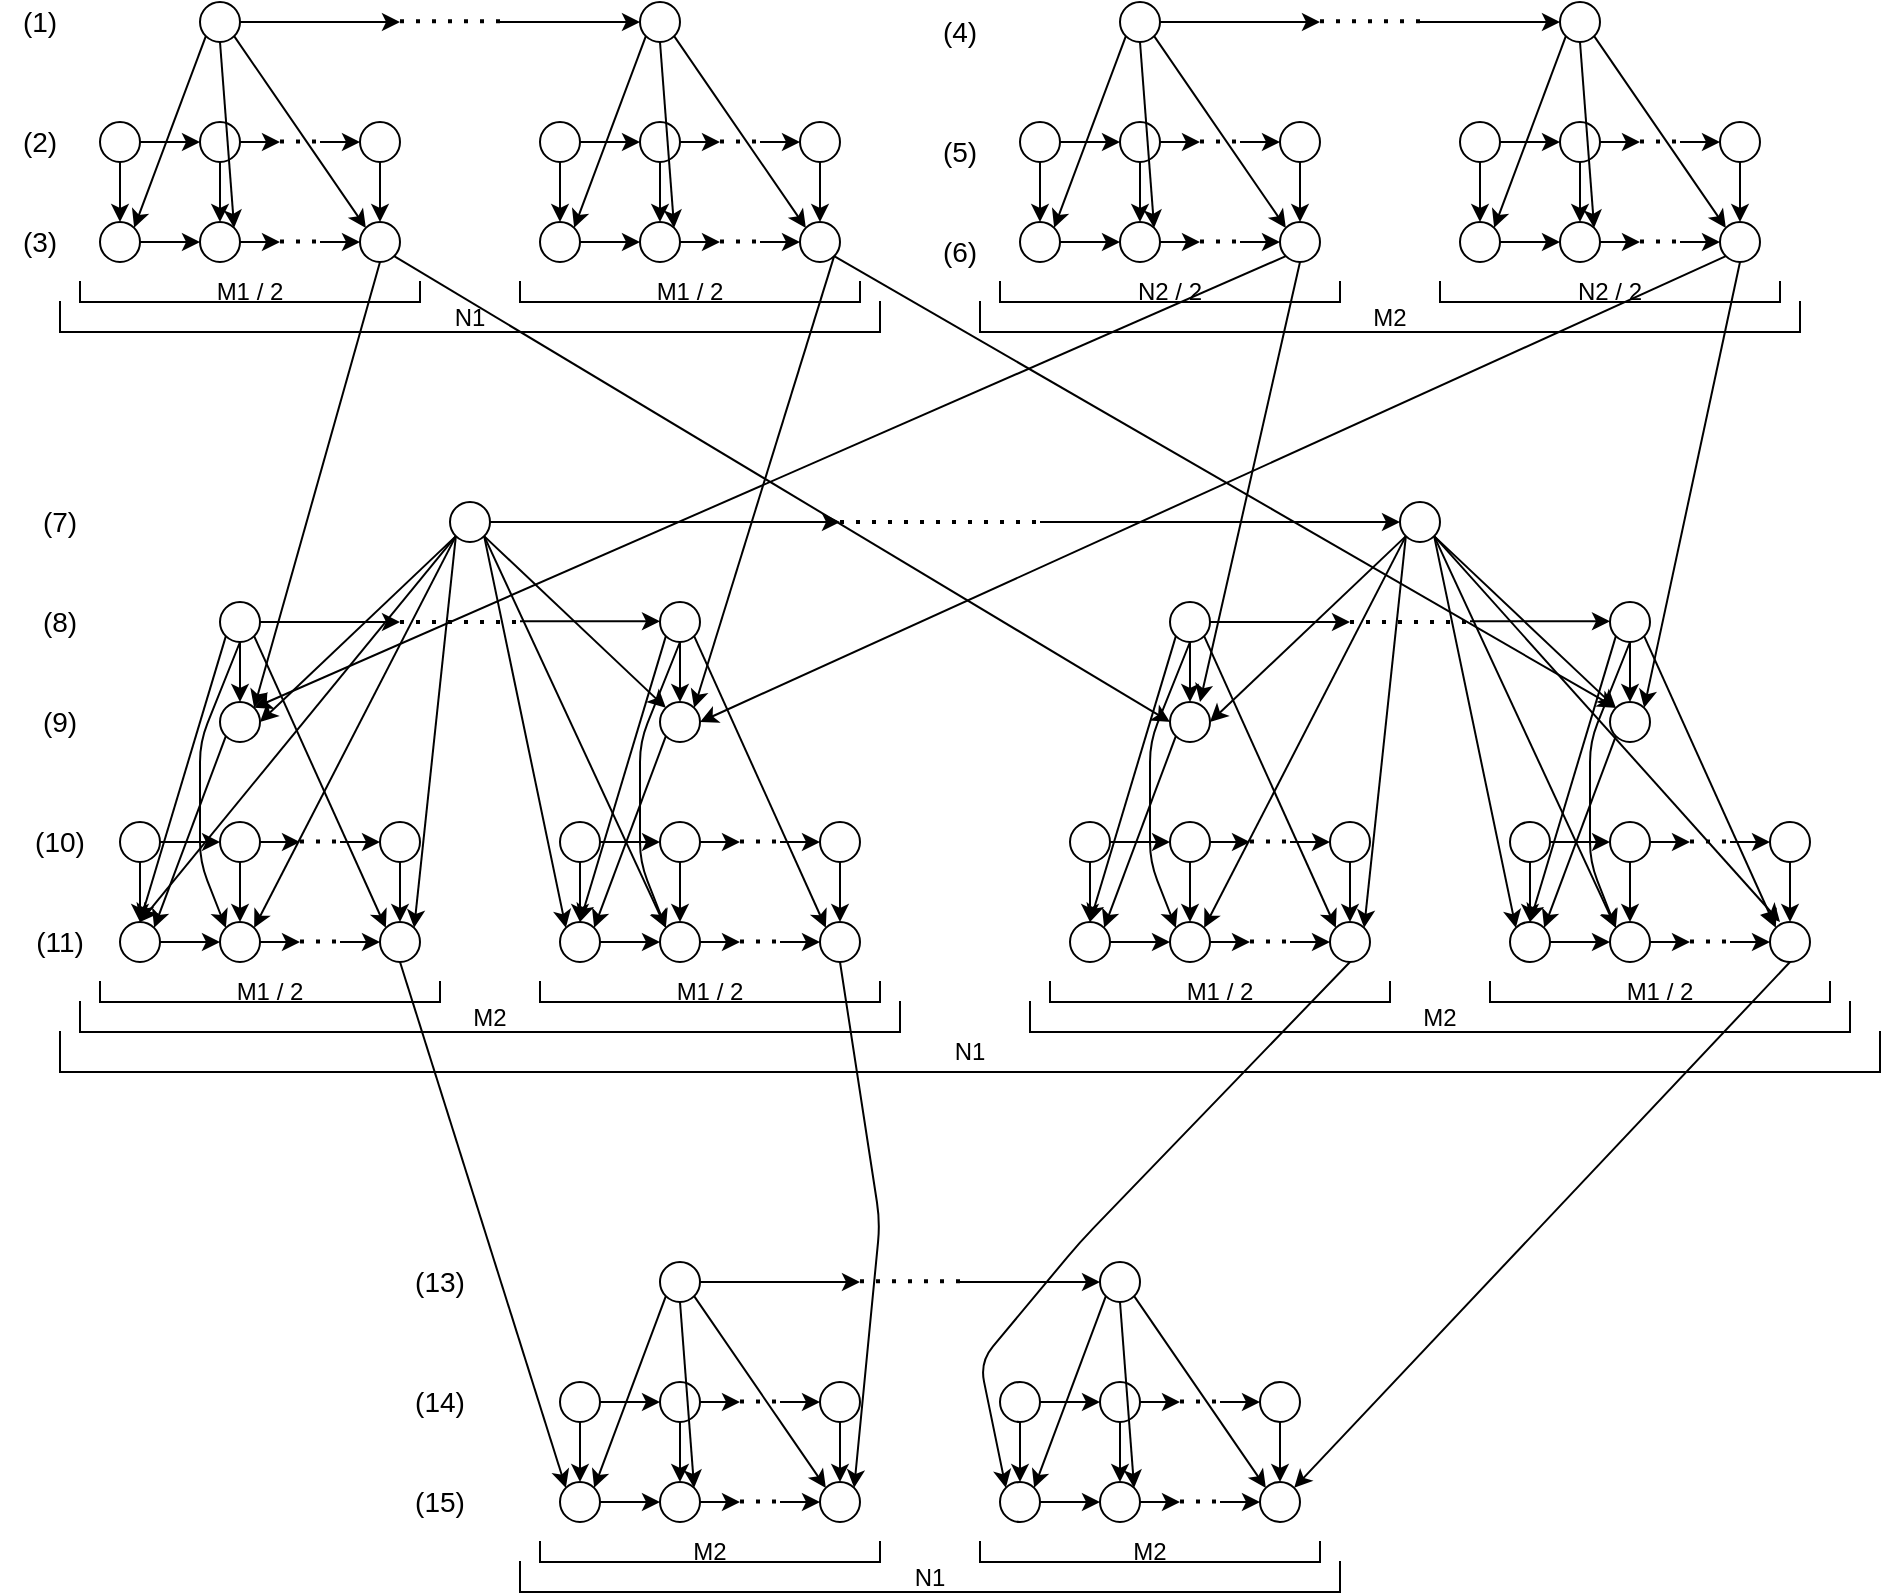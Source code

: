 <mxfile version="13.8.6" type="device" pages="3"><diagram id="TfImNmHWcMx7_Awfylrn" name="Page-1"><mxGraphModel dx="1915" dy="469" grid="1" gridSize="10" guides="1" tooltips="1" connect="1" arrows="1" fold="1" page="1" pageScale="1" pageWidth="850" pageHeight="1100" math="0" shadow="0"><root><mxCell id="0"/><mxCell id="1" parent="0"/><mxCell id="JokWQIm7MxwVGcZqsNWY-54" style="edgeStyle=orthogonalEdgeStyle;rounded=0;orthogonalLoop=1;jettySize=auto;html=1;exitX=1;exitY=0.5;exitDx=0;exitDy=0;" parent="1" source="JokWQIm7MxwVGcZqsNWY-1" edge="1"><mxGeometry relative="1" as="geometry"><mxPoint x="210" y="190" as="targetPoint"/></mxGeometry></mxCell><mxCell id="JokWQIm7MxwVGcZqsNWY-1" value="" style="ellipse;whiteSpace=wrap;html=1;aspect=fixed;" parent="1" vertex="1"><mxGeometry x="110" y="180" width="20" height="20" as="geometry"/></mxCell><mxCell id="JokWQIm7MxwVGcZqsNWY-13" style="edgeStyle=orthogonalEdgeStyle;rounded=0;orthogonalLoop=1;jettySize=auto;html=1;exitX=1;exitY=0.5;exitDx=0;exitDy=0;entryX=0;entryY=0.5;entryDx=0;entryDy=0;" parent="1" source="JokWQIm7MxwVGcZqsNWY-4" target="JokWQIm7MxwVGcZqsNWY-5" edge="1"><mxGeometry relative="1" as="geometry"/></mxCell><mxCell id="JokWQIm7MxwVGcZqsNWY-14" style="edgeStyle=orthogonalEdgeStyle;rounded=0;orthogonalLoop=1;jettySize=auto;html=1;exitX=0.5;exitY=1;exitDx=0;exitDy=0;entryX=0.5;entryY=0;entryDx=0;entryDy=0;" parent="1" source="JokWQIm7MxwVGcZqsNWY-4" target="JokWQIm7MxwVGcZqsNWY-7" edge="1"><mxGeometry relative="1" as="geometry"/></mxCell><mxCell id="JokWQIm7MxwVGcZqsNWY-4" value="" style="ellipse;whiteSpace=wrap;html=1;aspect=fixed;" parent="1" vertex="1"><mxGeometry x="60" y="240" width="20" height="20" as="geometry"/></mxCell><mxCell id="JokWQIm7MxwVGcZqsNWY-16" style="edgeStyle=orthogonalEdgeStyle;rounded=0;orthogonalLoop=1;jettySize=auto;html=1;exitX=0.5;exitY=1;exitDx=0;exitDy=0;entryX=0.5;entryY=0;entryDx=0;entryDy=0;" parent="1" source="JokWQIm7MxwVGcZqsNWY-5" target="JokWQIm7MxwVGcZqsNWY-8" edge="1"><mxGeometry relative="1" as="geometry"/></mxCell><mxCell id="JokWQIm7MxwVGcZqsNWY-17" style="edgeStyle=orthogonalEdgeStyle;rounded=0;orthogonalLoop=1;jettySize=auto;html=1;exitX=1;exitY=0.5;exitDx=0;exitDy=0;" parent="1" source="JokWQIm7MxwVGcZqsNWY-5" edge="1"><mxGeometry relative="1" as="geometry"><mxPoint x="150" y="250" as="targetPoint"/></mxGeometry></mxCell><mxCell id="JokWQIm7MxwVGcZqsNWY-5" value="" style="ellipse;whiteSpace=wrap;html=1;aspect=fixed;" parent="1" vertex="1"><mxGeometry x="110" y="240" width="20" height="20" as="geometry"/></mxCell><mxCell id="JokWQIm7MxwVGcZqsNWY-25" style="edgeStyle=orthogonalEdgeStyle;rounded=0;orthogonalLoop=1;jettySize=auto;html=1;exitX=0.5;exitY=1;exitDx=0;exitDy=0;entryX=0.5;entryY=0;entryDx=0;entryDy=0;" parent="1" source="JokWQIm7MxwVGcZqsNWY-6" target="JokWQIm7MxwVGcZqsNWY-22" edge="1"><mxGeometry relative="1" as="geometry"/></mxCell><mxCell id="JokWQIm7MxwVGcZqsNWY-6" value="" style="ellipse;whiteSpace=wrap;html=1;aspect=fixed;" parent="1" vertex="1"><mxGeometry x="190" y="240" width="20" height="20" as="geometry"/></mxCell><mxCell id="JokWQIm7MxwVGcZqsNWY-15" style="edgeStyle=orthogonalEdgeStyle;rounded=0;orthogonalLoop=1;jettySize=auto;html=1;exitX=1;exitY=0.5;exitDx=0;exitDy=0;entryX=0;entryY=0.5;entryDx=0;entryDy=0;" parent="1" source="JokWQIm7MxwVGcZqsNWY-7" target="JokWQIm7MxwVGcZqsNWY-8" edge="1"><mxGeometry relative="1" as="geometry"/></mxCell><mxCell id="JokWQIm7MxwVGcZqsNWY-7" value="" style="ellipse;whiteSpace=wrap;html=1;aspect=fixed;" parent="1" vertex="1"><mxGeometry x="60" y="290" width="20" height="20" as="geometry"/></mxCell><mxCell id="JokWQIm7MxwVGcZqsNWY-8" value="" style="ellipse;whiteSpace=wrap;html=1;aspect=fixed;" parent="1" vertex="1"><mxGeometry x="110" y="290" width="20" height="20" as="geometry"/></mxCell><mxCell id="JokWQIm7MxwVGcZqsNWY-18" value="" style="endArrow=none;dashed=1;html=1;dashPattern=1 3;strokeWidth=2;" parent="1" edge="1"><mxGeometry width="50" height="50" relative="1" as="geometry"><mxPoint x="150" y="249.71" as="sourcePoint"/><mxPoint x="170" y="249.71" as="targetPoint"/></mxGeometry></mxCell><mxCell id="JokWQIm7MxwVGcZqsNWY-20" value="" style="endArrow=classic;html=1;entryX=0;entryY=0.5;entryDx=0;entryDy=0;" parent="1" target="JokWQIm7MxwVGcZqsNWY-6" edge="1"><mxGeometry width="50" height="50" relative="1" as="geometry"><mxPoint x="170" y="250" as="sourcePoint"/><mxPoint x="290" y="230" as="targetPoint"/></mxGeometry></mxCell><mxCell id="JokWQIm7MxwVGcZqsNWY-21" style="edgeStyle=orthogonalEdgeStyle;rounded=0;orthogonalLoop=1;jettySize=auto;html=1;exitX=1;exitY=0.5;exitDx=0;exitDy=0;" parent="1" edge="1"><mxGeometry relative="1" as="geometry"><mxPoint x="150" y="300" as="targetPoint"/><mxPoint x="130" y="300" as="sourcePoint"/></mxGeometry></mxCell><mxCell id="JokWQIm7MxwVGcZqsNWY-22" value="" style="ellipse;whiteSpace=wrap;html=1;aspect=fixed;" parent="1" vertex="1"><mxGeometry x="190" y="290" width="20" height="20" as="geometry"/></mxCell><mxCell id="JokWQIm7MxwVGcZqsNWY-23" value="" style="endArrow=none;dashed=1;html=1;dashPattern=1 3;strokeWidth=2;" parent="1" edge="1"><mxGeometry width="50" height="50" relative="1" as="geometry"><mxPoint x="150" y="299.71" as="sourcePoint"/><mxPoint x="170" y="299.71" as="targetPoint"/></mxGeometry></mxCell><mxCell id="JokWQIm7MxwVGcZqsNWY-24" value="" style="endArrow=classic;html=1;entryX=0;entryY=0.5;entryDx=0;entryDy=0;" parent="1" target="JokWQIm7MxwVGcZqsNWY-22" edge="1"><mxGeometry width="50" height="50" relative="1" as="geometry"><mxPoint x="170" y="300" as="sourcePoint"/><mxPoint x="290" y="280" as="targetPoint"/></mxGeometry></mxCell><mxCell id="JokWQIm7MxwVGcZqsNWY-27" value="" style="endArrow=classic;html=1;exitX=0;exitY=1;exitDx=0;exitDy=0;entryX=1;entryY=0;entryDx=0;entryDy=0;" parent="1" source="JokWQIm7MxwVGcZqsNWY-1" target="JokWQIm7MxwVGcZqsNWY-7" edge="1"><mxGeometry width="50" height="50" relative="1" as="geometry"><mxPoint x="240" y="280" as="sourcePoint"/><mxPoint x="290" y="230" as="targetPoint"/></mxGeometry></mxCell><mxCell id="JokWQIm7MxwVGcZqsNWY-28" value="" style="endArrow=classic;html=1;exitX=1;exitY=1;exitDx=0;exitDy=0;entryX=0;entryY=0;entryDx=0;entryDy=0;" parent="1" source="JokWQIm7MxwVGcZqsNWY-1" target="JokWQIm7MxwVGcZqsNWY-22" edge="1"><mxGeometry width="50" height="50" relative="1" as="geometry"><mxPoint x="240" y="280" as="sourcePoint"/><mxPoint x="290" y="230" as="targetPoint"/></mxGeometry></mxCell><mxCell id="JokWQIm7MxwVGcZqsNWY-29" value="" style="endArrow=classic;html=1;exitX=0.5;exitY=1;exitDx=0;exitDy=0;entryX=1;entryY=0;entryDx=0;entryDy=0;" parent="1" source="JokWQIm7MxwVGcZqsNWY-1" target="JokWQIm7MxwVGcZqsNWY-8" edge="1"><mxGeometry width="50" height="50" relative="1" as="geometry"><mxPoint x="240" y="280" as="sourcePoint"/><mxPoint x="290" y="230" as="targetPoint"/></mxGeometry></mxCell><mxCell id="JokWQIm7MxwVGcZqsNWY-30" value="M1 / 2" style="shape=partialRectangle;whiteSpace=wrap;html=1;bottom=1;right=1;left=1;top=0;fillColor=none;routingCenterX=-0.5;" parent="1" vertex="1"><mxGeometry x="50" y="320" width="170" height="10" as="geometry"/></mxCell><mxCell id="JokWQIm7MxwVGcZqsNWY-31" value="" style="ellipse;whiteSpace=wrap;html=1;aspect=fixed;" parent="1" vertex="1"><mxGeometry x="330" y="180" width="20" height="20" as="geometry"/></mxCell><mxCell id="JokWQIm7MxwVGcZqsNWY-32" style="edgeStyle=orthogonalEdgeStyle;rounded=0;orthogonalLoop=1;jettySize=auto;html=1;exitX=1;exitY=0.5;exitDx=0;exitDy=0;entryX=0;entryY=0.5;entryDx=0;entryDy=0;" parent="1" source="JokWQIm7MxwVGcZqsNWY-34" target="JokWQIm7MxwVGcZqsNWY-37" edge="1"><mxGeometry relative="1" as="geometry"/></mxCell><mxCell id="JokWQIm7MxwVGcZqsNWY-33" style="edgeStyle=orthogonalEdgeStyle;rounded=0;orthogonalLoop=1;jettySize=auto;html=1;exitX=0.5;exitY=1;exitDx=0;exitDy=0;entryX=0.5;entryY=0;entryDx=0;entryDy=0;" parent="1" source="JokWQIm7MxwVGcZqsNWY-34" target="JokWQIm7MxwVGcZqsNWY-41" edge="1"><mxGeometry relative="1" as="geometry"/></mxCell><mxCell id="JokWQIm7MxwVGcZqsNWY-34" value="" style="ellipse;whiteSpace=wrap;html=1;aspect=fixed;" parent="1" vertex="1"><mxGeometry x="280" y="240" width="20" height="20" as="geometry"/></mxCell><mxCell id="JokWQIm7MxwVGcZqsNWY-35" style="edgeStyle=orthogonalEdgeStyle;rounded=0;orthogonalLoop=1;jettySize=auto;html=1;exitX=0.5;exitY=1;exitDx=0;exitDy=0;entryX=0.5;entryY=0;entryDx=0;entryDy=0;" parent="1" source="JokWQIm7MxwVGcZqsNWY-37" target="JokWQIm7MxwVGcZqsNWY-42" edge="1"><mxGeometry relative="1" as="geometry"/></mxCell><mxCell id="JokWQIm7MxwVGcZqsNWY-36" style="edgeStyle=orthogonalEdgeStyle;rounded=0;orthogonalLoop=1;jettySize=auto;html=1;exitX=1;exitY=0.5;exitDx=0;exitDy=0;" parent="1" source="JokWQIm7MxwVGcZqsNWY-37" edge="1"><mxGeometry relative="1" as="geometry"><mxPoint x="370" y="250" as="targetPoint"/></mxGeometry></mxCell><mxCell id="JokWQIm7MxwVGcZqsNWY-37" value="" style="ellipse;whiteSpace=wrap;html=1;aspect=fixed;" parent="1" vertex="1"><mxGeometry x="330" y="240" width="20" height="20" as="geometry"/></mxCell><mxCell id="JokWQIm7MxwVGcZqsNWY-38" style="edgeStyle=orthogonalEdgeStyle;rounded=0;orthogonalLoop=1;jettySize=auto;html=1;exitX=0.5;exitY=1;exitDx=0;exitDy=0;entryX=0.5;entryY=0;entryDx=0;entryDy=0;" parent="1" source="JokWQIm7MxwVGcZqsNWY-39" target="JokWQIm7MxwVGcZqsNWY-46" edge="1"><mxGeometry relative="1" as="geometry"/></mxCell><mxCell id="JokWQIm7MxwVGcZqsNWY-39" value="" style="ellipse;whiteSpace=wrap;html=1;aspect=fixed;" parent="1" vertex="1"><mxGeometry x="410" y="240" width="20" height="20" as="geometry"/></mxCell><mxCell id="JokWQIm7MxwVGcZqsNWY-40" style="edgeStyle=orthogonalEdgeStyle;rounded=0;orthogonalLoop=1;jettySize=auto;html=1;exitX=1;exitY=0.5;exitDx=0;exitDy=0;entryX=0;entryY=0.5;entryDx=0;entryDy=0;" parent="1" source="JokWQIm7MxwVGcZqsNWY-41" target="JokWQIm7MxwVGcZqsNWY-42" edge="1"><mxGeometry relative="1" as="geometry"/></mxCell><mxCell id="JokWQIm7MxwVGcZqsNWY-41" value="" style="ellipse;whiteSpace=wrap;html=1;aspect=fixed;" parent="1" vertex="1"><mxGeometry x="280" y="290" width="20" height="20" as="geometry"/></mxCell><mxCell id="JokWQIm7MxwVGcZqsNWY-42" value="" style="ellipse;whiteSpace=wrap;html=1;aspect=fixed;" parent="1" vertex="1"><mxGeometry x="330" y="290" width="20" height="20" as="geometry"/></mxCell><mxCell id="JokWQIm7MxwVGcZqsNWY-43" value="" style="endArrow=none;dashed=1;html=1;dashPattern=1 3;strokeWidth=2;" parent="1" edge="1"><mxGeometry width="50" height="50" relative="1" as="geometry"><mxPoint x="370" y="249.71" as="sourcePoint"/><mxPoint x="390" y="249.71" as="targetPoint"/></mxGeometry></mxCell><mxCell id="JokWQIm7MxwVGcZqsNWY-44" value="" style="endArrow=classic;html=1;entryX=0;entryY=0.5;entryDx=0;entryDy=0;" parent="1" target="JokWQIm7MxwVGcZqsNWY-39" edge="1"><mxGeometry width="50" height="50" relative="1" as="geometry"><mxPoint x="390" y="250" as="sourcePoint"/><mxPoint x="510" y="230" as="targetPoint"/></mxGeometry></mxCell><mxCell id="JokWQIm7MxwVGcZqsNWY-45" style="edgeStyle=orthogonalEdgeStyle;rounded=0;orthogonalLoop=1;jettySize=auto;html=1;exitX=1;exitY=0.5;exitDx=0;exitDy=0;" parent="1" edge="1"><mxGeometry relative="1" as="geometry"><mxPoint x="370" y="300" as="targetPoint"/><mxPoint x="350" y="300" as="sourcePoint"/></mxGeometry></mxCell><mxCell id="JokWQIm7MxwVGcZqsNWY-46" value="" style="ellipse;whiteSpace=wrap;html=1;aspect=fixed;" parent="1" vertex="1"><mxGeometry x="410" y="290" width="20" height="20" as="geometry"/></mxCell><mxCell id="JokWQIm7MxwVGcZqsNWY-47" value="" style="endArrow=none;dashed=1;html=1;dashPattern=1 3;strokeWidth=2;" parent="1" edge="1"><mxGeometry width="50" height="50" relative="1" as="geometry"><mxPoint x="370" y="299.71" as="sourcePoint"/><mxPoint x="390" y="299.71" as="targetPoint"/></mxGeometry></mxCell><mxCell id="JokWQIm7MxwVGcZqsNWY-48" value="" style="endArrow=classic;html=1;entryX=0;entryY=0.5;entryDx=0;entryDy=0;" parent="1" target="JokWQIm7MxwVGcZqsNWY-46" edge="1"><mxGeometry width="50" height="50" relative="1" as="geometry"><mxPoint x="390" y="300" as="sourcePoint"/><mxPoint x="510" y="280" as="targetPoint"/></mxGeometry></mxCell><mxCell id="JokWQIm7MxwVGcZqsNWY-49" value="" style="endArrow=classic;html=1;exitX=0;exitY=1;exitDx=0;exitDy=0;entryX=1;entryY=0;entryDx=0;entryDy=0;" parent="1" source="JokWQIm7MxwVGcZqsNWY-31" target="JokWQIm7MxwVGcZqsNWY-41" edge="1"><mxGeometry width="50" height="50" relative="1" as="geometry"><mxPoint x="460" y="280" as="sourcePoint"/><mxPoint x="510" y="230" as="targetPoint"/></mxGeometry></mxCell><mxCell id="JokWQIm7MxwVGcZqsNWY-50" value="" style="endArrow=classic;html=1;exitX=1;exitY=1;exitDx=0;exitDy=0;entryX=0;entryY=0;entryDx=0;entryDy=0;" parent="1" source="JokWQIm7MxwVGcZqsNWY-31" target="JokWQIm7MxwVGcZqsNWY-46" edge="1"><mxGeometry width="50" height="50" relative="1" as="geometry"><mxPoint x="460" y="280" as="sourcePoint"/><mxPoint x="510" y="230" as="targetPoint"/></mxGeometry></mxCell><mxCell id="JokWQIm7MxwVGcZqsNWY-51" value="" style="endArrow=classic;html=1;exitX=0.5;exitY=1;exitDx=0;exitDy=0;entryX=1;entryY=0;entryDx=0;entryDy=0;" parent="1" source="JokWQIm7MxwVGcZqsNWY-31" target="JokWQIm7MxwVGcZqsNWY-42" edge="1"><mxGeometry width="50" height="50" relative="1" as="geometry"><mxPoint x="460" y="280" as="sourcePoint"/><mxPoint x="510" y="230" as="targetPoint"/></mxGeometry></mxCell><mxCell id="JokWQIm7MxwVGcZqsNWY-52" value="M1 / 2" style="shape=partialRectangle;whiteSpace=wrap;html=1;bottom=1;right=1;left=1;top=0;fillColor=none;routingCenterX=-0.5;" parent="1" vertex="1"><mxGeometry x="270" y="320" width="170" height="10" as="geometry"/></mxCell><mxCell id="JokWQIm7MxwVGcZqsNWY-53" value="N1" style="shape=partialRectangle;whiteSpace=wrap;html=1;bottom=1;right=1;left=1;top=0;fillColor=none;routingCenterX=-0.5;" parent="1" vertex="1"><mxGeometry x="40" y="330" width="410" height="15" as="geometry"/></mxCell><mxCell id="JokWQIm7MxwVGcZqsNWY-55" value="" style="endArrow=none;dashed=1;html=1;dashPattern=1 3;strokeWidth=2;" parent="1" edge="1"><mxGeometry width="50" height="50" relative="1" as="geometry"><mxPoint x="210" y="189.58" as="sourcePoint"/><mxPoint x="260" y="189.58" as="targetPoint"/></mxGeometry></mxCell><mxCell id="JokWQIm7MxwVGcZqsNWY-56" value="" style="endArrow=classic;html=1;entryX=0;entryY=0.5;entryDx=0;entryDy=0;" parent="1" target="JokWQIm7MxwVGcZqsNWY-31" edge="1"><mxGeometry width="50" height="50" relative="1" as="geometry"><mxPoint x="260" y="190" as="sourcePoint"/><mxPoint x="330" y="250" as="targetPoint"/></mxGeometry></mxCell><mxCell id="JokWQIm7MxwVGcZqsNWY-57" style="edgeStyle=orthogonalEdgeStyle;rounded=0;orthogonalLoop=1;jettySize=auto;html=1;exitX=1;exitY=0.5;exitDx=0;exitDy=0;" parent="1" source="JokWQIm7MxwVGcZqsNWY-58" edge="1"><mxGeometry relative="1" as="geometry"><mxPoint x="670" y="190" as="targetPoint"/></mxGeometry></mxCell><mxCell id="JokWQIm7MxwVGcZqsNWY-58" value="" style="ellipse;whiteSpace=wrap;html=1;aspect=fixed;" parent="1" vertex="1"><mxGeometry x="570" y="180" width="20" height="20" as="geometry"/></mxCell><mxCell id="JokWQIm7MxwVGcZqsNWY-59" style="edgeStyle=orthogonalEdgeStyle;rounded=0;orthogonalLoop=1;jettySize=auto;html=1;exitX=1;exitY=0.5;exitDx=0;exitDy=0;entryX=0;entryY=0.5;entryDx=0;entryDy=0;" parent="1" source="JokWQIm7MxwVGcZqsNWY-61" target="JokWQIm7MxwVGcZqsNWY-64" edge="1"><mxGeometry relative="1" as="geometry"/></mxCell><mxCell id="JokWQIm7MxwVGcZqsNWY-60" style="edgeStyle=orthogonalEdgeStyle;rounded=0;orthogonalLoop=1;jettySize=auto;html=1;exitX=0.5;exitY=1;exitDx=0;exitDy=0;entryX=0.5;entryY=0;entryDx=0;entryDy=0;" parent="1" source="JokWQIm7MxwVGcZqsNWY-61" target="JokWQIm7MxwVGcZqsNWY-68" edge="1"><mxGeometry relative="1" as="geometry"/></mxCell><mxCell id="JokWQIm7MxwVGcZqsNWY-61" value="" style="ellipse;whiteSpace=wrap;html=1;aspect=fixed;" parent="1" vertex="1"><mxGeometry x="520" y="240" width="20" height="20" as="geometry"/></mxCell><mxCell id="JokWQIm7MxwVGcZqsNWY-62" style="edgeStyle=orthogonalEdgeStyle;rounded=0;orthogonalLoop=1;jettySize=auto;html=1;exitX=0.5;exitY=1;exitDx=0;exitDy=0;entryX=0.5;entryY=0;entryDx=0;entryDy=0;" parent="1" source="JokWQIm7MxwVGcZqsNWY-64" target="JokWQIm7MxwVGcZqsNWY-69" edge="1"><mxGeometry relative="1" as="geometry"/></mxCell><mxCell id="JokWQIm7MxwVGcZqsNWY-63" style="edgeStyle=orthogonalEdgeStyle;rounded=0;orthogonalLoop=1;jettySize=auto;html=1;exitX=1;exitY=0.5;exitDx=0;exitDy=0;" parent="1" source="JokWQIm7MxwVGcZqsNWY-64" edge="1"><mxGeometry relative="1" as="geometry"><mxPoint x="610" y="250" as="targetPoint"/></mxGeometry></mxCell><mxCell id="JokWQIm7MxwVGcZqsNWY-64" value="" style="ellipse;whiteSpace=wrap;html=1;aspect=fixed;" parent="1" vertex="1"><mxGeometry x="570" y="240" width="20" height="20" as="geometry"/></mxCell><mxCell id="JokWQIm7MxwVGcZqsNWY-65" style="edgeStyle=orthogonalEdgeStyle;rounded=0;orthogonalLoop=1;jettySize=auto;html=1;exitX=0.5;exitY=1;exitDx=0;exitDy=0;entryX=0.5;entryY=0;entryDx=0;entryDy=0;" parent="1" source="JokWQIm7MxwVGcZqsNWY-66" target="JokWQIm7MxwVGcZqsNWY-73" edge="1"><mxGeometry relative="1" as="geometry"/></mxCell><mxCell id="JokWQIm7MxwVGcZqsNWY-66" value="" style="ellipse;whiteSpace=wrap;html=1;aspect=fixed;" parent="1" vertex="1"><mxGeometry x="650" y="240" width="20" height="20" as="geometry"/></mxCell><mxCell id="JokWQIm7MxwVGcZqsNWY-67" style="edgeStyle=orthogonalEdgeStyle;rounded=0;orthogonalLoop=1;jettySize=auto;html=1;exitX=1;exitY=0.5;exitDx=0;exitDy=0;entryX=0;entryY=0.5;entryDx=0;entryDy=0;" parent="1" source="JokWQIm7MxwVGcZqsNWY-68" target="JokWQIm7MxwVGcZqsNWY-69" edge="1"><mxGeometry relative="1" as="geometry"/></mxCell><mxCell id="JokWQIm7MxwVGcZqsNWY-68" value="" style="ellipse;whiteSpace=wrap;html=1;aspect=fixed;" parent="1" vertex="1"><mxGeometry x="520" y="290" width="20" height="20" as="geometry"/></mxCell><mxCell id="JokWQIm7MxwVGcZqsNWY-69" value="" style="ellipse;whiteSpace=wrap;html=1;aspect=fixed;" parent="1" vertex="1"><mxGeometry x="570" y="290" width="20" height="20" as="geometry"/></mxCell><mxCell id="JokWQIm7MxwVGcZqsNWY-70" value="" style="endArrow=none;dashed=1;html=1;dashPattern=1 3;strokeWidth=2;" parent="1" edge="1"><mxGeometry width="50" height="50" relative="1" as="geometry"><mxPoint x="610" y="249.71" as="sourcePoint"/><mxPoint x="630" y="249.71" as="targetPoint"/></mxGeometry></mxCell><mxCell id="JokWQIm7MxwVGcZqsNWY-71" value="" style="endArrow=classic;html=1;entryX=0;entryY=0.5;entryDx=0;entryDy=0;" parent="1" target="JokWQIm7MxwVGcZqsNWY-66" edge="1"><mxGeometry width="50" height="50" relative="1" as="geometry"><mxPoint x="630" y="250" as="sourcePoint"/><mxPoint x="750" y="230" as="targetPoint"/></mxGeometry></mxCell><mxCell id="JokWQIm7MxwVGcZqsNWY-72" style="edgeStyle=orthogonalEdgeStyle;rounded=0;orthogonalLoop=1;jettySize=auto;html=1;exitX=1;exitY=0.5;exitDx=0;exitDy=0;" parent="1" edge="1"><mxGeometry relative="1" as="geometry"><mxPoint x="610" y="300" as="targetPoint"/><mxPoint x="590" y="300" as="sourcePoint"/></mxGeometry></mxCell><mxCell id="JokWQIm7MxwVGcZqsNWY-73" value="" style="ellipse;whiteSpace=wrap;html=1;aspect=fixed;" parent="1" vertex="1"><mxGeometry x="650" y="290" width="20" height="20" as="geometry"/></mxCell><mxCell id="JokWQIm7MxwVGcZqsNWY-74" value="" style="endArrow=none;dashed=1;html=1;dashPattern=1 3;strokeWidth=2;" parent="1" edge="1"><mxGeometry width="50" height="50" relative="1" as="geometry"><mxPoint x="610" y="299.71" as="sourcePoint"/><mxPoint x="630" y="299.71" as="targetPoint"/></mxGeometry></mxCell><mxCell id="JokWQIm7MxwVGcZqsNWY-75" value="" style="endArrow=classic;html=1;entryX=0;entryY=0.5;entryDx=0;entryDy=0;" parent="1" target="JokWQIm7MxwVGcZqsNWY-73" edge="1"><mxGeometry width="50" height="50" relative="1" as="geometry"><mxPoint x="630" y="300" as="sourcePoint"/><mxPoint x="750" y="280" as="targetPoint"/></mxGeometry></mxCell><mxCell id="JokWQIm7MxwVGcZqsNWY-76" value="" style="endArrow=classic;html=1;exitX=0;exitY=1;exitDx=0;exitDy=0;entryX=1;entryY=0;entryDx=0;entryDy=0;" parent="1" source="JokWQIm7MxwVGcZqsNWY-58" target="JokWQIm7MxwVGcZqsNWY-68" edge="1"><mxGeometry width="50" height="50" relative="1" as="geometry"><mxPoint x="700" y="280" as="sourcePoint"/><mxPoint x="750" y="230" as="targetPoint"/></mxGeometry></mxCell><mxCell id="JokWQIm7MxwVGcZqsNWY-77" value="" style="endArrow=classic;html=1;exitX=1;exitY=1;exitDx=0;exitDy=0;entryX=0;entryY=0;entryDx=0;entryDy=0;" parent="1" source="JokWQIm7MxwVGcZqsNWY-58" target="JokWQIm7MxwVGcZqsNWY-73" edge="1"><mxGeometry width="50" height="50" relative="1" as="geometry"><mxPoint x="700" y="280" as="sourcePoint"/><mxPoint x="750" y="230" as="targetPoint"/></mxGeometry></mxCell><mxCell id="JokWQIm7MxwVGcZqsNWY-78" value="" style="endArrow=classic;html=1;exitX=0.5;exitY=1;exitDx=0;exitDy=0;entryX=1;entryY=0;entryDx=0;entryDy=0;" parent="1" source="JokWQIm7MxwVGcZqsNWY-58" target="JokWQIm7MxwVGcZqsNWY-69" edge="1"><mxGeometry width="50" height="50" relative="1" as="geometry"><mxPoint x="700" y="280" as="sourcePoint"/><mxPoint x="750" y="230" as="targetPoint"/></mxGeometry></mxCell><mxCell id="JokWQIm7MxwVGcZqsNWY-79" value="N2 / 2" style="shape=partialRectangle;whiteSpace=wrap;html=1;bottom=1;right=1;left=1;top=0;fillColor=none;routingCenterX=-0.5;" parent="1" vertex="1"><mxGeometry x="510" y="320" width="170" height="10" as="geometry"/></mxCell><mxCell id="JokWQIm7MxwVGcZqsNWY-80" value="" style="ellipse;whiteSpace=wrap;html=1;aspect=fixed;" parent="1" vertex="1"><mxGeometry x="790" y="180" width="20" height="20" as="geometry"/></mxCell><mxCell id="JokWQIm7MxwVGcZqsNWY-81" style="edgeStyle=orthogonalEdgeStyle;rounded=0;orthogonalLoop=1;jettySize=auto;html=1;exitX=1;exitY=0.5;exitDx=0;exitDy=0;entryX=0;entryY=0.5;entryDx=0;entryDy=0;" parent="1" source="JokWQIm7MxwVGcZqsNWY-83" target="JokWQIm7MxwVGcZqsNWY-86" edge="1"><mxGeometry relative="1" as="geometry"/></mxCell><mxCell id="JokWQIm7MxwVGcZqsNWY-82" style="edgeStyle=orthogonalEdgeStyle;rounded=0;orthogonalLoop=1;jettySize=auto;html=1;exitX=0.5;exitY=1;exitDx=0;exitDy=0;entryX=0.5;entryY=0;entryDx=0;entryDy=0;" parent="1" source="JokWQIm7MxwVGcZqsNWY-83" target="JokWQIm7MxwVGcZqsNWY-90" edge="1"><mxGeometry relative="1" as="geometry"/></mxCell><mxCell id="JokWQIm7MxwVGcZqsNWY-83" value="" style="ellipse;whiteSpace=wrap;html=1;aspect=fixed;" parent="1" vertex="1"><mxGeometry x="740" y="240" width="20" height="20" as="geometry"/></mxCell><mxCell id="JokWQIm7MxwVGcZqsNWY-84" style="edgeStyle=orthogonalEdgeStyle;rounded=0;orthogonalLoop=1;jettySize=auto;html=1;exitX=0.5;exitY=1;exitDx=0;exitDy=0;entryX=0.5;entryY=0;entryDx=0;entryDy=0;" parent="1" source="JokWQIm7MxwVGcZqsNWY-86" target="JokWQIm7MxwVGcZqsNWY-91" edge="1"><mxGeometry relative="1" as="geometry"/></mxCell><mxCell id="JokWQIm7MxwVGcZqsNWY-85" style="edgeStyle=orthogonalEdgeStyle;rounded=0;orthogonalLoop=1;jettySize=auto;html=1;exitX=1;exitY=0.5;exitDx=0;exitDy=0;" parent="1" source="JokWQIm7MxwVGcZqsNWY-86" edge="1"><mxGeometry relative="1" as="geometry"><mxPoint x="830" y="250" as="targetPoint"/></mxGeometry></mxCell><mxCell id="JokWQIm7MxwVGcZqsNWY-86" value="" style="ellipse;whiteSpace=wrap;html=1;aspect=fixed;" parent="1" vertex="1"><mxGeometry x="790" y="240" width="20" height="20" as="geometry"/></mxCell><mxCell id="JokWQIm7MxwVGcZqsNWY-87" style="edgeStyle=orthogonalEdgeStyle;rounded=0;orthogonalLoop=1;jettySize=auto;html=1;exitX=0.5;exitY=1;exitDx=0;exitDy=0;entryX=0.5;entryY=0;entryDx=0;entryDy=0;" parent="1" source="JokWQIm7MxwVGcZqsNWY-88" target="JokWQIm7MxwVGcZqsNWY-95" edge="1"><mxGeometry relative="1" as="geometry"/></mxCell><mxCell id="JokWQIm7MxwVGcZqsNWY-88" value="" style="ellipse;whiteSpace=wrap;html=1;aspect=fixed;" parent="1" vertex="1"><mxGeometry x="870" y="240" width="20" height="20" as="geometry"/></mxCell><mxCell id="JokWQIm7MxwVGcZqsNWY-89" style="edgeStyle=orthogonalEdgeStyle;rounded=0;orthogonalLoop=1;jettySize=auto;html=1;exitX=1;exitY=0.5;exitDx=0;exitDy=0;entryX=0;entryY=0.5;entryDx=0;entryDy=0;" parent="1" source="JokWQIm7MxwVGcZqsNWY-90" target="JokWQIm7MxwVGcZqsNWY-91" edge="1"><mxGeometry relative="1" as="geometry"/></mxCell><mxCell id="JokWQIm7MxwVGcZqsNWY-90" value="" style="ellipse;whiteSpace=wrap;html=1;aspect=fixed;" parent="1" vertex="1"><mxGeometry x="740" y="290" width="20" height="20" as="geometry"/></mxCell><mxCell id="JokWQIm7MxwVGcZqsNWY-91" value="" style="ellipse;whiteSpace=wrap;html=1;aspect=fixed;" parent="1" vertex="1"><mxGeometry x="790" y="290" width="20" height="20" as="geometry"/></mxCell><mxCell id="JokWQIm7MxwVGcZqsNWY-92" value="" style="endArrow=none;dashed=1;html=1;dashPattern=1 3;strokeWidth=2;" parent="1" edge="1"><mxGeometry width="50" height="50" relative="1" as="geometry"><mxPoint x="830" y="249.71" as="sourcePoint"/><mxPoint x="850" y="249.71" as="targetPoint"/></mxGeometry></mxCell><mxCell id="JokWQIm7MxwVGcZqsNWY-93" value="" style="endArrow=classic;html=1;entryX=0;entryY=0.5;entryDx=0;entryDy=0;" parent="1" target="JokWQIm7MxwVGcZqsNWY-88" edge="1"><mxGeometry width="50" height="50" relative="1" as="geometry"><mxPoint x="850" y="250" as="sourcePoint"/><mxPoint x="970" y="230" as="targetPoint"/></mxGeometry></mxCell><mxCell id="JokWQIm7MxwVGcZqsNWY-94" style="edgeStyle=orthogonalEdgeStyle;rounded=0;orthogonalLoop=1;jettySize=auto;html=1;exitX=1;exitY=0.5;exitDx=0;exitDy=0;" parent="1" edge="1"><mxGeometry relative="1" as="geometry"><mxPoint x="830" y="300" as="targetPoint"/><mxPoint x="810" y="300" as="sourcePoint"/></mxGeometry></mxCell><mxCell id="JokWQIm7MxwVGcZqsNWY-95" value="" style="ellipse;whiteSpace=wrap;html=1;aspect=fixed;" parent="1" vertex="1"><mxGeometry x="870" y="290" width="20" height="20" as="geometry"/></mxCell><mxCell id="JokWQIm7MxwVGcZqsNWY-96" value="" style="endArrow=none;dashed=1;html=1;dashPattern=1 3;strokeWidth=2;" parent="1" edge="1"><mxGeometry width="50" height="50" relative="1" as="geometry"><mxPoint x="830" y="299.71" as="sourcePoint"/><mxPoint x="850" y="299.71" as="targetPoint"/></mxGeometry></mxCell><mxCell id="JokWQIm7MxwVGcZqsNWY-97" value="" style="endArrow=classic;html=1;entryX=0;entryY=0.5;entryDx=0;entryDy=0;" parent="1" target="JokWQIm7MxwVGcZqsNWY-95" edge="1"><mxGeometry width="50" height="50" relative="1" as="geometry"><mxPoint x="850" y="300" as="sourcePoint"/><mxPoint x="970" y="280" as="targetPoint"/></mxGeometry></mxCell><mxCell id="JokWQIm7MxwVGcZqsNWY-98" value="" style="endArrow=classic;html=1;exitX=0;exitY=1;exitDx=0;exitDy=0;entryX=1;entryY=0;entryDx=0;entryDy=0;" parent="1" source="JokWQIm7MxwVGcZqsNWY-80" target="JokWQIm7MxwVGcZqsNWY-90" edge="1"><mxGeometry width="50" height="50" relative="1" as="geometry"><mxPoint x="920" y="280" as="sourcePoint"/><mxPoint x="970" y="230" as="targetPoint"/></mxGeometry></mxCell><mxCell id="JokWQIm7MxwVGcZqsNWY-99" value="" style="endArrow=classic;html=1;exitX=1;exitY=1;exitDx=0;exitDy=0;entryX=0;entryY=0;entryDx=0;entryDy=0;" parent="1" source="JokWQIm7MxwVGcZqsNWY-80" target="JokWQIm7MxwVGcZqsNWY-95" edge="1"><mxGeometry width="50" height="50" relative="1" as="geometry"><mxPoint x="920" y="280" as="sourcePoint"/><mxPoint x="970" y="230" as="targetPoint"/></mxGeometry></mxCell><mxCell id="JokWQIm7MxwVGcZqsNWY-100" value="" style="endArrow=classic;html=1;exitX=0.5;exitY=1;exitDx=0;exitDy=0;entryX=1;entryY=0;entryDx=0;entryDy=0;" parent="1" source="JokWQIm7MxwVGcZqsNWY-80" target="JokWQIm7MxwVGcZqsNWY-91" edge="1"><mxGeometry width="50" height="50" relative="1" as="geometry"><mxPoint x="920" y="280" as="sourcePoint"/><mxPoint x="970" y="230" as="targetPoint"/></mxGeometry></mxCell><mxCell id="JokWQIm7MxwVGcZqsNWY-101" value="N2 / 2" style="shape=partialRectangle;whiteSpace=wrap;html=1;bottom=1;right=1;left=1;top=0;fillColor=none;routingCenterX=-0.5;" parent="1" vertex="1"><mxGeometry x="730" y="320" width="170" height="10" as="geometry"/></mxCell><mxCell id="JokWQIm7MxwVGcZqsNWY-102" value="M2" style="shape=partialRectangle;whiteSpace=wrap;html=1;bottom=1;right=1;left=1;top=0;fillColor=none;routingCenterX=-0.5;" parent="1" vertex="1"><mxGeometry x="500" y="330" width="410" height="15" as="geometry"/></mxCell><mxCell id="JokWQIm7MxwVGcZqsNWY-103" value="" style="endArrow=none;dashed=1;html=1;dashPattern=1 3;strokeWidth=2;" parent="1" edge="1"><mxGeometry width="50" height="50" relative="1" as="geometry"><mxPoint x="670" y="189.58" as="sourcePoint"/><mxPoint x="720" y="189.58" as="targetPoint"/></mxGeometry></mxCell><mxCell id="JokWQIm7MxwVGcZqsNWY-104" value="" style="endArrow=classic;html=1;entryX=0;entryY=0.5;entryDx=0;entryDy=0;" parent="1" target="JokWQIm7MxwVGcZqsNWY-80" edge="1"><mxGeometry width="50" height="50" relative="1" as="geometry"><mxPoint x="720" y="190" as="sourcePoint"/><mxPoint x="790" y="250" as="targetPoint"/></mxGeometry></mxCell><mxCell id="JokWQIm7MxwVGcZqsNWY-153" style="edgeStyle=orthogonalEdgeStyle;rounded=0;orthogonalLoop=1;jettySize=auto;html=1;exitX=1;exitY=0.5;exitDx=0;exitDy=0;" parent="1" source="JokWQIm7MxwVGcZqsNWY-154" edge="1"><mxGeometry relative="1" as="geometry"><mxPoint x="440" y="820" as="targetPoint"/></mxGeometry></mxCell><mxCell id="JokWQIm7MxwVGcZqsNWY-154" value="" style="ellipse;whiteSpace=wrap;html=1;aspect=fixed;" parent="1" vertex="1"><mxGeometry x="340" y="810" width="20" height="20" as="geometry"/></mxCell><mxCell id="JokWQIm7MxwVGcZqsNWY-155" style="edgeStyle=orthogonalEdgeStyle;rounded=0;orthogonalLoop=1;jettySize=auto;html=1;exitX=1;exitY=0.5;exitDx=0;exitDy=0;entryX=0;entryY=0.5;entryDx=0;entryDy=0;" parent="1" source="JokWQIm7MxwVGcZqsNWY-157" target="JokWQIm7MxwVGcZqsNWY-160" edge="1"><mxGeometry relative="1" as="geometry"/></mxCell><mxCell id="JokWQIm7MxwVGcZqsNWY-156" style="edgeStyle=orthogonalEdgeStyle;rounded=0;orthogonalLoop=1;jettySize=auto;html=1;exitX=0.5;exitY=1;exitDx=0;exitDy=0;entryX=0.5;entryY=0;entryDx=0;entryDy=0;" parent="1" source="JokWQIm7MxwVGcZqsNWY-157" target="JokWQIm7MxwVGcZqsNWY-164" edge="1"><mxGeometry relative="1" as="geometry"/></mxCell><mxCell id="JokWQIm7MxwVGcZqsNWY-157" value="" style="ellipse;whiteSpace=wrap;html=1;aspect=fixed;" parent="1" vertex="1"><mxGeometry x="290" y="870" width="20" height="20" as="geometry"/></mxCell><mxCell id="JokWQIm7MxwVGcZqsNWY-158" style="edgeStyle=orthogonalEdgeStyle;rounded=0;orthogonalLoop=1;jettySize=auto;html=1;exitX=0.5;exitY=1;exitDx=0;exitDy=0;entryX=0.5;entryY=0;entryDx=0;entryDy=0;" parent="1" source="JokWQIm7MxwVGcZqsNWY-160" target="JokWQIm7MxwVGcZqsNWY-165" edge="1"><mxGeometry relative="1" as="geometry"/></mxCell><mxCell id="JokWQIm7MxwVGcZqsNWY-159" style="edgeStyle=orthogonalEdgeStyle;rounded=0;orthogonalLoop=1;jettySize=auto;html=1;exitX=1;exitY=0.5;exitDx=0;exitDy=0;" parent="1" source="JokWQIm7MxwVGcZqsNWY-160" edge="1"><mxGeometry relative="1" as="geometry"><mxPoint x="380" y="880" as="targetPoint"/></mxGeometry></mxCell><mxCell id="JokWQIm7MxwVGcZqsNWY-160" value="" style="ellipse;whiteSpace=wrap;html=1;aspect=fixed;" parent="1" vertex="1"><mxGeometry x="340" y="870" width="20" height="20" as="geometry"/></mxCell><mxCell id="JokWQIm7MxwVGcZqsNWY-161" style="edgeStyle=orthogonalEdgeStyle;rounded=0;orthogonalLoop=1;jettySize=auto;html=1;exitX=0.5;exitY=1;exitDx=0;exitDy=0;entryX=0.5;entryY=0;entryDx=0;entryDy=0;" parent="1" source="JokWQIm7MxwVGcZqsNWY-162" target="JokWQIm7MxwVGcZqsNWY-169" edge="1"><mxGeometry relative="1" as="geometry"/></mxCell><mxCell id="JokWQIm7MxwVGcZqsNWY-162" value="" style="ellipse;whiteSpace=wrap;html=1;aspect=fixed;" parent="1" vertex="1"><mxGeometry x="420" y="870" width="20" height="20" as="geometry"/></mxCell><mxCell id="JokWQIm7MxwVGcZqsNWY-163" style="edgeStyle=orthogonalEdgeStyle;rounded=0;orthogonalLoop=1;jettySize=auto;html=1;exitX=1;exitY=0.5;exitDx=0;exitDy=0;entryX=0;entryY=0.5;entryDx=0;entryDy=0;" parent="1" source="JokWQIm7MxwVGcZqsNWY-164" target="JokWQIm7MxwVGcZqsNWY-165" edge="1"><mxGeometry relative="1" as="geometry"/></mxCell><mxCell id="JokWQIm7MxwVGcZqsNWY-164" value="" style="ellipse;whiteSpace=wrap;html=1;aspect=fixed;" parent="1" vertex="1"><mxGeometry x="290" y="920" width="20" height="20" as="geometry"/></mxCell><mxCell id="JokWQIm7MxwVGcZqsNWY-165" value="" style="ellipse;whiteSpace=wrap;html=1;aspect=fixed;" parent="1" vertex="1"><mxGeometry x="340" y="920" width="20" height="20" as="geometry"/></mxCell><mxCell id="JokWQIm7MxwVGcZqsNWY-166" value="" style="endArrow=none;dashed=1;html=1;dashPattern=1 3;strokeWidth=2;" parent="1" edge="1"><mxGeometry width="50" height="50" relative="1" as="geometry"><mxPoint x="380" y="879.71" as="sourcePoint"/><mxPoint x="400" y="879.71" as="targetPoint"/></mxGeometry></mxCell><mxCell id="JokWQIm7MxwVGcZqsNWY-167" value="" style="endArrow=classic;html=1;entryX=0;entryY=0.5;entryDx=0;entryDy=0;" parent="1" target="JokWQIm7MxwVGcZqsNWY-162" edge="1"><mxGeometry width="50" height="50" relative="1" as="geometry"><mxPoint x="400" y="880" as="sourcePoint"/><mxPoint x="520" y="860" as="targetPoint"/></mxGeometry></mxCell><mxCell id="JokWQIm7MxwVGcZqsNWY-168" style="edgeStyle=orthogonalEdgeStyle;rounded=0;orthogonalLoop=1;jettySize=auto;html=1;exitX=1;exitY=0.5;exitDx=0;exitDy=0;" parent="1" edge="1"><mxGeometry relative="1" as="geometry"><mxPoint x="380" y="930" as="targetPoint"/><mxPoint x="360" y="930" as="sourcePoint"/></mxGeometry></mxCell><mxCell id="JokWQIm7MxwVGcZqsNWY-169" value="" style="ellipse;whiteSpace=wrap;html=1;aspect=fixed;" parent="1" vertex="1"><mxGeometry x="420" y="920" width="20" height="20" as="geometry"/></mxCell><mxCell id="JokWQIm7MxwVGcZqsNWY-170" value="" style="endArrow=none;dashed=1;html=1;dashPattern=1 3;strokeWidth=2;" parent="1" edge="1"><mxGeometry width="50" height="50" relative="1" as="geometry"><mxPoint x="380" y="929.71" as="sourcePoint"/><mxPoint x="400" y="929.71" as="targetPoint"/></mxGeometry></mxCell><mxCell id="JokWQIm7MxwVGcZqsNWY-171" value="" style="endArrow=classic;html=1;entryX=0;entryY=0.5;entryDx=0;entryDy=0;" parent="1" target="JokWQIm7MxwVGcZqsNWY-169" edge="1"><mxGeometry width="50" height="50" relative="1" as="geometry"><mxPoint x="400" y="930" as="sourcePoint"/><mxPoint x="520" y="910" as="targetPoint"/></mxGeometry></mxCell><mxCell id="JokWQIm7MxwVGcZqsNWY-172" value="" style="endArrow=classic;html=1;exitX=0;exitY=1;exitDx=0;exitDy=0;entryX=1;entryY=0;entryDx=0;entryDy=0;" parent="1" source="JokWQIm7MxwVGcZqsNWY-154" target="JokWQIm7MxwVGcZqsNWY-164" edge="1"><mxGeometry width="50" height="50" relative="1" as="geometry"><mxPoint x="470" y="910" as="sourcePoint"/><mxPoint x="520" y="860" as="targetPoint"/></mxGeometry></mxCell><mxCell id="JokWQIm7MxwVGcZqsNWY-173" value="" style="endArrow=classic;html=1;exitX=1;exitY=1;exitDx=0;exitDy=0;entryX=0;entryY=0;entryDx=0;entryDy=0;" parent="1" source="JokWQIm7MxwVGcZqsNWY-154" target="JokWQIm7MxwVGcZqsNWY-169" edge="1"><mxGeometry width="50" height="50" relative="1" as="geometry"><mxPoint x="470" y="910" as="sourcePoint"/><mxPoint x="520" y="860" as="targetPoint"/></mxGeometry></mxCell><mxCell id="JokWQIm7MxwVGcZqsNWY-174" value="" style="endArrow=classic;html=1;exitX=0.5;exitY=1;exitDx=0;exitDy=0;entryX=1;entryY=0;entryDx=0;entryDy=0;" parent="1" source="JokWQIm7MxwVGcZqsNWY-154" target="JokWQIm7MxwVGcZqsNWY-165" edge="1"><mxGeometry width="50" height="50" relative="1" as="geometry"><mxPoint x="470" y="910" as="sourcePoint"/><mxPoint x="520" y="860" as="targetPoint"/></mxGeometry></mxCell><mxCell id="JokWQIm7MxwVGcZqsNWY-175" value="M2" style="shape=partialRectangle;whiteSpace=wrap;html=1;bottom=1;right=1;left=1;top=0;fillColor=none;routingCenterX=-0.5;" parent="1" vertex="1"><mxGeometry x="280" y="950" width="170" height="10" as="geometry"/></mxCell><mxCell id="JokWQIm7MxwVGcZqsNWY-176" value="" style="ellipse;whiteSpace=wrap;html=1;aspect=fixed;" parent="1" vertex="1"><mxGeometry x="560" y="810" width="20" height="20" as="geometry"/></mxCell><mxCell id="JokWQIm7MxwVGcZqsNWY-177" style="edgeStyle=orthogonalEdgeStyle;rounded=0;orthogonalLoop=1;jettySize=auto;html=1;exitX=1;exitY=0.5;exitDx=0;exitDy=0;entryX=0;entryY=0.5;entryDx=0;entryDy=0;" parent="1" source="JokWQIm7MxwVGcZqsNWY-179" target="JokWQIm7MxwVGcZqsNWY-182" edge="1"><mxGeometry relative="1" as="geometry"/></mxCell><mxCell id="JokWQIm7MxwVGcZqsNWY-178" style="edgeStyle=orthogonalEdgeStyle;rounded=0;orthogonalLoop=1;jettySize=auto;html=1;exitX=0.5;exitY=1;exitDx=0;exitDy=0;entryX=0.5;entryY=0;entryDx=0;entryDy=0;" parent="1" source="JokWQIm7MxwVGcZqsNWY-179" target="JokWQIm7MxwVGcZqsNWY-186" edge="1"><mxGeometry relative="1" as="geometry"/></mxCell><mxCell id="JokWQIm7MxwVGcZqsNWY-179" value="" style="ellipse;whiteSpace=wrap;html=1;aspect=fixed;" parent="1" vertex="1"><mxGeometry x="510" y="870" width="20" height="20" as="geometry"/></mxCell><mxCell id="JokWQIm7MxwVGcZqsNWY-180" style="edgeStyle=orthogonalEdgeStyle;rounded=0;orthogonalLoop=1;jettySize=auto;html=1;exitX=0.5;exitY=1;exitDx=0;exitDy=0;entryX=0.5;entryY=0;entryDx=0;entryDy=0;" parent="1" source="JokWQIm7MxwVGcZqsNWY-182" target="JokWQIm7MxwVGcZqsNWY-187" edge="1"><mxGeometry relative="1" as="geometry"/></mxCell><mxCell id="JokWQIm7MxwVGcZqsNWY-181" style="edgeStyle=orthogonalEdgeStyle;rounded=0;orthogonalLoop=1;jettySize=auto;html=1;exitX=1;exitY=0.5;exitDx=0;exitDy=0;" parent="1" source="JokWQIm7MxwVGcZqsNWY-182" edge="1"><mxGeometry relative="1" as="geometry"><mxPoint x="600" y="880" as="targetPoint"/></mxGeometry></mxCell><mxCell id="JokWQIm7MxwVGcZqsNWY-182" value="" style="ellipse;whiteSpace=wrap;html=1;aspect=fixed;" parent="1" vertex="1"><mxGeometry x="560" y="870" width="20" height="20" as="geometry"/></mxCell><mxCell id="JokWQIm7MxwVGcZqsNWY-183" style="edgeStyle=orthogonalEdgeStyle;rounded=0;orthogonalLoop=1;jettySize=auto;html=1;exitX=0.5;exitY=1;exitDx=0;exitDy=0;entryX=0.5;entryY=0;entryDx=0;entryDy=0;" parent="1" source="JokWQIm7MxwVGcZqsNWY-184" target="JokWQIm7MxwVGcZqsNWY-191" edge="1"><mxGeometry relative="1" as="geometry"/></mxCell><mxCell id="JokWQIm7MxwVGcZqsNWY-184" value="" style="ellipse;whiteSpace=wrap;html=1;aspect=fixed;" parent="1" vertex="1"><mxGeometry x="640" y="870" width="20" height="20" as="geometry"/></mxCell><mxCell id="JokWQIm7MxwVGcZqsNWY-185" style="edgeStyle=orthogonalEdgeStyle;rounded=0;orthogonalLoop=1;jettySize=auto;html=1;exitX=1;exitY=0.5;exitDx=0;exitDy=0;entryX=0;entryY=0.5;entryDx=0;entryDy=0;" parent="1" source="JokWQIm7MxwVGcZqsNWY-186" target="JokWQIm7MxwVGcZqsNWY-187" edge="1"><mxGeometry relative="1" as="geometry"/></mxCell><mxCell id="JokWQIm7MxwVGcZqsNWY-186" value="" style="ellipse;whiteSpace=wrap;html=1;aspect=fixed;" parent="1" vertex="1"><mxGeometry x="510" y="920" width="20" height="20" as="geometry"/></mxCell><mxCell id="JokWQIm7MxwVGcZqsNWY-187" value="" style="ellipse;whiteSpace=wrap;html=1;aspect=fixed;" parent="1" vertex="1"><mxGeometry x="560" y="920" width="20" height="20" as="geometry"/></mxCell><mxCell id="JokWQIm7MxwVGcZqsNWY-188" value="" style="endArrow=none;dashed=1;html=1;dashPattern=1 3;strokeWidth=2;" parent="1" edge="1"><mxGeometry width="50" height="50" relative="1" as="geometry"><mxPoint x="600" y="879.71" as="sourcePoint"/><mxPoint x="620" y="879.71" as="targetPoint"/></mxGeometry></mxCell><mxCell id="JokWQIm7MxwVGcZqsNWY-189" value="" style="endArrow=classic;html=1;entryX=0;entryY=0.5;entryDx=0;entryDy=0;" parent="1" target="JokWQIm7MxwVGcZqsNWY-184" edge="1"><mxGeometry width="50" height="50" relative="1" as="geometry"><mxPoint x="620" y="880" as="sourcePoint"/><mxPoint x="740" y="860" as="targetPoint"/></mxGeometry></mxCell><mxCell id="JokWQIm7MxwVGcZqsNWY-190" style="edgeStyle=orthogonalEdgeStyle;rounded=0;orthogonalLoop=1;jettySize=auto;html=1;exitX=1;exitY=0.5;exitDx=0;exitDy=0;" parent="1" edge="1"><mxGeometry relative="1" as="geometry"><mxPoint x="600" y="930" as="targetPoint"/><mxPoint x="580" y="930" as="sourcePoint"/></mxGeometry></mxCell><mxCell id="JokWQIm7MxwVGcZqsNWY-191" value="" style="ellipse;whiteSpace=wrap;html=1;aspect=fixed;" parent="1" vertex="1"><mxGeometry x="640" y="920" width="20" height="20" as="geometry"/></mxCell><mxCell id="JokWQIm7MxwVGcZqsNWY-192" value="" style="endArrow=none;dashed=1;html=1;dashPattern=1 3;strokeWidth=2;" parent="1" edge="1"><mxGeometry width="50" height="50" relative="1" as="geometry"><mxPoint x="600" y="929.71" as="sourcePoint"/><mxPoint x="620" y="929.71" as="targetPoint"/></mxGeometry></mxCell><mxCell id="JokWQIm7MxwVGcZqsNWY-193" value="" style="endArrow=classic;html=1;entryX=0;entryY=0.5;entryDx=0;entryDy=0;" parent="1" target="JokWQIm7MxwVGcZqsNWY-191" edge="1"><mxGeometry width="50" height="50" relative="1" as="geometry"><mxPoint x="620" y="930" as="sourcePoint"/><mxPoint x="740" y="910" as="targetPoint"/></mxGeometry></mxCell><mxCell id="JokWQIm7MxwVGcZqsNWY-194" value="" style="endArrow=classic;html=1;exitX=0;exitY=1;exitDx=0;exitDy=0;entryX=1;entryY=0;entryDx=0;entryDy=0;" parent="1" source="JokWQIm7MxwVGcZqsNWY-176" target="JokWQIm7MxwVGcZqsNWY-186" edge="1"><mxGeometry width="50" height="50" relative="1" as="geometry"><mxPoint x="690" y="910" as="sourcePoint"/><mxPoint x="740" y="860" as="targetPoint"/></mxGeometry></mxCell><mxCell id="JokWQIm7MxwVGcZqsNWY-195" value="" style="endArrow=classic;html=1;exitX=1;exitY=1;exitDx=0;exitDy=0;entryX=0;entryY=0;entryDx=0;entryDy=0;" parent="1" source="JokWQIm7MxwVGcZqsNWY-176" target="JokWQIm7MxwVGcZqsNWY-191" edge="1"><mxGeometry width="50" height="50" relative="1" as="geometry"><mxPoint x="690" y="910" as="sourcePoint"/><mxPoint x="740" y="860" as="targetPoint"/></mxGeometry></mxCell><mxCell id="JokWQIm7MxwVGcZqsNWY-196" value="" style="endArrow=classic;html=1;exitX=0.5;exitY=1;exitDx=0;exitDy=0;entryX=1;entryY=0;entryDx=0;entryDy=0;" parent="1" source="JokWQIm7MxwVGcZqsNWY-176" target="JokWQIm7MxwVGcZqsNWY-187" edge="1"><mxGeometry width="50" height="50" relative="1" as="geometry"><mxPoint x="690" y="910" as="sourcePoint"/><mxPoint x="740" y="860" as="targetPoint"/></mxGeometry></mxCell><mxCell id="JokWQIm7MxwVGcZqsNWY-197" value="M2" style="shape=partialRectangle;whiteSpace=wrap;html=1;bottom=1;right=1;left=1;top=0;fillColor=none;routingCenterX=-0.5;" parent="1" vertex="1"><mxGeometry x="500" y="950" width="170" height="10" as="geometry"/></mxCell><mxCell id="JokWQIm7MxwVGcZqsNWY-198" value="N1" style="shape=partialRectangle;whiteSpace=wrap;html=1;bottom=1;right=1;left=1;top=0;fillColor=none;routingCenterX=-0.5;" parent="1" vertex="1"><mxGeometry x="270" y="960" width="410" height="15" as="geometry"/></mxCell><mxCell id="JokWQIm7MxwVGcZqsNWY-199" value="" style="endArrow=none;dashed=1;html=1;dashPattern=1 3;strokeWidth=2;" parent="1" edge="1"><mxGeometry width="50" height="50" relative="1" as="geometry"><mxPoint x="440" y="819.58" as="sourcePoint"/><mxPoint x="490" y="819.58" as="targetPoint"/></mxGeometry></mxCell><mxCell id="JokWQIm7MxwVGcZqsNWY-200" value="" style="endArrow=classic;html=1;entryX=0;entryY=0.5;entryDx=0;entryDy=0;" parent="1" target="JokWQIm7MxwVGcZqsNWY-176" edge="1"><mxGeometry width="50" height="50" relative="1" as="geometry"><mxPoint x="490" y="820" as="sourcePoint"/><mxPoint x="560" y="880" as="targetPoint"/></mxGeometry></mxCell><mxCell id="JokWQIm7MxwVGcZqsNWY-250" value="" style="ellipse;whiteSpace=wrap;html=1;aspect=fixed;" parent="1" vertex="1"><mxGeometry x="120" y="530" width="20" height="20" as="geometry"/></mxCell><mxCell id="JokWQIm7MxwVGcZqsNWY-251" style="edgeStyle=orthogonalEdgeStyle;rounded=0;orthogonalLoop=1;jettySize=auto;html=1;exitX=1;exitY=0.5;exitDx=0;exitDy=0;entryX=0;entryY=0.5;entryDx=0;entryDy=0;" parent="1" source="JokWQIm7MxwVGcZqsNWY-253" target="JokWQIm7MxwVGcZqsNWY-256" edge="1"><mxGeometry relative="1" as="geometry"/></mxCell><mxCell id="JokWQIm7MxwVGcZqsNWY-252" style="edgeStyle=orthogonalEdgeStyle;rounded=0;orthogonalLoop=1;jettySize=auto;html=1;exitX=0.5;exitY=1;exitDx=0;exitDy=0;entryX=0.5;entryY=0;entryDx=0;entryDy=0;" parent="1" source="JokWQIm7MxwVGcZqsNWY-253" target="JokWQIm7MxwVGcZqsNWY-260" edge="1"><mxGeometry relative="1" as="geometry"/></mxCell><mxCell id="JokWQIm7MxwVGcZqsNWY-253" value="" style="ellipse;whiteSpace=wrap;html=1;aspect=fixed;" parent="1" vertex="1"><mxGeometry x="70" y="590" width="20" height="20" as="geometry"/></mxCell><mxCell id="JokWQIm7MxwVGcZqsNWY-254" style="edgeStyle=orthogonalEdgeStyle;rounded=0;orthogonalLoop=1;jettySize=auto;html=1;exitX=0.5;exitY=1;exitDx=0;exitDy=0;entryX=0.5;entryY=0;entryDx=0;entryDy=0;" parent="1" source="JokWQIm7MxwVGcZqsNWY-256" target="JokWQIm7MxwVGcZqsNWY-261" edge="1"><mxGeometry relative="1" as="geometry"/></mxCell><mxCell id="JokWQIm7MxwVGcZqsNWY-255" style="edgeStyle=orthogonalEdgeStyle;rounded=0;orthogonalLoop=1;jettySize=auto;html=1;exitX=1;exitY=0.5;exitDx=0;exitDy=0;" parent="1" source="JokWQIm7MxwVGcZqsNWY-256" edge="1"><mxGeometry relative="1" as="geometry"><mxPoint x="160.0" y="600" as="targetPoint"/></mxGeometry></mxCell><mxCell id="JokWQIm7MxwVGcZqsNWY-256" value="" style="ellipse;whiteSpace=wrap;html=1;aspect=fixed;" parent="1" vertex="1"><mxGeometry x="120" y="590" width="20" height="20" as="geometry"/></mxCell><mxCell id="JokWQIm7MxwVGcZqsNWY-257" style="edgeStyle=orthogonalEdgeStyle;rounded=0;orthogonalLoop=1;jettySize=auto;html=1;exitX=0.5;exitY=1;exitDx=0;exitDy=0;entryX=0.5;entryY=0;entryDx=0;entryDy=0;" parent="1" source="JokWQIm7MxwVGcZqsNWY-258" target="JokWQIm7MxwVGcZqsNWY-265" edge="1"><mxGeometry relative="1" as="geometry"/></mxCell><mxCell id="JokWQIm7MxwVGcZqsNWY-258" value="" style="ellipse;whiteSpace=wrap;html=1;aspect=fixed;" parent="1" vertex="1"><mxGeometry x="200" y="590" width="20" height="20" as="geometry"/></mxCell><mxCell id="JokWQIm7MxwVGcZqsNWY-259" style="edgeStyle=orthogonalEdgeStyle;rounded=0;orthogonalLoop=1;jettySize=auto;html=1;exitX=1;exitY=0.5;exitDx=0;exitDy=0;entryX=0;entryY=0.5;entryDx=0;entryDy=0;" parent="1" source="JokWQIm7MxwVGcZqsNWY-260" target="JokWQIm7MxwVGcZqsNWY-261" edge="1"><mxGeometry relative="1" as="geometry"/></mxCell><mxCell id="JokWQIm7MxwVGcZqsNWY-260" value="" style="ellipse;whiteSpace=wrap;html=1;aspect=fixed;" parent="1" vertex="1"><mxGeometry x="70" y="640" width="20" height="20" as="geometry"/></mxCell><mxCell id="JokWQIm7MxwVGcZqsNWY-261" value="" style="ellipse;whiteSpace=wrap;html=1;aspect=fixed;" parent="1" vertex="1"><mxGeometry x="120" y="640" width="20" height="20" as="geometry"/></mxCell><mxCell id="JokWQIm7MxwVGcZqsNWY-262" value="" style="endArrow=none;dashed=1;html=1;dashPattern=1 3;strokeWidth=2;" parent="1" edge="1"><mxGeometry width="50" height="50" relative="1" as="geometry"><mxPoint x="160.0" y="599.71" as="sourcePoint"/><mxPoint x="180.0" y="599.71" as="targetPoint"/></mxGeometry></mxCell><mxCell id="JokWQIm7MxwVGcZqsNWY-263" value="" style="endArrow=classic;html=1;entryX=0;entryY=0.5;entryDx=0;entryDy=0;" parent="1" target="JokWQIm7MxwVGcZqsNWY-258" edge="1"><mxGeometry width="50" height="50" relative="1" as="geometry"><mxPoint x="180.0" y="600" as="sourcePoint"/><mxPoint x="300" y="580" as="targetPoint"/></mxGeometry></mxCell><mxCell id="JokWQIm7MxwVGcZqsNWY-264" style="edgeStyle=orthogonalEdgeStyle;rounded=0;orthogonalLoop=1;jettySize=auto;html=1;exitX=1;exitY=0.5;exitDx=0;exitDy=0;" parent="1" edge="1"><mxGeometry relative="1" as="geometry"><mxPoint x="160.0" y="650" as="targetPoint"/><mxPoint x="140.0" y="650" as="sourcePoint"/></mxGeometry></mxCell><mxCell id="JokWQIm7MxwVGcZqsNWY-265" value="" style="ellipse;whiteSpace=wrap;html=1;aspect=fixed;" parent="1" vertex="1"><mxGeometry x="200" y="640" width="20" height="20" as="geometry"/></mxCell><mxCell id="JokWQIm7MxwVGcZqsNWY-266" value="" style="endArrow=none;dashed=1;html=1;dashPattern=1 3;strokeWidth=2;" parent="1" edge="1"><mxGeometry width="50" height="50" relative="1" as="geometry"><mxPoint x="160.0" y="649.71" as="sourcePoint"/><mxPoint x="180.0" y="649.71" as="targetPoint"/></mxGeometry></mxCell><mxCell id="JokWQIm7MxwVGcZqsNWY-267" value="" style="endArrow=classic;html=1;entryX=0;entryY=0.5;entryDx=0;entryDy=0;" parent="1" target="JokWQIm7MxwVGcZqsNWY-265" edge="1"><mxGeometry width="50" height="50" relative="1" as="geometry"><mxPoint x="180.0" y="650" as="sourcePoint"/><mxPoint x="300" y="630" as="targetPoint"/></mxGeometry></mxCell><mxCell id="JokWQIm7MxwVGcZqsNWY-268" value="" style="endArrow=classic;html=1;exitX=0;exitY=1;exitDx=0;exitDy=0;entryX=1;entryY=0;entryDx=0;entryDy=0;" parent="1" source="JokWQIm7MxwVGcZqsNWY-250" target="JokWQIm7MxwVGcZqsNWY-260" edge="1"><mxGeometry width="50" height="50" relative="1" as="geometry"><mxPoint x="250" y="630" as="sourcePoint"/><mxPoint x="300" y="580" as="targetPoint"/></mxGeometry></mxCell><mxCell id="JokWQIm7MxwVGcZqsNWY-271" value="M1 / 2" style="shape=partialRectangle;whiteSpace=wrap;html=1;bottom=1;right=1;left=1;top=0;fillColor=none;routingCenterX=-0.5;" parent="1" vertex="1"><mxGeometry x="60" y="670" width="170" height="10" as="geometry"/></mxCell><mxCell id="JokWQIm7MxwVGcZqsNWY-272" value="" style="ellipse;whiteSpace=wrap;html=1;aspect=fixed;" parent="1" vertex="1"><mxGeometry x="340" y="530" width="20" height="20" as="geometry"/></mxCell><mxCell id="JokWQIm7MxwVGcZqsNWY-273" style="edgeStyle=orthogonalEdgeStyle;rounded=0;orthogonalLoop=1;jettySize=auto;html=1;exitX=1;exitY=0.5;exitDx=0;exitDy=0;entryX=0;entryY=0.5;entryDx=0;entryDy=0;" parent="1" source="JokWQIm7MxwVGcZqsNWY-275" target="JokWQIm7MxwVGcZqsNWY-278" edge="1"><mxGeometry relative="1" as="geometry"/></mxCell><mxCell id="JokWQIm7MxwVGcZqsNWY-274" style="edgeStyle=orthogonalEdgeStyle;rounded=0;orthogonalLoop=1;jettySize=auto;html=1;exitX=0.5;exitY=1;exitDx=0;exitDy=0;entryX=0.5;entryY=0;entryDx=0;entryDy=0;" parent="1" source="JokWQIm7MxwVGcZqsNWY-275" target="JokWQIm7MxwVGcZqsNWY-282" edge="1"><mxGeometry relative="1" as="geometry"/></mxCell><mxCell id="JokWQIm7MxwVGcZqsNWY-275" value="" style="ellipse;whiteSpace=wrap;html=1;aspect=fixed;" parent="1" vertex="1"><mxGeometry x="290" y="590" width="20" height="20" as="geometry"/></mxCell><mxCell id="JokWQIm7MxwVGcZqsNWY-276" style="edgeStyle=orthogonalEdgeStyle;rounded=0;orthogonalLoop=1;jettySize=auto;html=1;exitX=0.5;exitY=1;exitDx=0;exitDy=0;entryX=0.5;entryY=0;entryDx=0;entryDy=0;" parent="1" source="JokWQIm7MxwVGcZqsNWY-278" target="JokWQIm7MxwVGcZqsNWY-283" edge="1"><mxGeometry relative="1" as="geometry"/></mxCell><mxCell id="JokWQIm7MxwVGcZqsNWY-277" style="edgeStyle=orthogonalEdgeStyle;rounded=0;orthogonalLoop=1;jettySize=auto;html=1;exitX=1;exitY=0.5;exitDx=0;exitDy=0;" parent="1" source="JokWQIm7MxwVGcZqsNWY-278" edge="1"><mxGeometry relative="1" as="geometry"><mxPoint x="380.0" y="600" as="targetPoint"/></mxGeometry></mxCell><mxCell id="JokWQIm7MxwVGcZqsNWY-278" value="" style="ellipse;whiteSpace=wrap;html=1;aspect=fixed;" parent="1" vertex="1"><mxGeometry x="340" y="590" width="20" height="20" as="geometry"/></mxCell><mxCell id="JokWQIm7MxwVGcZqsNWY-279" style="edgeStyle=orthogonalEdgeStyle;rounded=0;orthogonalLoop=1;jettySize=auto;html=1;exitX=0.5;exitY=1;exitDx=0;exitDy=0;entryX=0.5;entryY=0;entryDx=0;entryDy=0;" parent="1" source="JokWQIm7MxwVGcZqsNWY-280" target="JokWQIm7MxwVGcZqsNWY-287" edge="1"><mxGeometry relative="1" as="geometry"/></mxCell><mxCell id="JokWQIm7MxwVGcZqsNWY-280" value="" style="ellipse;whiteSpace=wrap;html=1;aspect=fixed;" parent="1" vertex="1"><mxGeometry x="420" y="590" width="20" height="20" as="geometry"/></mxCell><mxCell id="JokWQIm7MxwVGcZqsNWY-281" style="edgeStyle=orthogonalEdgeStyle;rounded=0;orthogonalLoop=1;jettySize=auto;html=1;exitX=1;exitY=0.5;exitDx=0;exitDy=0;entryX=0;entryY=0.5;entryDx=0;entryDy=0;" parent="1" source="JokWQIm7MxwVGcZqsNWY-282" target="JokWQIm7MxwVGcZqsNWY-283" edge="1"><mxGeometry relative="1" as="geometry"/></mxCell><mxCell id="JokWQIm7MxwVGcZqsNWY-282" value="" style="ellipse;whiteSpace=wrap;html=1;aspect=fixed;" parent="1" vertex="1"><mxGeometry x="290" y="640" width="20" height="20" as="geometry"/></mxCell><mxCell id="JokWQIm7MxwVGcZqsNWY-283" value="" style="ellipse;whiteSpace=wrap;html=1;aspect=fixed;" parent="1" vertex="1"><mxGeometry x="340" y="640" width="20" height="20" as="geometry"/></mxCell><mxCell id="JokWQIm7MxwVGcZqsNWY-284" value="" style="endArrow=none;dashed=1;html=1;dashPattern=1 3;strokeWidth=2;" parent="1" edge="1"><mxGeometry width="50" height="50" relative="1" as="geometry"><mxPoint x="380.0" y="599.71" as="sourcePoint"/><mxPoint x="400.0" y="599.71" as="targetPoint"/></mxGeometry></mxCell><mxCell id="JokWQIm7MxwVGcZqsNWY-285" value="" style="endArrow=classic;html=1;entryX=0;entryY=0.5;entryDx=0;entryDy=0;" parent="1" target="JokWQIm7MxwVGcZqsNWY-280" edge="1"><mxGeometry width="50" height="50" relative="1" as="geometry"><mxPoint x="400.0" y="600" as="sourcePoint"/><mxPoint x="520" y="580" as="targetPoint"/></mxGeometry></mxCell><mxCell id="JokWQIm7MxwVGcZqsNWY-286" style="edgeStyle=orthogonalEdgeStyle;rounded=0;orthogonalLoop=1;jettySize=auto;html=1;exitX=1;exitY=0.5;exitDx=0;exitDy=0;" parent="1" edge="1"><mxGeometry relative="1" as="geometry"><mxPoint x="380.0" y="650" as="targetPoint"/><mxPoint x="360.0" y="650" as="sourcePoint"/></mxGeometry></mxCell><mxCell id="JokWQIm7MxwVGcZqsNWY-287" value="" style="ellipse;whiteSpace=wrap;html=1;aspect=fixed;" parent="1" vertex="1"><mxGeometry x="420" y="640" width="20" height="20" as="geometry"/></mxCell><mxCell id="JokWQIm7MxwVGcZqsNWY-288" value="" style="endArrow=none;dashed=1;html=1;dashPattern=1 3;strokeWidth=2;" parent="1" edge="1"><mxGeometry width="50" height="50" relative="1" as="geometry"><mxPoint x="380.0" y="649.71" as="sourcePoint"/><mxPoint x="400.0" y="649.71" as="targetPoint"/></mxGeometry></mxCell><mxCell id="JokWQIm7MxwVGcZqsNWY-289" value="" style="endArrow=classic;html=1;entryX=0;entryY=0.5;entryDx=0;entryDy=0;" parent="1" target="JokWQIm7MxwVGcZqsNWY-287" edge="1"><mxGeometry width="50" height="50" relative="1" as="geometry"><mxPoint x="400.0" y="650" as="sourcePoint"/><mxPoint x="520" y="630" as="targetPoint"/></mxGeometry></mxCell><mxCell id="JokWQIm7MxwVGcZqsNWY-290" value="" style="endArrow=classic;html=1;exitX=0;exitY=1;exitDx=0;exitDy=0;entryX=1;entryY=0;entryDx=0;entryDy=0;" parent="1" source="JokWQIm7MxwVGcZqsNWY-272" target="JokWQIm7MxwVGcZqsNWY-282" edge="1"><mxGeometry width="50" height="50" relative="1" as="geometry"><mxPoint x="470" y="630" as="sourcePoint"/><mxPoint x="520" y="580" as="targetPoint"/></mxGeometry></mxCell><mxCell id="JokWQIm7MxwVGcZqsNWY-293" value="M1 / 2" style="shape=partialRectangle;whiteSpace=wrap;html=1;bottom=1;right=1;left=1;top=0;fillColor=none;routingCenterX=-0.5;" parent="1" vertex="1"><mxGeometry x="280" y="670" width="170" height="10" as="geometry"/></mxCell><mxCell id="JokWQIm7MxwVGcZqsNWY-294" value="M2" style="shape=partialRectangle;whiteSpace=wrap;html=1;bottom=1;right=1;left=1;top=0;fillColor=none;routingCenterX=-0.5;" parent="1" vertex="1"><mxGeometry x="50" y="680" width="410" height="15" as="geometry"/></mxCell><mxCell id="JokWQIm7MxwVGcZqsNWY-350" style="edgeStyle=orthogonalEdgeStyle;rounded=0;orthogonalLoop=1;jettySize=auto;html=1;exitX=0.5;exitY=1;exitDx=0;exitDy=0;entryX=0.5;entryY=0;entryDx=0;entryDy=0;" parent="1" source="JokWQIm7MxwVGcZqsNWY-345" target="JokWQIm7MxwVGcZqsNWY-250" edge="1"><mxGeometry relative="1" as="geometry"/></mxCell><mxCell id="JokWQIm7MxwVGcZqsNWY-345" value="" style="ellipse;whiteSpace=wrap;html=1;aspect=fixed;" parent="1" vertex="1"><mxGeometry x="120" y="480" width="20" height="20" as="geometry"/></mxCell><mxCell id="JokWQIm7MxwVGcZqsNWY-352" value="" style="ellipse;whiteSpace=wrap;html=1;aspect=fixed;" parent="1" vertex="1"><mxGeometry x="235" y="430" width="20" height="20" as="geometry"/></mxCell><mxCell id="JokWQIm7MxwVGcZqsNWY-353" style="edgeStyle=orthogonalEdgeStyle;rounded=0;orthogonalLoop=1;jettySize=auto;html=1;exitX=0.5;exitY=1;exitDx=0;exitDy=0;entryX=0.5;entryY=0;entryDx=0;entryDy=0;" parent="1" source="JokWQIm7MxwVGcZqsNWY-354" edge="1"><mxGeometry relative="1" as="geometry"><mxPoint x="350" y="530" as="targetPoint"/></mxGeometry></mxCell><mxCell id="JokWQIm7MxwVGcZqsNWY-354" value="" style="ellipse;whiteSpace=wrap;html=1;aspect=fixed;" parent="1" vertex="1"><mxGeometry x="340" y="480" width="20" height="20" as="geometry"/></mxCell><mxCell id="JokWQIm7MxwVGcZqsNWY-357" value="" style="endArrow=classic;html=1;exitX=1;exitY=1;exitDx=0;exitDy=0;entryX=0;entryY=0;entryDx=0;entryDy=0;" parent="1" source="JokWQIm7MxwVGcZqsNWY-345" target="JokWQIm7MxwVGcZqsNWY-265" edge="1"><mxGeometry width="50" height="50" relative="1" as="geometry"><mxPoint x="260" y="590" as="sourcePoint"/><mxPoint x="310" y="540" as="targetPoint"/></mxGeometry></mxCell><mxCell id="JokWQIm7MxwVGcZqsNWY-358" value="" style="endArrow=classic;html=1;exitX=0;exitY=1;exitDx=0;exitDy=0;entryX=0.5;entryY=0;entryDx=0;entryDy=0;" parent="1" source="JokWQIm7MxwVGcZqsNWY-345" target="JokWQIm7MxwVGcZqsNWY-260" edge="1"><mxGeometry width="50" height="50" relative="1" as="geometry"><mxPoint x="260" y="610" as="sourcePoint"/><mxPoint x="310" y="560" as="targetPoint"/></mxGeometry></mxCell><mxCell id="JokWQIm7MxwVGcZqsNWY-359" value="" style="endArrow=classic;html=1;exitX=0.5;exitY=1;exitDx=0;exitDy=0;entryX=0;entryY=0;entryDx=0;entryDy=0;" parent="1" source="JokWQIm7MxwVGcZqsNWY-345" target="JokWQIm7MxwVGcZqsNWY-261" edge="1"><mxGeometry width="50" height="50" relative="1" as="geometry"><mxPoint x="260" y="610" as="sourcePoint"/><mxPoint x="310" y="560" as="targetPoint"/><Array as="points"><mxPoint x="110" y="550"/><mxPoint x="110" y="610"/></Array></mxGeometry></mxCell><mxCell id="JokWQIm7MxwVGcZqsNWY-360" value="" style="endArrow=classic;html=1;entryX=0;entryY=0;entryDx=0;entryDy=0;exitX=1;exitY=1;exitDx=0;exitDy=0;" parent="1" source="JokWQIm7MxwVGcZqsNWY-354" target="JokWQIm7MxwVGcZqsNWY-287" edge="1"><mxGeometry width="50" height="50" relative="1" as="geometry"><mxPoint x="360" y="490" as="sourcePoint"/><mxPoint x="310" y="540" as="targetPoint"/></mxGeometry></mxCell><mxCell id="JokWQIm7MxwVGcZqsNWY-361" value="" style="endArrow=classic;html=1;exitX=0;exitY=1;exitDx=0;exitDy=0;entryX=0.5;entryY=0;entryDx=0;entryDy=0;" parent="1" source="JokWQIm7MxwVGcZqsNWY-354" target="JokWQIm7MxwVGcZqsNWY-282" edge="1"><mxGeometry width="50" height="50" relative="1" as="geometry"><mxPoint x="260" y="600" as="sourcePoint"/><mxPoint x="310" y="550" as="targetPoint"/></mxGeometry></mxCell><mxCell id="JokWQIm7MxwVGcZqsNWY-362" value="" style="endArrow=classic;html=1;exitX=0.5;exitY=1;exitDx=0;exitDy=0;entryX=0;entryY=0;entryDx=0;entryDy=0;" parent="1" edge="1"><mxGeometry width="50" height="50" relative="1" as="geometry"><mxPoint x="350" y="500" as="sourcePoint"/><mxPoint x="342.929" y="642.929" as="targetPoint"/><Array as="points"><mxPoint x="330" y="550"/><mxPoint x="330" y="610"/></Array></mxGeometry></mxCell><mxCell id="JokWQIm7MxwVGcZqsNWY-363" value="" style="endArrow=classic;html=1;exitX=1;exitY=0.5;exitDx=0;exitDy=0;" parent="1" source="JokWQIm7MxwVGcZqsNWY-345" edge="1"><mxGeometry width="50" height="50" relative="1" as="geometry"><mxPoint x="260" y="600" as="sourcePoint"/><mxPoint x="210" y="490" as="targetPoint"/></mxGeometry></mxCell><mxCell id="JokWQIm7MxwVGcZqsNWY-364" value="" style="endArrow=classic;html=1;exitX=1;exitY=0.5;exitDx=0;exitDy=0;" parent="1" edge="1"><mxGeometry width="50" height="50" relative="1" as="geometry"><mxPoint x="270" y="489.66" as="sourcePoint"/><mxPoint x="340" y="489.66" as="targetPoint"/></mxGeometry></mxCell><mxCell id="JokWQIm7MxwVGcZqsNWY-365" value="" style="endArrow=none;dashed=1;html=1;dashPattern=1 3;strokeWidth=2;" parent="1" edge="1"><mxGeometry width="50" height="50" relative="1" as="geometry"><mxPoint x="210" y="490" as="sourcePoint"/><mxPoint x="270" y="490" as="targetPoint"/></mxGeometry></mxCell><mxCell id="JokWQIm7MxwVGcZqsNWY-366" value="" style="endArrow=classic;html=1;exitX=0;exitY=1;exitDx=0;exitDy=0;entryX=1;entryY=0;entryDx=0;entryDy=0;" parent="1" source="JokWQIm7MxwVGcZqsNWY-352" target="JokWQIm7MxwVGcZqsNWY-265" edge="1"><mxGeometry width="50" height="50" relative="1" as="geometry"><mxPoint x="260" y="540" as="sourcePoint"/><mxPoint x="310" y="490" as="targetPoint"/></mxGeometry></mxCell><mxCell id="JokWQIm7MxwVGcZqsNWY-367" value="" style="endArrow=classic;html=1;exitX=0;exitY=1;exitDx=0;exitDy=0;entryX=1;entryY=0;entryDx=0;entryDy=0;" parent="1" source="JokWQIm7MxwVGcZqsNWY-352" target="JokWQIm7MxwVGcZqsNWY-261" edge="1"><mxGeometry width="50" height="50" relative="1" as="geometry"><mxPoint x="260" y="560" as="sourcePoint"/><mxPoint x="310" y="510" as="targetPoint"/></mxGeometry></mxCell><mxCell id="JokWQIm7MxwVGcZqsNWY-368" value="" style="endArrow=classic;html=1;exitX=0;exitY=1;exitDx=0;exitDy=0;entryX=1;entryY=0.5;entryDx=0;entryDy=0;" parent="1" source="JokWQIm7MxwVGcZqsNWY-352" target="JokWQIm7MxwVGcZqsNWY-250" edge="1"><mxGeometry width="50" height="50" relative="1" as="geometry"><mxPoint x="260" y="550" as="sourcePoint"/><mxPoint x="310" y="500" as="targetPoint"/></mxGeometry></mxCell><mxCell id="JokWQIm7MxwVGcZqsNWY-369" value="" style="endArrow=classic;html=1;exitX=1;exitY=1;exitDx=0;exitDy=0;entryX=0;entryY=0;entryDx=0;entryDy=0;" parent="1" source="JokWQIm7MxwVGcZqsNWY-352" target="JokWQIm7MxwVGcZqsNWY-272" edge="1"><mxGeometry width="50" height="50" relative="1" as="geometry"><mxPoint x="260" y="550" as="sourcePoint"/><mxPoint x="310" y="500" as="targetPoint"/></mxGeometry></mxCell><mxCell id="JokWQIm7MxwVGcZqsNWY-370" value="" style="endArrow=classic;html=1;exitX=1;exitY=1;exitDx=0;exitDy=0;entryX=0;entryY=0;entryDx=0;entryDy=0;" parent="1" source="JokWQIm7MxwVGcZqsNWY-352" target="JokWQIm7MxwVGcZqsNWY-283" edge="1"><mxGeometry width="50" height="50" relative="1" as="geometry"><mxPoint x="260" y="550" as="sourcePoint"/><mxPoint x="310" y="500" as="targetPoint"/></mxGeometry></mxCell><mxCell id="JokWQIm7MxwVGcZqsNWY-371" value="" style="endArrow=classic;html=1;exitX=1;exitY=1;exitDx=0;exitDy=0;entryX=0;entryY=0;entryDx=0;entryDy=0;" parent="1" source="JokWQIm7MxwVGcZqsNWY-352" target="JokWQIm7MxwVGcZqsNWY-282" edge="1"><mxGeometry width="50" height="50" relative="1" as="geometry"><mxPoint x="250" y="450" as="sourcePoint"/><mxPoint x="270" y="560" as="targetPoint"/></mxGeometry></mxCell><mxCell id="JokWQIm7MxwVGcZqsNWY-372" value="" style="ellipse;whiteSpace=wrap;html=1;aspect=fixed;" parent="1" vertex="1"><mxGeometry x="595" y="530" width="20" height="20" as="geometry"/></mxCell><mxCell id="JokWQIm7MxwVGcZqsNWY-373" style="edgeStyle=orthogonalEdgeStyle;rounded=0;orthogonalLoop=1;jettySize=auto;html=1;exitX=1;exitY=0.5;exitDx=0;exitDy=0;entryX=0;entryY=0.5;entryDx=0;entryDy=0;" parent="1" source="JokWQIm7MxwVGcZqsNWY-375" target="JokWQIm7MxwVGcZqsNWY-378" edge="1"><mxGeometry relative="1" as="geometry"/></mxCell><mxCell id="JokWQIm7MxwVGcZqsNWY-374" style="edgeStyle=orthogonalEdgeStyle;rounded=0;orthogonalLoop=1;jettySize=auto;html=1;exitX=0.5;exitY=1;exitDx=0;exitDy=0;entryX=0.5;entryY=0;entryDx=0;entryDy=0;" parent="1" source="JokWQIm7MxwVGcZqsNWY-375" target="JokWQIm7MxwVGcZqsNWY-382" edge="1"><mxGeometry relative="1" as="geometry"/></mxCell><mxCell id="JokWQIm7MxwVGcZqsNWY-375" value="" style="ellipse;whiteSpace=wrap;html=1;aspect=fixed;" parent="1" vertex="1"><mxGeometry x="545" y="590" width="20" height="20" as="geometry"/></mxCell><mxCell id="JokWQIm7MxwVGcZqsNWY-376" style="edgeStyle=orthogonalEdgeStyle;rounded=0;orthogonalLoop=1;jettySize=auto;html=1;exitX=0.5;exitY=1;exitDx=0;exitDy=0;entryX=0.5;entryY=0;entryDx=0;entryDy=0;" parent="1" source="JokWQIm7MxwVGcZqsNWY-378" target="JokWQIm7MxwVGcZqsNWY-383" edge="1"><mxGeometry relative="1" as="geometry"/></mxCell><mxCell id="JokWQIm7MxwVGcZqsNWY-377" style="edgeStyle=orthogonalEdgeStyle;rounded=0;orthogonalLoop=1;jettySize=auto;html=1;exitX=1;exitY=0.5;exitDx=0;exitDy=0;" parent="1" source="JokWQIm7MxwVGcZqsNWY-378" edge="1"><mxGeometry relative="1" as="geometry"><mxPoint x="635.0" y="600.0" as="targetPoint"/></mxGeometry></mxCell><mxCell id="JokWQIm7MxwVGcZqsNWY-378" value="" style="ellipse;whiteSpace=wrap;html=1;aspect=fixed;" parent="1" vertex="1"><mxGeometry x="595" y="590" width="20" height="20" as="geometry"/></mxCell><mxCell id="JokWQIm7MxwVGcZqsNWY-379" style="edgeStyle=orthogonalEdgeStyle;rounded=0;orthogonalLoop=1;jettySize=auto;html=1;exitX=0.5;exitY=1;exitDx=0;exitDy=0;entryX=0.5;entryY=0;entryDx=0;entryDy=0;" parent="1" source="JokWQIm7MxwVGcZqsNWY-380" target="JokWQIm7MxwVGcZqsNWY-387" edge="1"><mxGeometry relative="1" as="geometry"/></mxCell><mxCell id="JokWQIm7MxwVGcZqsNWY-380" value="" style="ellipse;whiteSpace=wrap;html=1;aspect=fixed;" parent="1" vertex="1"><mxGeometry x="675" y="590" width="20" height="20" as="geometry"/></mxCell><mxCell id="JokWQIm7MxwVGcZqsNWY-381" style="edgeStyle=orthogonalEdgeStyle;rounded=0;orthogonalLoop=1;jettySize=auto;html=1;exitX=1;exitY=0.5;exitDx=0;exitDy=0;entryX=0;entryY=0.5;entryDx=0;entryDy=0;" parent="1" source="JokWQIm7MxwVGcZqsNWY-382" target="JokWQIm7MxwVGcZqsNWY-383" edge="1"><mxGeometry relative="1" as="geometry"/></mxCell><mxCell id="JokWQIm7MxwVGcZqsNWY-382" value="" style="ellipse;whiteSpace=wrap;html=1;aspect=fixed;" parent="1" vertex="1"><mxGeometry x="545" y="640" width="20" height="20" as="geometry"/></mxCell><mxCell id="JokWQIm7MxwVGcZqsNWY-383" value="" style="ellipse;whiteSpace=wrap;html=1;aspect=fixed;" parent="1" vertex="1"><mxGeometry x="595" y="640" width="20" height="20" as="geometry"/></mxCell><mxCell id="JokWQIm7MxwVGcZqsNWY-384" value="" style="endArrow=none;dashed=1;html=1;dashPattern=1 3;strokeWidth=2;" parent="1" edge="1"><mxGeometry width="50" height="50" relative="1" as="geometry"><mxPoint x="635.0" y="599.71" as="sourcePoint"/><mxPoint x="655.0" y="599.71" as="targetPoint"/></mxGeometry></mxCell><mxCell id="JokWQIm7MxwVGcZqsNWY-385" value="" style="endArrow=classic;html=1;entryX=0;entryY=0.5;entryDx=0;entryDy=0;" parent="1" target="JokWQIm7MxwVGcZqsNWY-380" edge="1"><mxGeometry width="50" height="50" relative="1" as="geometry"><mxPoint x="655.0" y="600.0" as="sourcePoint"/><mxPoint x="775" y="580" as="targetPoint"/></mxGeometry></mxCell><mxCell id="JokWQIm7MxwVGcZqsNWY-386" style="edgeStyle=orthogonalEdgeStyle;rounded=0;orthogonalLoop=1;jettySize=auto;html=1;exitX=1;exitY=0.5;exitDx=0;exitDy=0;" parent="1" edge="1"><mxGeometry relative="1" as="geometry"><mxPoint x="635.0" y="650" as="targetPoint"/><mxPoint x="615.0" y="650" as="sourcePoint"/></mxGeometry></mxCell><mxCell id="JokWQIm7MxwVGcZqsNWY-387" value="" style="ellipse;whiteSpace=wrap;html=1;aspect=fixed;" parent="1" vertex="1"><mxGeometry x="675" y="640" width="20" height="20" as="geometry"/></mxCell><mxCell id="JokWQIm7MxwVGcZqsNWY-388" value="" style="endArrow=none;dashed=1;html=1;dashPattern=1 3;strokeWidth=2;" parent="1" edge="1"><mxGeometry width="50" height="50" relative="1" as="geometry"><mxPoint x="635.0" y="649.71" as="sourcePoint"/><mxPoint x="655.0" y="649.71" as="targetPoint"/></mxGeometry></mxCell><mxCell id="JokWQIm7MxwVGcZqsNWY-389" value="" style="endArrow=classic;html=1;entryX=0;entryY=0.5;entryDx=0;entryDy=0;" parent="1" target="JokWQIm7MxwVGcZqsNWY-387" edge="1"><mxGeometry width="50" height="50" relative="1" as="geometry"><mxPoint x="655.0" y="650" as="sourcePoint"/><mxPoint x="775" y="630" as="targetPoint"/></mxGeometry></mxCell><mxCell id="JokWQIm7MxwVGcZqsNWY-390" value="" style="endArrow=classic;html=1;exitX=0;exitY=1;exitDx=0;exitDy=0;entryX=1;entryY=0;entryDx=0;entryDy=0;" parent="1" source="JokWQIm7MxwVGcZqsNWY-372" target="JokWQIm7MxwVGcZqsNWY-382" edge="1"><mxGeometry width="50" height="50" relative="1" as="geometry"><mxPoint x="725" y="630" as="sourcePoint"/><mxPoint x="775" y="580" as="targetPoint"/></mxGeometry></mxCell><mxCell id="JokWQIm7MxwVGcZqsNWY-393" value="M1 / 2" style="shape=partialRectangle;whiteSpace=wrap;html=1;bottom=1;right=1;left=1;top=0;fillColor=none;routingCenterX=-0.5;" parent="1" vertex="1"><mxGeometry x="535" y="670" width="170" height="10" as="geometry"/></mxCell><mxCell id="JokWQIm7MxwVGcZqsNWY-394" value="" style="ellipse;whiteSpace=wrap;html=1;aspect=fixed;" parent="1" vertex="1"><mxGeometry x="815" y="530" width="20" height="20" as="geometry"/></mxCell><mxCell id="JokWQIm7MxwVGcZqsNWY-395" style="edgeStyle=orthogonalEdgeStyle;rounded=0;orthogonalLoop=1;jettySize=auto;html=1;exitX=1;exitY=0.5;exitDx=0;exitDy=0;entryX=0;entryY=0.5;entryDx=0;entryDy=0;" parent="1" source="JokWQIm7MxwVGcZqsNWY-397" target="JokWQIm7MxwVGcZqsNWY-400" edge="1"><mxGeometry relative="1" as="geometry"/></mxCell><mxCell id="JokWQIm7MxwVGcZqsNWY-396" style="edgeStyle=orthogonalEdgeStyle;rounded=0;orthogonalLoop=1;jettySize=auto;html=1;exitX=0.5;exitY=1;exitDx=0;exitDy=0;entryX=0.5;entryY=0;entryDx=0;entryDy=0;" parent="1" source="JokWQIm7MxwVGcZqsNWY-397" target="JokWQIm7MxwVGcZqsNWY-404" edge="1"><mxGeometry relative="1" as="geometry"/></mxCell><mxCell id="JokWQIm7MxwVGcZqsNWY-397" value="" style="ellipse;whiteSpace=wrap;html=1;aspect=fixed;" parent="1" vertex="1"><mxGeometry x="765" y="590" width="20" height="20" as="geometry"/></mxCell><mxCell id="JokWQIm7MxwVGcZqsNWY-398" style="edgeStyle=orthogonalEdgeStyle;rounded=0;orthogonalLoop=1;jettySize=auto;html=1;exitX=0.5;exitY=1;exitDx=0;exitDy=0;entryX=0.5;entryY=0;entryDx=0;entryDy=0;" parent="1" source="JokWQIm7MxwVGcZqsNWY-400" target="JokWQIm7MxwVGcZqsNWY-405" edge="1"><mxGeometry relative="1" as="geometry"/></mxCell><mxCell id="JokWQIm7MxwVGcZqsNWY-399" style="edgeStyle=orthogonalEdgeStyle;rounded=0;orthogonalLoop=1;jettySize=auto;html=1;exitX=1;exitY=0.5;exitDx=0;exitDy=0;" parent="1" source="JokWQIm7MxwVGcZqsNWY-400" edge="1"><mxGeometry relative="1" as="geometry"><mxPoint x="855.0" y="600.0" as="targetPoint"/></mxGeometry></mxCell><mxCell id="JokWQIm7MxwVGcZqsNWY-400" value="" style="ellipse;whiteSpace=wrap;html=1;aspect=fixed;" parent="1" vertex="1"><mxGeometry x="815" y="590" width="20" height="20" as="geometry"/></mxCell><mxCell id="JokWQIm7MxwVGcZqsNWY-401" style="edgeStyle=orthogonalEdgeStyle;rounded=0;orthogonalLoop=1;jettySize=auto;html=1;exitX=0.5;exitY=1;exitDx=0;exitDy=0;entryX=0.5;entryY=0;entryDx=0;entryDy=0;" parent="1" source="JokWQIm7MxwVGcZqsNWY-402" target="JokWQIm7MxwVGcZqsNWY-409" edge="1"><mxGeometry relative="1" as="geometry"/></mxCell><mxCell id="JokWQIm7MxwVGcZqsNWY-402" value="" style="ellipse;whiteSpace=wrap;html=1;aspect=fixed;" parent="1" vertex="1"><mxGeometry x="895" y="590" width="20" height="20" as="geometry"/></mxCell><mxCell id="JokWQIm7MxwVGcZqsNWY-403" style="edgeStyle=orthogonalEdgeStyle;rounded=0;orthogonalLoop=1;jettySize=auto;html=1;exitX=1;exitY=0.5;exitDx=0;exitDy=0;entryX=0;entryY=0.5;entryDx=0;entryDy=0;" parent="1" source="JokWQIm7MxwVGcZqsNWY-404" target="JokWQIm7MxwVGcZqsNWY-405" edge="1"><mxGeometry relative="1" as="geometry"/></mxCell><mxCell id="JokWQIm7MxwVGcZqsNWY-404" value="" style="ellipse;whiteSpace=wrap;html=1;aspect=fixed;" parent="1" vertex="1"><mxGeometry x="765" y="640" width="20" height="20" as="geometry"/></mxCell><mxCell id="JokWQIm7MxwVGcZqsNWY-405" value="" style="ellipse;whiteSpace=wrap;html=1;aspect=fixed;" parent="1" vertex="1"><mxGeometry x="815" y="640" width="20" height="20" as="geometry"/></mxCell><mxCell id="JokWQIm7MxwVGcZqsNWY-406" value="" style="endArrow=none;dashed=1;html=1;dashPattern=1 3;strokeWidth=2;" parent="1" edge="1"><mxGeometry width="50" height="50" relative="1" as="geometry"><mxPoint x="855.0" y="599.71" as="sourcePoint"/><mxPoint x="875.0" y="599.71" as="targetPoint"/></mxGeometry></mxCell><mxCell id="JokWQIm7MxwVGcZqsNWY-407" value="" style="endArrow=classic;html=1;entryX=0;entryY=0.5;entryDx=0;entryDy=0;" parent="1" target="JokWQIm7MxwVGcZqsNWY-402" edge="1"><mxGeometry width="50" height="50" relative="1" as="geometry"><mxPoint x="875.0" y="600.0" as="sourcePoint"/><mxPoint x="995" y="580" as="targetPoint"/></mxGeometry></mxCell><mxCell id="JokWQIm7MxwVGcZqsNWY-408" style="edgeStyle=orthogonalEdgeStyle;rounded=0;orthogonalLoop=1;jettySize=auto;html=1;exitX=1;exitY=0.5;exitDx=0;exitDy=0;" parent="1" edge="1"><mxGeometry relative="1" as="geometry"><mxPoint x="855.0" y="650" as="targetPoint"/><mxPoint x="835.0" y="650" as="sourcePoint"/></mxGeometry></mxCell><mxCell id="JokWQIm7MxwVGcZqsNWY-409" value="" style="ellipse;whiteSpace=wrap;html=1;aspect=fixed;" parent="1" vertex="1"><mxGeometry x="895" y="640" width="20" height="20" as="geometry"/></mxCell><mxCell id="JokWQIm7MxwVGcZqsNWY-410" value="" style="endArrow=none;dashed=1;html=1;dashPattern=1 3;strokeWidth=2;" parent="1" edge="1"><mxGeometry width="50" height="50" relative="1" as="geometry"><mxPoint x="855.0" y="649.71" as="sourcePoint"/><mxPoint x="875.0" y="649.71" as="targetPoint"/></mxGeometry></mxCell><mxCell id="JokWQIm7MxwVGcZqsNWY-411" value="" style="endArrow=classic;html=1;entryX=0;entryY=0.5;entryDx=0;entryDy=0;" parent="1" target="JokWQIm7MxwVGcZqsNWY-409" edge="1"><mxGeometry width="50" height="50" relative="1" as="geometry"><mxPoint x="875.0" y="650" as="sourcePoint"/><mxPoint x="995" y="630" as="targetPoint"/></mxGeometry></mxCell><mxCell id="JokWQIm7MxwVGcZqsNWY-412" value="" style="endArrow=classic;html=1;exitX=0;exitY=1;exitDx=0;exitDy=0;entryX=1;entryY=0;entryDx=0;entryDy=0;" parent="1" source="JokWQIm7MxwVGcZqsNWY-394" target="JokWQIm7MxwVGcZqsNWY-404" edge="1"><mxGeometry width="50" height="50" relative="1" as="geometry"><mxPoint x="945" y="630" as="sourcePoint"/><mxPoint x="995" y="580" as="targetPoint"/></mxGeometry></mxCell><mxCell id="JokWQIm7MxwVGcZqsNWY-415" value="M1 / 2" style="shape=partialRectangle;whiteSpace=wrap;html=1;bottom=1;right=1;left=1;top=0;fillColor=none;routingCenterX=-0.5;" parent="1" vertex="1"><mxGeometry x="755" y="670" width="170" height="10" as="geometry"/></mxCell><mxCell id="JokWQIm7MxwVGcZqsNWY-416" value="M2" style="shape=partialRectangle;whiteSpace=wrap;html=1;bottom=1;right=1;left=1;top=0;fillColor=none;routingCenterX=-0.5;" parent="1" vertex="1"><mxGeometry x="525" y="680" width="410" height="15" as="geometry"/></mxCell><mxCell id="JokWQIm7MxwVGcZqsNWY-417" style="edgeStyle=orthogonalEdgeStyle;rounded=0;orthogonalLoop=1;jettySize=auto;html=1;exitX=0.5;exitY=1;exitDx=0;exitDy=0;entryX=0.5;entryY=0;entryDx=0;entryDy=0;" parent="1" source="JokWQIm7MxwVGcZqsNWY-418" target="JokWQIm7MxwVGcZqsNWY-372" edge="1"><mxGeometry relative="1" as="geometry"/></mxCell><mxCell id="JokWQIm7MxwVGcZqsNWY-418" value="" style="ellipse;whiteSpace=wrap;html=1;aspect=fixed;" parent="1" vertex="1"><mxGeometry x="595" y="480" width="20" height="20" as="geometry"/></mxCell><mxCell id="JokWQIm7MxwVGcZqsNWY-419" value="" style="ellipse;whiteSpace=wrap;html=1;aspect=fixed;" parent="1" vertex="1"><mxGeometry x="710" y="430" width="20" height="20" as="geometry"/></mxCell><mxCell id="JokWQIm7MxwVGcZqsNWY-420" style="edgeStyle=orthogonalEdgeStyle;rounded=0;orthogonalLoop=1;jettySize=auto;html=1;exitX=0.5;exitY=1;exitDx=0;exitDy=0;entryX=0.5;entryY=0;entryDx=0;entryDy=0;" parent="1" source="JokWQIm7MxwVGcZqsNWY-421" edge="1"><mxGeometry relative="1" as="geometry"><mxPoint x="825.0" y="530.0" as="targetPoint"/></mxGeometry></mxCell><mxCell id="JokWQIm7MxwVGcZqsNWY-421" value="" style="ellipse;whiteSpace=wrap;html=1;aspect=fixed;" parent="1" vertex="1"><mxGeometry x="815" y="480" width="20" height="20" as="geometry"/></mxCell><mxCell id="JokWQIm7MxwVGcZqsNWY-422" value="" style="endArrow=classic;html=1;exitX=1;exitY=1;exitDx=0;exitDy=0;entryX=0;entryY=0;entryDx=0;entryDy=0;" parent="1" source="JokWQIm7MxwVGcZqsNWY-418" target="JokWQIm7MxwVGcZqsNWY-387" edge="1"><mxGeometry width="50" height="50" relative="1" as="geometry"><mxPoint x="735" y="590" as="sourcePoint"/><mxPoint x="785" y="540" as="targetPoint"/></mxGeometry></mxCell><mxCell id="JokWQIm7MxwVGcZqsNWY-423" value="" style="endArrow=classic;html=1;exitX=0;exitY=1;exitDx=0;exitDy=0;entryX=0.5;entryY=0;entryDx=0;entryDy=0;" parent="1" source="JokWQIm7MxwVGcZqsNWY-418" target="JokWQIm7MxwVGcZqsNWY-382" edge="1"><mxGeometry width="50" height="50" relative="1" as="geometry"><mxPoint x="735" y="610" as="sourcePoint"/><mxPoint x="785" y="560" as="targetPoint"/></mxGeometry></mxCell><mxCell id="JokWQIm7MxwVGcZqsNWY-424" value="" style="endArrow=classic;html=1;exitX=0.5;exitY=1;exitDx=0;exitDy=0;entryX=0;entryY=0;entryDx=0;entryDy=0;" parent="1" source="JokWQIm7MxwVGcZqsNWY-418" target="JokWQIm7MxwVGcZqsNWY-383" edge="1"><mxGeometry width="50" height="50" relative="1" as="geometry"><mxPoint x="735" y="610" as="sourcePoint"/><mxPoint x="785" y="560" as="targetPoint"/><Array as="points"><mxPoint x="585" y="550"/><mxPoint x="585" y="610"/></Array></mxGeometry></mxCell><mxCell id="JokWQIm7MxwVGcZqsNWY-425" value="" style="endArrow=classic;html=1;entryX=0;entryY=0;entryDx=0;entryDy=0;exitX=1;exitY=1;exitDx=0;exitDy=0;" parent="1" source="JokWQIm7MxwVGcZqsNWY-421" target="JokWQIm7MxwVGcZqsNWY-409" edge="1"><mxGeometry width="50" height="50" relative="1" as="geometry"><mxPoint x="835" y="490" as="sourcePoint"/><mxPoint x="785" y="540" as="targetPoint"/></mxGeometry></mxCell><mxCell id="JokWQIm7MxwVGcZqsNWY-426" value="" style="endArrow=classic;html=1;exitX=0;exitY=1;exitDx=0;exitDy=0;entryX=0.5;entryY=0;entryDx=0;entryDy=0;" parent="1" source="JokWQIm7MxwVGcZqsNWY-421" target="JokWQIm7MxwVGcZqsNWY-404" edge="1"><mxGeometry width="50" height="50" relative="1" as="geometry"><mxPoint x="735" y="600" as="sourcePoint"/><mxPoint x="785" y="550" as="targetPoint"/></mxGeometry></mxCell><mxCell id="JokWQIm7MxwVGcZqsNWY-427" value="" style="endArrow=classic;html=1;exitX=0.5;exitY=1;exitDx=0;exitDy=0;entryX=0;entryY=0;entryDx=0;entryDy=0;" parent="1" edge="1"><mxGeometry width="50" height="50" relative="1" as="geometry"><mxPoint x="825.0" y="500" as="sourcePoint"/><mxPoint x="817.929" y="642.929" as="targetPoint"/><Array as="points"><mxPoint x="805" y="550"/><mxPoint x="805" y="610"/></Array></mxGeometry></mxCell><mxCell id="JokWQIm7MxwVGcZqsNWY-428" value="" style="endArrow=classic;html=1;exitX=1;exitY=0.5;exitDx=0;exitDy=0;" parent="1" source="JokWQIm7MxwVGcZqsNWY-418" edge="1"><mxGeometry width="50" height="50" relative="1" as="geometry"><mxPoint x="735" y="600" as="sourcePoint"/><mxPoint x="685.0" y="490" as="targetPoint"/></mxGeometry></mxCell><mxCell id="JokWQIm7MxwVGcZqsNWY-429" value="" style="endArrow=classic;html=1;exitX=1;exitY=0.5;exitDx=0;exitDy=0;" parent="1" edge="1"><mxGeometry width="50" height="50" relative="1" as="geometry"><mxPoint x="745.0" y="489.66" as="sourcePoint"/><mxPoint x="815.0" y="489.66" as="targetPoint"/></mxGeometry></mxCell><mxCell id="JokWQIm7MxwVGcZqsNWY-430" value="" style="endArrow=none;dashed=1;html=1;dashPattern=1 3;strokeWidth=2;" parent="1" edge="1"><mxGeometry width="50" height="50" relative="1" as="geometry"><mxPoint x="685.0" y="490" as="sourcePoint"/><mxPoint x="745.0" y="490" as="targetPoint"/></mxGeometry></mxCell><mxCell id="JokWQIm7MxwVGcZqsNWY-431" value="" style="endArrow=classic;html=1;exitX=0;exitY=1;exitDx=0;exitDy=0;entryX=1;entryY=0;entryDx=0;entryDy=0;" parent="1" source="JokWQIm7MxwVGcZqsNWY-419" target="JokWQIm7MxwVGcZqsNWY-387" edge="1"><mxGeometry width="50" height="50" relative="1" as="geometry"><mxPoint x="735" y="540" as="sourcePoint"/><mxPoint x="785" y="490" as="targetPoint"/></mxGeometry></mxCell><mxCell id="JokWQIm7MxwVGcZqsNWY-432" value="" style="endArrow=classic;html=1;exitX=0;exitY=1;exitDx=0;exitDy=0;entryX=1;entryY=0;entryDx=0;entryDy=0;" parent="1" source="JokWQIm7MxwVGcZqsNWY-419" target="JokWQIm7MxwVGcZqsNWY-383" edge="1"><mxGeometry width="50" height="50" relative="1" as="geometry"><mxPoint x="735" y="560" as="sourcePoint"/><mxPoint x="785" y="510" as="targetPoint"/></mxGeometry></mxCell><mxCell id="JokWQIm7MxwVGcZqsNWY-433" value="" style="endArrow=classic;html=1;exitX=0;exitY=1;exitDx=0;exitDy=0;entryX=1;entryY=0.5;entryDx=0;entryDy=0;" parent="1" source="JokWQIm7MxwVGcZqsNWY-419" target="JokWQIm7MxwVGcZqsNWY-372" edge="1"><mxGeometry width="50" height="50" relative="1" as="geometry"><mxPoint x="735" y="550" as="sourcePoint"/><mxPoint x="785" y="500" as="targetPoint"/></mxGeometry></mxCell><mxCell id="JokWQIm7MxwVGcZqsNWY-434" value="" style="endArrow=classic;html=1;exitX=1;exitY=1;exitDx=0;exitDy=0;entryX=0;entryY=0;entryDx=0;entryDy=0;" parent="1" source="JokWQIm7MxwVGcZqsNWY-419" target="JokWQIm7MxwVGcZqsNWY-394" edge="1"><mxGeometry width="50" height="50" relative="1" as="geometry"><mxPoint x="735" y="550" as="sourcePoint"/><mxPoint x="785" y="500" as="targetPoint"/></mxGeometry></mxCell><mxCell id="JokWQIm7MxwVGcZqsNWY-435" value="" style="endArrow=classic;html=1;exitX=1;exitY=1;exitDx=0;exitDy=0;entryX=0;entryY=0;entryDx=0;entryDy=0;" parent="1" source="JokWQIm7MxwVGcZqsNWY-419" target="JokWQIm7MxwVGcZqsNWY-405" edge="1"><mxGeometry width="50" height="50" relative="1" as="geometry"><mxPoint x="735" y="550" as="sourcePoint"/><mxPoint x="785" y="500" as="targetPoint"/></mxGeometry></mxCell><mxCell id="JokWQIm7MxwVGcZqsNWY-436" value="" style="endArrow=classic;html=1;exitX=1;exitY=1;exitDx=0;exitDy=0;entryX=0;entryY=0;entryDx=0;entryDy=0;" parent="1" source="JokWQIm7MxwVGcZqsNWY-419" target="JokWQIm7MxwVGcZqsNWY-404" edge="1"><mxGeometry width="50" height="50" relative="1" as="geometry"><mxPoint x="725" y="450" as="sourcePoint"/><mxPoint x="745" y="560" as="targetPoint"/></mxGeometry></mxCell><mxCell id="JokWQIm7MxwVGcZqsNWY-437" value="" style="endArrow=classic;html=1;exitX=1;exitY=0.5;exitDx=0;exitDy=0;" parent="1" source="JokWQIm7MxwVGcZqsNWY-352" edge="1"><mxGeometry width="50" height="50" relative="1" as="geometry"><mxPoint x="410" y="520" as="sourcePoint"/><mxPoint x="430" y="440" as="targetPoint"/></mxGeometry></mxCell><mxCell id="JokWQIm7MxwVGcZqsNWY-438" value="" style="endArrow=none;dashed=1;html=1;dashPattern=1 3;strokeWidth=2;" parent="1" edge="1"><mxGeometry width="50" height="50" relative="1" as="geometry"><mxPoint x="430" y="440" as="sourcePoint"/><mxPoint x="530" y="440" as="targetPoint"/></mxGeometry></mxCell><mxCell id="JokWQIm7MxwVGcZqsNWY-439" value="" style="endArrow=classic;html=1;entryX=0;entryY=0.5;entryDx=0;entryDy=0;" parent="1" target="JokWQIm7MxwVGcZqsNWY-419" edge="1"><mxGeometry width="50" height="50" relative="1" as="geometry"><mxPoint x="530" y="440" as="sourcePoint"/><mxPoint x="460" y="470" as="targetPoint"/></mxGeometry></mxCell><mxCell id="JokWQIm7MxwVGcZqsNWY-441" value="" style="endArrow=classic;html=1;exitX=0.5;exitY=1;exitDx=0;exitDy=0;entryX=1;entryY=0;entryDx=0;entryDy=0;" parent="1" source="JokWQIm7MxwVGcZqsNWY-22" target="JokWQIm7MxwVGcZqsNWY-250" edge="1"><mxGeometry width="50" height="50" relative="1" as="geometry"><mxPoint x="410" y="490" as="sourcePoint"/><mxPoint x="460" y="440" as="targetPoint"/></mxGeometry></mxCell><mxCell id="JokWQIm7MxwVGcZqsNWY-442" value="" style="endArrow=classic;html=1;exitX=1;exitY=1;exitDx=0;exitDy=0;entryX=1;entryY=0;entryDx=0;entryDy=0;" parent="1" source="JokWQIm7MxwVGcZqsNWY-46" target="JokWQIm7MxwVGcZqsNWY-272" edge="1"><mxGeometry width="50" height="50" relative="1" as="geometry"><mxPoint x="410" y="490" as="sourcePoint"/><mxPoint x="460" y="440" as="targetPoint"/></mxGeometry></mxCell><mxCell id="JokWQIm7MxwVGcZqsNWY-443" value="" style="endArrow=classic;html=1;exitX=0.5;exitY=1;exitDx=0;exitDy=0;" parent="1" source="JokWQIm7MxwVGcZqsNWY-73" edge="1"><mxGeometry width="50" height="50" relative="1" as="geometry"><mxPoint x="410" y="470" as="sourcePoint"/><mxPoint x="610" y="530" as="targetPoint"/></mxGeometry></mxCell><mxCell id="JokWQIm7MxwVGcZqsNWY-444" value="" style="endArrow=classic;html=1;exitX=0.5;exitY=1;exitDx=0;exitDy=0;entryX=1;entryY=0;entryDx=0;entryDy=0;" parent="1" source="JokWQIm7MxwVGcZqsNWY-95" target="JokWQIm7MxwVGcZqsNWY-394" edge="1"><mxGeometry width="50" height="50" relative="1" as="geometry"><mxPoint x="410" y="490" as="sourcePoint"/><mxPoint x="460" y="440" as="targetPoint"/></mxGeometry></mxCell><mxCell id="JokWQIm7MxwVGcZqsNWY-445" value="" style="endArrow=classic;html=1;exitX=0;exitY=1;exitDx=0;exitDy=0;entryX=1;entryY=0;entryDx=0;entryDy=0;" parent="1" source="JokWQIm7MxwVGcZqsNWY-73" target="JokWQIm7MxwVGcZqsNWY-250" edge="1"><mxGeometry width="50" height="50" relative="1" as="geometry"><mxPoint x="410" y="470" as="sourcePoint"/><mxPoint x="460" y="420" as="targetPoint"/></mxGeometry></mxCell><mxCell id="JokWQIm7MxwVGcZqsNWY-446" value="" style="endArrow=classic;html=1;exitX=1;exitY=1;exitDx=0;exitDy=0;entryX=0;entryY=0.5;entryDx=0;entryDy=0;" parent="1" source="JokWQIm7MxwVGcZqsNWY-22" target="JokWQIm7MxwVGcZqsNWY-372" edge="1"><mxGeometry width="50" height="50" relative="1" as="geometry"><mxPoint x="410" y="470" as="sourcePoint"/><mxPoint x="460" y="420" as="targetPoint"/></mxGeometry></mxCell><mxCell id="JokWQIm7MxwVGcZqsNWY-447" value="" style="endArrow=classic;html=1;exitX=0;exitY=1;exitDx=0;exitDy=0;entryX=0.5;entryY=0;entryDx=0;entryDy=0;" parent="1" source="JokWQIm7MxwVGcZqsNWY-352" target="JokWQIm7MxwVGcZqsNWY-260" edge="1"><mxGeometry width="50" height="50" relative="1" as="geometry"><mxPoint x="420" y="480" as="sourcePoint"/><mxPoint x="460" y="550" as="targetPoint"/></mxGeometry></mxCell><mxCell id="JokWQIm7MxwVGcZqsNWY-448" value="" style="endArrow=classic;html=1;exitX=1;exitY=1;exitDx=0;exitDy=0;" parent="1" source="JokWQIm7MxwVGcZqsNWY-419" edge="1"><mxGeometry width="50" height="50" relative="1" as="geometry"><mxPoint x="530" y="560" as="sourcePoint"/><mxPoint x="900" y="640" as="targetPoint"/></mxGeometry></mxCell><mxCell id="JokWQIm7MxwVGcZqsNWY-449" value="" style="endArrow=classic;html=1;exitX=0;exitY=1;exitDx=0;exitDy=0;entryX=1;entryY=0.5;entryDx=0;entryDy=0;" parent="1" source="JokWQIm7MxwVGcZqsNWY-95" target="JokWQIm7MxwVGcZqsNWY-272" edge="1"><mxGeometry width="50" height="50" relative="1" as="geometry"><mxPoint x="530" y="420" as="sourcePoint"/><mxPoint x="580" y="370" as="targetPoint"/></mxGeometry></mxCell><mxCell id="JokWQIm7MxwVGcZqsNWY-450" value="" style="endArrow=classic;html=1;exitX=1;exitY=1;exitDx=0;exitDy=0;entryX=0;entryY=0;entryDx=0;entryDy=0;" parent="1" source="JokWQIm7MxwVGcZqsNWY-46" target="JokWQIm7MxwVGcZqsNWY-394" edge="1"><mxGeometry width="50" height="50" relative="1" as="geometry"><mxPoint x="530" y="420" as="sourcePoint"/><mxPoint x="580" y="370" as="targetPoint"/></mxGeometry></mxCell><mxCell id="JokWQIm7MxwVGcZqsNWY-451" value="" style="endArrow=classic;html=1;exitX=0.5;exitY=1;exitDx=0;exitDy=0;entryX=0;entryY=0;entryDx=0;entryDy=0;" parent="1" source="JokWQIm7MxwVGcZqsNWY-265" target="JokWQIm7MxwVGcZqsNWY-164" edge="1"><mxGeometry width="50" height="50" relative="1" as="geometry"><mxPoint x="530" y="830" as="sourcePoint"/><mxPoint x="580" y="780" as="targetPoint"/></mxGeometry></mxCell><mxCell id="JokWQIm7MxwVGcZqsNWY-452" value="N1" style="shape=partialRectangle;whiteSpace=wrap;html=1;bottom=1;right=1;left=1;top=0;fillColor=none;routingCenterX=-0.5;" parent="1" vertex="1"><mxGeometry x="40" y="695" width="910" height="20" as="geometry"/></mxCell><mxCell id="JokWQIm7MxwVGcZqsNWY-453" value="" style="endArrow=classic;html=1;exitX=0.5;exitY=1;exitDx=0;exitDy=0;entryX=1;entryY=0;entryDx=0;entryDy=0;" parent="1" source="JokWQIm7MxwVGcZqsNWY-287" target="JokWQIm7MxwVGcZqsNWY-169" edge="1"><mxGeometry width="50" height="50" relative="1" as="geometry"><mxPoint x="530" y="870" as="sourcePoint"/><mxPoint x="580" y="820" as="targetPoint"/><Array as="points"><mxPoint x="450" y="790"/></Array></mxGeometry></mxCell><mxCell id="JokWQIm7MxwVGcZqsNWY-454" value="" style="endArrow=classic;html=1;entryX=0;entryY=0;entryDx=0;entryDy=0;" parent="1" target="JokWQIm7MxwVGcZqsNWY-186" edge="1"><mxGeometry width="50" height="50" relative="1" as="geometry"><mxPoint x="685" y="660" as="sourcePoint"/><mxPoint x="510" y="790" as="targetPoint"/><Array as="points"><mxPoint x="550" y="800"/><mxPoint x="500" y="860"/></Array></mxGeometry></mxCell><mxCell id="JokWQIm7MxwVGcZqsNWY-455" value="" style="endArrow=classic;html=1;exitX=0.5;exitY=1;exitDx=0;exitDy=0;entryX=1;entryY=0;entryDx=0;entryDy=0;" parent="1" source="JokWQIm7MxwVGcZqsNWY-409" target="JokWQIm7MxwVGcZqsNWY-191" edge="1"><mxGeometry width="50" height="50" relative="1" as="geometry"><mxPoint x="390" y="790" as="sourcePoint"/><mxPoint x="440" y="740" as="targetPoint"/></mxGeometry></mxCell><mxCell id="JokWQIm7MxwVGcZqsNWY-456" value="&lt;font style=&quot;font-size: 14px&quot;&gt;(1)&lt;/font&gt;" style="text;html=1;strokeColor=none;fillColor=none;align=center;verticalAlign=middle;whiteSpace=wrap;rounded=0;" parent="1" vertex="1"><mxGeometry x="10" y="180" width="40" height="20" as="geometry"/></mxCell><mxCell id="JokWQIm7MxwVGcZqsNWY-457" value="&lt;font style=&quot;font-size: 14px&quot;&gt;(2)&lt;/font&gt;" style="text;html=1;strokeColor=none;fillColor=none;align=center;verticalAlign=middle;whiteSpace=wrap;rounded=0;" parent="1" vertex="1"><mxGeometry x="10" y="240" width="40" height="20" as="geometry"/></mxCell><mxCell id="JokWQIm7MxwVGcZqsNWY-458" value="&lt;font style=&quot;font-size: 14px&quot;&gt;(3)&lt;/font&gt;" style="text;html=1;strokeColor=none;fillColor=none;align=center;verticalAlign=middle;whiteSpace=wrap;rounded=0;" parent="1" vertex="1"><mxGeometry x="10" y="290" width="40" height="20" as="geometry"/></mxCell><mxCell id="JokWQIm7MxwVGcZqsNWY-461" value="&lt;font style=&quot;font-size: 14px&quot;&gt;(4)&lt;/font&gt;" style="text;html=1;strokeColor=none;fillColor=none;align=center;verticalAlign=middle;whiteSpace=wrap;rounded=0;" parent="1" vertex="1"><mxGeometry x="470" y="185" width="40" height="20" as="geometry"/></mxCell><mxCell id="JokWQIm7MxwVGcZqsNWY-462" value="&lt;font style=&quot;font-size: 14px&quot;&gt;(5)&lt;/font&gt;" style="text;html=1;strokeColor=none;fillColor=none;align=center;verticalAlign=middle;whiteSpace=wrap;rounded=0;" parent="1" vertex="1"><mxGeometry x="470" y="245" width="40" height="20" as="geometry"/></mxCell><mxCell id="JokWQIm7MxwVGcZqsNWY-463" value="&lt;font style=&quot;font-size: 14px&quot;&gt;(6)&lt;/font&gt;" style="text;html=1;strokeColor=none;fillColor=none;align=center;verticalAlign=middle;whiteSpace=wrap;rounded=0;" parent="1" vertex="1"><mxGeometry x="470" y="295" width="40" height="20" as="geometry"/></mxCell><mxCell id="JokWQIm7MxwVGcZqsNWY-470" value="&lt;font style=&quot;font-size: 14px&quot;&gt;(7)&lt;/font&gt;" style="text;html=1;strokeColor=none;fillColor=none;align=center;verticalAlign=middle;whiteSpace=wrap;rounded=0;" parent="1" vertex="1"><mxGeometry x="20" y="430" width="40" height="20" as="geometry"/></mxCell><mxCell id="JokWQIm7MxwVGcZqsNWY-471" value="&lt;font style=&quot;font-size: 14px&quot;&gt;(8)&lt;/font&gt;" style="text;html=1;strokeColor=none;fillColor=none;align=center;verticalAlign=middle;whiteSpace=wrap;rounded=0;" parent="1" vertex="1"><mxGeometry x="20" y="480" width="40" height="20" as="geometry"/></mxCell><mxCell id="JokWQIm7MxwVGcZqsNWY-472" value="&lt;font style=&quot;font-size: 14px&quot;&gt;(9)&lt;/font&gt;" style="text;html=1;strokeColor=none;fillColor=none;align=center;verticalAlign=middle;whiteSpace=wrap;rounded=0;" parent="1" vertex="1"><mxGeometry x="20" y="530" width="40" height="20" as="geometry"/></mxCell><mxCell id="JokWQIm7MxwVGcZqsNWY-473" value="&lt;font style=&quot;font-size: 14px&quot;&gt;(10)&lt;/font&gt;" style="text;html=1;strokeColor=none;fillColor=none;align=center;verticalAlign=middle;whiteSpace=wrap;rounded=0;" parent="1" vertex="1"><mxGeometry x="20" y="590" width="40" height="20" as="geometry"/></mxCell><mxCell id="JokWQIm7MxwVGcZqsNWY-474" value="&lt;font style=&quot;font-size: 14px&quot;&gt;(11)&lt;/font&gt;" style="text;html=1;strokeColor=none;fillColor=none;align=center;verticalAlign=middle;whiteSpace=wrap;rounded=0;" parent="1" vertex="1"><mxGeometry x="20" y="640" width="40" height="20" as="geometry"/></mxCell><mxCell id="JokWQIm7MxwVGcZqsNWY-479" value="&lt;font style=&quot;font-size: 14px&quot;&gt;(13)&lt;/font&gt;" style="text;html=1;strokeColor=none;fillColor=none;align=center;verticalAlign=middle;whiteSpace=wrap;rounded=0;" parent="1" vertex="1"><mxGeometry x="210" y="810" width="40" height="20" as="geometry"/></mxCell><mxCell id="JokWQIm7MxwVGcZqsNWY-480" value="&lt;font style=&quot;font-size: 14px&quot;&gt;(14)&lt;/font&gt;" style="text;html=1;strokeColor=none;fillColor=none;align=center;verticalAlign=middle;whiteSpace=wrap;rounded=0;" parent="1" vertex="1"><mxGeometry x="210" y="870" width="40" height="20" as="geometry"/></mxCell><mxCell id="JokWQIm7MxwVGcZqsNWY-483" value="&lt;font style=&quot;font-size: 14px&quot;&gt;(15)&lt;/font&gt;" style="text;html=1;strokeColor=none;fillColor=none;align=center;verticalAlign=middle;whiteSpace=wrap;rounded=0;" parent="1" vertex="1"><mxGeometry x="210" y="920" width="40" height="20" as="geometry"/></mxCell></root></mxGraphModel></diagram><diagram id="39zZX3YUeRSEo4EmSZ4D" name="Page-2"><mxGraphModel dx="518" dy="1887" grid="1" gridSize="10" guides="1" tooltips="1" connect="1" arrows="1" fold="1" page="1" pageScale="1" pageWidth="850" pageHeight="1100" math="0" shadow="0"><root><mxCell id="yjWpsVwg5J_DiAnkP6MR-0"/><mxCell id="yjWpsVwg5J_DiAnkP6MR-1" parent="yjWpsVwg5J_DiAnkP6MR-0"/><mxCell id="lUeax7OX0ZsdBLJ2TE4Z-0" value="" style="ellipse;whiteSpace=wrap;html=1;aspect=fixed;" vertex="1" parent="yjWpsVwg5J_DiAnkP6MR-1"><mxGeometry x="1010" y="230" width="50" height="50" as="geometry"/></mxCell><mxCell id="lUeax7OX0ZsdBLJ2TE4Z-1" value="" style="ellipse;whiteSpace=wrap;html=1;aspect=fixed;" vertex="1" parent="yjWpsVwg5J_DiAnkP6MR-1"><mxGeometry x="1010" y="340" width="50" height="50" as="geometry"/></mxCell><mxCell id="lUeax7OX0ZsdBLJ2TE4Z-2" value="" style="ellipse;whiteSpace=wrap;html=1;aspect=fixed;" vertex="1" parent="yjWpsVwg5J_DiAnkP6MR-1"><mxGeometry x="1010" y="460" width="50" height="50" as="geometry"/></mxCell><mxCell id="lUeax7OX0ZsdBLJ2TE4Z-3" value="" style="ellipse;whiteSpace=wrap;html=1;aspect=fixed;" vertex="1" parent="yjWpsVwg5J_DiAnkP6MR-1"><mxGeometry x="1130" y="340" width="50" height="50" as="geometry"/></mxCell><mxCell id="lUeax7OX0ZsdBLJ2TE4Z-4" value="" style="ellipse;whiteSpace=wrap;html=1;aspect=fixed;" vertex="1" parent="yjWpsVwg5J_DiAnkP6MR-1"><mxGeometry x="1130" y="460" width="50" height="50" as="geometry"/></mxCell><mxCell id="lUeax7OX0ZsdBLJ2TE4Z-5" value="" style="ellipse;whiteSpace=wrap;html=1;aspect=fixed;" vertex="1" parent="yjWpsVwg5J_DiAnkP6MR-1"><mxGeometry x="1260" y="460" width="50" height="50" as="geometry"/></mxCell><mxCell id="lUeax7OX0ZsdBLJ2TE4Z-6" value="" style="ellipse;whiteSpace=wrap;html=1;aspect=fixed;" vertex="1" parent="yjWpsVwg5J_DiAnkP6MR-1"><mxGeometry x="1260" y="340" width="50" height="50" as="geometry"/></mxCell><mxCell id="lUeax7OX0ZsdBLJ2TE4Z-7" value="" style="ellipse;whiteSpace=wrap;html=1;aspect=fixed;" vertex="1" parent="yjWpsVwg5J_DiAnkP6MR-1"><mxGeometry x="1370" y="340" width="50" height="50" as="geometry"/></mxCell><mxCell id="lUeax7OX0ZsdBLJ2TE4Z-8" value="" style="ellipse;whiteSpace=wrap;html=1;aspect=fixed;" vertex="1" parent="yjWpsVwg5J_DiAnkP6MR-1"><mxGeometry x="1370" y="120" width="50" height="50" as="geometry"/></mxCell><mxCell id="lUeax7OX0ZsdBLJ2TE4Z-9" value="" style="endArrow=classic;html=1;exitX=0.5;exitY=1;exitDx=0;exitDy=0;entryX=0.5;entryY=0;entryDx=0;entryDy=0;" edge="1" parent="yjWpsVwg5J_DiAnkP6MR-1" source="lUeax7OX0ZsdBLJ2TE4Z-0" target="lUeax7OX0ZsdBLJ2TE4Z-1"><mxGeometry width="50" height="50" relative="1" as="geometry"><mxPoint x="1200" y="450" as="sourcePoint"/><mxPoint x="1250" y="400" as="targetPoint"/></mxGeometry></mxCell><mxCell id="lUeax7OX0ZsdBLJ2TE4Z-10" value="" style="endArrow=classic;html=1;exitX=0.5;exitY=1;exitDx=0;exitDy=0;entryX=0.5;entryY=0;entryDx=0;entryDy=0;" edge="1" parent="yjWpsVwg5J_DiAnkP6MR-1" source="lUeax7OX0ZsdBLJ2TE4Z-1" target="lUeax7OX0ZsdBLJ2TE4Z-2"><mxGeometry width="50" height="50" relative="1" as="geometry"><mxPoint x="1200" y="450" as="sourcePoint"/><mxPoint x="1250" y="400" as="targetPoint"/></mxGeometry></mxCell><mxCell id="lUeax7OX0ZsdBLJ2TE4Z-11" value="" style="endArrow=classic;html=1;exitX=0.5;exitY=1;exitDx=0;exitDy=0;entryX=0.5;entryY=0;entryDx=0;entryDy=0;" edge="1" parent="yjWpsVwg5J_DiAnkP6MR-1" source="lUeax7OX0ZsdBLJ2TE4Z-3" target="lUeax7OX0ZsdBLJ2TE4Z-4"><mxGeometry width="50" height="50" relative="1" as="geometry"><mxPoint x="1200" y="450" as="sourcePoint"/><mxPoint x="1250" y="400" as="targetPoint"/></mxGeometry></mxCell><mxCell id="lUeax7OX0ZsdBLJ2TE4Z-12" value="" style="endArrow=classic;html=1;exitX=1;exitY=0.5;exitDx=0;exitDy=0;entryX=0;entryY=0.5;entryDx=0;entryDy=0;" edge="1" parent="yjWpsVwg5J_DiAnkP6MR-1" source="lUeax7OX0ZsdBLJ2TE4Z-2" target="lUeax7OX0ZsdBLJ2TE4Z-3"><mxGeometry width="50" height="50" relative="1" as="geometry"><mxPoint x="1200" y="450" as="sourcePoint"/><mxPoint x="1250" y="400" as="targetPoint"/></mxGeometry></mxCell><mxCell id="lUeax7OX0ZsdBLJ2TE4Z-13" value="" style="endArrow=classic;html=1;exitX=1;exitY=0.5;exitDx=0;exitDy=0;" edge="1" parent="yjWpsVwg5J_DiAnkP6MR-1" source="lUeax7OX0ZsdBLJ2TE4Z-4"><mxGeometry width="50" height="50" relative="1" as="geometry"><mxPoint x="1200" y="520" as="sourcePoint"/><mxPoint x="1210" y="440" as="targetPoint"/></mxGeometry></mxCell><mxCell id="lUeax7OX0ZsdBLJ2TE4Z-14" value="" style="endArrow=none;dashed=1;html=1;dashPattern=1 3;strokeWidth=2;" edge="1" parent="yjWpsVwg5J_DiAnkP6MR-1"><mxGeometry width="50" height="50" relative="1" as="geometry"><mxPoint x="1210" y="440" as="sourcePoint"/><mxPoint x="1240" y="400" as="targetPoint"/></mxGeometry></mxCell><mxCell id="lUeax7OX0ZsdBLJ2TE4Z-15" value="" style="endArrow=classic;html=1;entryX=0;entryY=0.5;entryDx=0;entryDy=0;" edge="1" parent="yjWpsVwg5J_DiAnkP6MR-1" target="lUeax7OX0ZsdBLJ2TE4Z-6"><mxGeometry width="50" height="50" relative="1" as="geometry"><mxPoint x="1240" y="400" as="sourcePoint"/><mxPoint x="1250" y="470" as="targetPoint"/></mxGeometry></mxCell><mxCell id="lUeax7OX0ZsdBLJ2TE4Z-16" value="" style="endArrow=classic;html=1;exitX=0.5;exitY=1;exitDx=0;exitDy=0;entryX=0.5;entryY=0;entryDx=0;entryDy=0;" edge="1" parent="yjWpsVwg5J_DiAnkP6MR-1" source="lUeax7OX0ZsdBLJ2TE4Z-6" target="lUeax7OX0ZsdBLJ2TE4Z-5"><mxGeometry width="50" height="50" relative="1" as="geometry"><mxPoint x="1300" y="480" as="sourcePoint"/><mxPoint x="1340" y="450" as="targetPoint"/></mxGeometry></mxCell><mxCell id="lUeax7OX0ZsdBLJ2TE4Z-17" value="" style="endArrow=classic;html=1;entryX=0.5;entryY=1;entryDx=0;entryDy=0;" edge="1" parent="yjWpsVwg5J_DiAnkP6MR-1" target="lUeax7OX0ZsdBLJ2TE4Z-7"><mxGeometry width="50" height="50" relative="1" as="geometry"><mxPoint x="1310" y="480" as="sourcePoint"/><mxPoint x="1340" y="450" as="targetPoint"/></mxGeometry></mxCell><mxCell id="lUeax7OX0ZsdBLJ2TE4Z-19" value="M1 / 2" style="shape=partialRectangle;whiteSpace=wrap;html=1;bottom=1;right=1;left=1;top=0;fillColor=none;routingCenterX=-0.5;" vertex="1" parent="yjWpsVwg5J_DiAnkP6MR-1"><mxGeometry x="990" y="500" width="440" height="30" as="geometry"/></mxCell><mxCell id="lUeax7OX0ZsdBLJ2TE4Z-20" value="" style="ellipse;whiteSpace=wrap;html=1;aspect=fixed;" vertex="1" parent="yjWpsVwg5J_DiAnkP6MR-1"><mxGeometry x="1540" y="120" width="50" height="50" as="geometry"/></mxCell><mxCell id="lUeax7OX0ZsdBLJ2TE4Z-21" value="" style="ellipse;whiteSpace=wrap;html=1;aspect=fixed;" vertex="1" parent="yjWpsVwg5J_DiAnkP6MR-1"><mxGeometry x="1540" y="340" width="50" height="50" as="geometry"/></mxCell><mxCell id="lUeax7OX0ZsdBLJ2TE4Z-22" value="" style="ellipse;whiteSpace=wrap;html=1;aspect=fixed;" vertex="1" parent="yjWpsVwg5J_DiAnkP6MR-1"><mxGeometry x="1540" y="460" width="50" height="50" as="geometry"/></mxCell><mxCell id="lUeax7OX0ZsdBLJ2TE4Z-23" value="" style="ellipse;whiteSpace=wrap;html=1;aspect=fixed;" vertex="1" parent="yjWpsVwg5J_DiAnkP6MR-1"><mxGeometry x="1660" y="340" width="50" height="50" as="geometry"/></mxCell><mxCell id="lUeax7OX0ZsdBLJ2TE4Z-24" value="" style="ellipse;whiteSpace=wrap;html=1;aspect=fixed;" vertex="1" parent="yjWpsVwg5J_DiAnkP6MR-1"><mxGeometry x="1660" y="460" width="50" height="50" as="geometry"/></mxCell><mxCell id="lUeax7OX0ZsdBLJ2TE4Z-25" value="" style="ellipse;whiteSpace=wrap;html=1;aspect=fixed;" vertex="1" parent="yjWpsVwg5J_DiAnkP6MR-1"><mxGeometry x="1790" y="460" width="50" height="50" as="geometry"/></mxCell><mxCell id="lUeax7OX0ZsdBLJ2TE4Z-26" value="" style="ellipse;whiteSpace=wrap;html=1;aspect=fixed;" vertex="1" parent="yjWpsVwg5J_DiAnkP6MR-1"><mxGeometry x="1790" y="340" width="50" height="50" as="geometry"/></mxCell><mxCell id="lUeax7OX0ZsdBLJ2TE4Z-27" value="" style="ellipse;whiteSpace=wrap;html=1;aspect=fixed;" vertex="1" parent="yjWpsVwg5J_DiAnkP6MR-1"><mxGeometry x="1900" y="340" width="50" height="50" as="geometry"/></mxCell><mxCell id="lUeax7OX0ZsdBLJ2TE4Z-28" value="" style="ellipse;whiteSpace=wrap;html=1;aspect=fixed;" vertex="1" parent="yjWpsVwg5J_DiAnkP6MR-1"><mxGeometry x="1900" y="130" width="50" height="50" as="geometry"/></mxCell><mxCell id="lUeax7OX0ZsdBLJ2TE4Z-30" value="" style="endArrow=classic;html=1;exitX=0.5;exitY=1;exitDx=0;exitDy=0;entryX=0.5;entryY=0;entryDx=0;entryDy=0;" edge="1" parent="yjWpsVwg5J_DiAnkP6MR-1" source="lUeax7OX0ZsdBLJ2TE4Z-21" target="lUeax7OX0ZsdBLJ2TE4Z-22"><mxGeometry width="50" height="50" relative="1" as="geometry"><mxPoint x="1730" y="450" as="sourcePoint"/><mxPoint x="1780" y="400" as="targetPoint"/></mxGeometry></mxCell><mxCell id="lUeax7OX0ZsdBLJ2TE4Z-31" value="" style="endArrow=classic;html=1;exitX=0.5;exitY=1;exitDx=0;exitDy=0;entryX=0.5;entryY=0;entryDx=0;entryDy=0;" edge="1" parent="yjWpsVwg5J_DiAnkP6MR-1" source="lUeax7OX0ZsdBLJ2TE4Z-23" target="lUeax7OX0ZsdBLJ2TE4Z-24"><mxGeometry width="50" height="50" relative="1" as="geometry"><mxPoint x="1730" y="450" as="sourcePoint"/><mxPoint x="1780" y="400" as="targetPoint"/></mxGeometry></mxCell><mxCell id="lUeax7OX0ZsdBLJ2TE4Z-32" value="" style="endArrow=classic;html=1;exitX=1;exitY=0.5;exitDx=0;exitDy=0;entryX=0;entryY=0.5;entryDx=0;entryDy=0;" edge="1" parent="yjWpsVwg5J_DiAnkP6MR-1" source="lUeax7OX0ZsdBLJ2TE4Z-22" target="lUeax7OX0ZsdBLJ2TE4Z-23"><mxGeometry width="50" height="50" relative="1" as="geometry"><mxPoint x="1730" y="450" as="sourcePoint"/><mxPoint x="1780" y="400" as="targetPoint"/></mxGeometry></mxCell><mxCell id="lUeax7OX0ZsdBLJ2TE4Z-33" value="" style="endArrow=classic;html=1;exitX=1;exitY=0.5;exitDx=0;exitDy=0;" edge="1" parent="yjWpsVwg5J_DiAnkP6MR-1" source="lUeax7OX0ZsdBLJ2TE4Z-24"><mxGeometry width="50" height="50" relative="1" as="geometry"><mxPoint x="1730" y="520" as="sourcePoint"/><mxPoint x="1740" y="440" as="targetPoint"/></mxGeometry></mxCell><mxCell id="lUeax7OX0ZsdBLJ2TE4Z-34" value="" style="endArrow=none;dashed=1;html=1;dashPattern=1 3;strokeWidth=2;" edge="1" parent="yjWpsVwg5J_DiAnkP6MR-1"><mxGeometry width="50" height="50" relative="1" as="geometry"><mxPoint x="1740" y="440" as="sourcePoint"/><mxPoint x="1770" y="400" as="targetPoint"/></mxGeometry></mxCell><mxCell id="lUeax7OX0ZsdBLJ2TE4Z-35" value="" style="endArrow=classic;html=1;entryX=0;entryY=0.5;entryDx=0;entryDy=0;" edge="1" parent="yjWpsVwg5J_DiAnkP6MR-1" target="lUeax7OX0ZsdBLJ2TE4Z-26"><mxGeometry width="50" height="50" relative="1" as="geometry"><mxPoint x="1770" y="400" as="sourcePoint"/><mxPoint x="1780" y="470" as="targetPoint"/></mxGeometry></mxCell><mxCell id="lUeax7OX0ZsdBLJ2TE4Z-36" value="" style="endArrow=classic;html=1;exitX=0.5;exitY=1;exitDx=0;exitDy=0;entryX=0.5;entryY=0;entryDx=0;entryDy=0;" edge="1" parent="yjWpsVwg5J_DiAnkP6MR-1" source="lUeax7OX0ZsdBLJ2TE4Z-26" target="lUeax7OX0ZsdBLJ2TE4Z-25"><mxGeometry width="50" height="50" relative="1" as="geometry"><mxPoint x="1830" y="480" as="sourcePoint"/><mxPoint x="1870" y="450" as="targetPoint"/></mxGeometry></mxCell><mxCell id="lUeax7OX0ZsdBLJ2TE4Z-37" value="" style="endArrow=classic;html=1;entryX=0.5;entryY=1;entryDx=0;entryDy=0;" edge="1" parent="yjWpsVwg5J_DiAnkP6MR-1" target="lUeax7OX0ZsdBLJ2TE4Z-27"><mxGeometry width="50" height="50" relative="1" as="geometry"><mxPoint x="1840" y="480" as="sourcePoint"/><mxPoint x="1870" y="450" as="targetPoint"/></mxGeometry></mxCell><mxCell id="lUeax7OX0ZsdBLJ2TE4Z-38" value="" style="endArrow=classic;html=1;exitX=0.5;exitY=0;exitDx=0;exitDy=0;entryX=0.5;entryY=1;entryDx=0;entryDy=0;" edge="1" parent="yjWpsVwg5J_DiAnkP6MR-1" source="lUeax7OX0ZsdBLJ2TE4Z-27" target="lUeax7OX0ZsdBLJ2TE4Z-28"><mxGeometry width="50" height="50" relative="1" as="geometry"><mxPoint x="1820" y="460" as="sourcePoint"/><mxPoint x="1870" y="410" as="targetPoint"/></mxGeometry></mxCell><mxCell id="lUeax7OX0ZsdBLJ2TE4Z-39" value="M1 / 2" style="shape=partialRectangle;whiteSpace=wrap;html=1;bottom=1;right=1;left=1;top=0;fillColor=none;routingCenterX=-0.5;" vertex="1" parent="yjWpsVwg5J_DiAnkP6MR-1"><mxGeometry x="1520" y="500" width="440" height="30" as="geometry"/></mxCell><mxCell id="lUeax7OX0ZsdBLJ2TE4Z-40" value="" style="endArrow=classic;html=1;exitX=1;exitY=0.5;exitDx=0;exitDy=0;" edge="1" parent="yjWpsVwg5J_DiAnkP6MR-1" source="lUeax7OX0ZsdBLJ2TE4Z-8"><mxGeometry width="50" height="50" relative="1" as="geometry"><mxPoint x="1470" y="460" as="sourcePoint"/><mxPoint x="1450" y="145" as="targetPoint"/></mxGeometry></mxCell><mxCell id="lUeax7OX0ZsdBLJ2TE4Z-41" value="" style="endArrow=none;dashed=1;html=1;dashPattern=1 3;strokeWidth=2;" edge="1" parent="yjWpsVwg5J_DiAnkP6MR-1"><mxGeometry width="50" height="50" relative="1" as="geometry"><mxPoint x="1455" y="144.5" as="sourcePoint"/><mxPoint x="1510" y="145" as="targetPoint"/><Array as="points"><mxPoint x="1475" y="144.5"/></Array></mxGeometry></mxCell><mxCell id="lUeax7OX0ZsdBLJ2TE4Z-43" value="M2" style="shape=partialRectangle;whiteSpace=wrap;html=1;bottom=1;right=1;left=1;top=0;fillColor=none;routingCenterX=-0.5;" vertex="1" parent="yjWpsVwg5J_DiAnkP6MR-1"><mxGeometry x="960" y="530" width="1030" height="30" as="geometry"/></mxCell><mxCell id="lUeax7OX0ZsdBLJ2TE4Z-44" value="" style="ellipse;whiteSpace=wrap;html=1;aspect=fixed;" vertex="1" parent="yjWpsVwg5J_DiAnkP6MR-1"><mxGeometry x="1010" y="120" width="50" height="50" as="geometry"/></mxCell><mxCell id="lUeax7OX0ZsdBLJ2TE4Z-45" value="" style="endArrow=classic;html=1;exitX=0.5;exitY=1;exitDx=0;exitDy=0;entryX=0.5;entryY=0;entryDx=0;entryDy=0;" edge="1" parent="yjWpsVwg5J_DiAnkP6MR-1" source="lUeax7OX0ZsdBLJ2TE4Z-44"><mxGeometry width="50" height="50" relative="1" as="geometry"><mxPoint x="1200" y="340" as="sourcePoint"/><mxPoint x="1035" y="230" as="targetPoint"/></mxGeometry></mxCell><mxCell id="lUeax7OX0ZsdBLJ2TE4Z-46" value="" style="ellipse;whiteSpace=wrap;html=1;aspect=fixed;" vertex="1" parent="yjWpsVwg5J_DiAnkP6MR-1"><mxGeometry x="1010" y="10" width="50" height="50" as="geometry"/></mxCell><mxCell id="lUeax7OX0ZsdBLJ2TE4Z-47" value="" style="endArrow=classic;html=1;exitX=0.5;exitY=1;exitDx=0;exitDy=0;entryX=0.5;entryY=0;entryDx=0;entryDy=0;" edge="1" parent="yjWpsVwg5J_DiAnkP6MR-1" source="lUeax7OX0ZsdBLJ2TE4Z-46"><mxGeometry width="50" height="50" relative="1" as="geometry"><mxPoint x="1200" y="230" as="sourcePoint"/><mxPoint x="1035" y="120" as="targetPoint"/></mxGeometry></mxCell><mxCell id="lUeax7OX0ZsdBLJ2TE4Z-48" value="&lt;b&gt;&lt;font style=&quot;font-size: 18px&quot;&gt;Б&lt;/font&gt;&lt;/b&gt;" style="ellipse;whiteSpace=wrap;html=1;aspect=fixed;" vertex="1" parent="yjWpsVwg5J_DiAnkP6MR-1"><mxGeometry x="1010" y="-100" width="50" height="50" as="geometry"/></mxCell><mxCell id="lUeax7OX0ZsdBLJ2TE4Z-49" value="" style="endArrow=classic;html=1;exitX=0.5;exitY=1;exitDx=0;exitDy=0;entryX=0.5;entryY=0;entryDx=0;entryDy=0;" edge="1" parent="yjWpsVwg5J_DiAnkP6MR-1" source="lUeax7OX0ZsdBLJ2TE4Z-48"><mxGeometry width="50" height="50" relative="1" as="geometry"><mxPoint x="1200" y="120" as="sourcePoint"/><mxPoint x="1035" y="10" as="targetPoint"/></mxGeometry></mxCell><mxCell id="lUeax7OX0ZsdBLJ2TE4Z-50" value="" style="ellipse;whiteSpace=wrap;html=1;aspect=fixed;" vertex="1" parent="yjWpsVwg5J_DiAnkP6MR-1"><mxGeometry x="1370" y="230" width="50" height="50" as="geometry"/></mxCell><mxCell id="lUeax7OX0ZsdBLJ2TE4Z-51" value="" style="ellipse;whiteSpace=wrap;html=1;aspect=fixed;" vertex="1" parent="yjWpsVwg5J_DiAnkP6MR-1"><mxGeometry x="1540" y="230" width="50" height="50" as="geometry"/></mxCell><mxCell id="lUeax7OX0ZsdBLJ2TE4Z-52" value="" style="endArrow=classic;html=1;exitX=0.5;exitY=0;exitDx=0;exitDy=0;entryX=0.5;entryY=1;entryDx=0;entryDy=0;" edge="1" parent="yjWpsVwg5J_DiAnkP6MR-1" source="lUeax7OX0ZsdBLJ2TE4Z-7" target="lUeax7OX0ZsdBLJ2TE4Z-50"><mxGeometry width="50" height="50" relative="1" as="geometry"><mxPoint x="1370" y="360" as="sourcePoint"/><mxPoint x="1420" y="310" as="targetPoint"/></mxGeometry></mxCell><mxCell id="lUeax7OX0ZsdBLJ2TE4Z-53" value="" style="endArrow=classic;html=1;exitX=0.5;exitY=0;exitDx=0;exitDy=0;entryX=0.5;entryY=1;entryDx=0;entryDy=0;" edge="1" parent="yjWpsVwg5J_DiAnkP6MR-1" source="lUeax7OX0ZsdBLJ2TE4Z-50" target="lUeax7OX0ZsdBLJ2TE4Z-8"><mxGeometry width="50" height="50" relative="1" as="geometry"><mxPoint x="1405" y="350" as="sourcePoint"/><mxPoint x="1405" y="290" as="targetPoint"/></mxGeometry></mxCell><mxCell id="lUeax7OX0ZsdBLJ2TE4Z-54" value="" style="endArrow=classic;html=1;entryX=0;entryY=0.5;entryDx=0;entryDy=0;" edge="1" parent="yjWpsVwg5J_DiAnkP6MR-1" target="lUeax7OX0ZsdBLJ2TE4Z-20"><mxGeometry width="50" height="50" relative="1" as="geometry"><mxPoint x="1500" y="145" as="sourcePoint"/><mxPoint x="1420" y="310" as="targetPoint"/></mxGeometry></mxCell><mxCell id="lUeax7OX0ZsdBLJ2TE4Z-55" value="" style="endArrow=classic;html=1;exitX=0.5;exitY=1;exitDx=0;exitDy=0;entryX=0.5;entryY=0;entryDx=0;entryDy=0;" edge="1" parent="yjWpsVwg5J_DiAnkP6MR-1" source="lUeax7OX0ZsdBLJ2TE4Z-20" target="lUeax7OX0ZsdBLJ2TE4Z-51"><mxGeometry width="50" height="50" relative="1" as="geometry"><mxPoint x="1350" y="330" as="sourcePoint"/><mxPoint x="1400" y="280" as="targetPoint"/></mxGeometry></mxCell><mxCell id="8a9SCFwOajVy3UpG_FaA-0" value="" style="endArrow=classic;html=1;exitX=0.5;exitY=1;exitDx=0;exitDy=0;entryX=0.5;entryY=0;entryDx=0;entryDy=0;" edge="1" parent="yjWpsVwg5J_DiAnkP6MR-1" source="lUeax7OX0ZsdBLJ2TE4Z-51" target="lUeax7OX0ZsdBLJ2TE4Z-21"><mxGeometry width="50" height="50" relative="1" as="geometry"><mxPoint x="1120" y="320" as="sourcePoint"/><mxPoint x="1170" y="270" as="targetPoint"/></mxGeometry></mxCell><mxCell id="Hp-1R5o9nZcXEPTxlx_A-0" value="" style="ellipse;whiteSpace=wrap;html=1;aspect=fixed;" vertex="1" parent="yjWpsVwg5J_DiAnkP6MR-1"><mxGeometry x="2175" y="230" width="50" height="50" as="geometry"/></mxCell><mxCell id="Hp-1R5o9nZcXEPTxlx_A-1" value="" style="ellipse;whiteSpace=wrap;html=1;aspect=fixed;" vertex="1" parent="yjWpsVwg5J_DiAnkP6MR-1"><mxGeometry x="2175" y="340" width="50" height="50" as="geometry"/></mxCell><mxCell id="Hp-1R5o9nZcXEPTxlx_A-2" value="" style="ellipse;whiteSpace=wrap;html=1;aspect=fixed;" vertex="1" parent="yjWpsVwg5J_DiAnkP6MR-1"><mxGeometry x="2175" y="460" width="50" height="50" as="geometry"/></mxCell><mxCell id="Hp-1R5o9nZcXEPTxlx_A-3" value="" style="ellipse;whiteSpace=wrap;html=1;aspect=fixed;" vertex="1" parent="yjWpsVwg5J_DiAnkP6MR-1"><mxGeometry x="2295" y="340" width="50" height="50" as="geometry"/></mxCell><mxCell id="Hp-1R5o9nZcXEPTxlx_A-4" value="" style="ellipse;whiteSpace=wrap;html=1;aspect=fixed;" vertex="1" parent="yjWpsVwg5J_DiAnkP6MR-1"><mxGeometry x="2295" y="460" width="50" height="50" as="geometry"/></mxCell><mxCell id="Hp-1R5o9nZcXEPTxlx_A-5" value="" style="ellipse;whiteSpace=wrap;html=1;aspect=fixed;" vertex="1" parent="yjWpsVwg5J_DiAnkP6MR-1"><mxGeometry x="2425" y="460" width="50" height="50" as="geometry"/></mxCell><mxCell id="Hp-1R5o9nZcXEPTxlx_A-6" value="" style="ellipse;whiteSpace=wrap;html=1;aspect=fixed;" vertex="1" parent="yjWpsVwg5J_DiAnkP6MR-1"><mxGeometry x="2425" y="340" width="50" height="50" as="geometry"/></mxCell><mxCell id="Hp-1R5o9nZcXEPTxlx_A-7" value="" style="ellipse;whiteSpace=wrap;html=1;aspect=fixed;" vertex="1" parent="yjWpsVwg5J_DiAnkP6MR-1"><mxGeometry x="2535" y="340" width="50" height="50" as="geometry"/></mxCell><mxCell id="Hp-1R5o9nZcXEPTxlx_A-8" value="" style="ellipse;whiteSpace=wrap;html=1;aspect=fixed;" vertex="1" parent="yjWpsVwg5J_DiAnkP6MR-1"><mxGeometry x="2535" y="120" width="50" height="50" as="geometry"/></mxCell><mxCell id="Hp-1R5o9nZcXEPTxlx_A-9" value="" style="endArrow=classic;html=1;exitX=0.5;exitY=1;exitDx=0;exitDy=0;entryX=0.5;entryY=0;entryDx=0;entryDy=0;" edge="1" parent="yjWpsVwg5J_DiAnkP6MR-1" source="Hp-1R5o9nZcXEPTxlx_A-0" target="Hp-1R5o9nZcXEPTxlx_A-1"><mxGeometry width="50" height="50" relative="1" as="geometry"><mxPoint x="2365" y="450" as="sourcePoint"/><mxPoint x="2415" y="400" as="targetPoint"/></mxGeometry></mxCell><mxCell id="Hp-1R5o9nZcXEPTxlx_A-10" value="" style="endArrow=classic;html=1;exitX=0.5;exitY=1;exitDx=0;exitDy=0;entryX=0.5;entryY=0;entryDx=0;entryDy=0;" edge="1" parent="yjWpsVwg5J_DiAnkP6MR-1" source="Hp-1R5o9nZcXEPTxlx_A-1" target="Hp-1R5o9nZcXEPTxlx_A-2"><mxGeometry width="50" height="50" relative="1" as="geometry"><mxPoint x="2365" y="450" as="sourcePoint"/><mxPoint x="2415" y="400" as="targetPoint"/></mxGeometry></mxCell><mxCell id="Hp-1R5o9nZcXEPTxlx_A-11" value="" style="endArrow=classic;html=1;exitX=0.5;exitY=1;exitDx=0;exitDy=0;entryX=0.5;entryY=0;entryDx=0;entryDy=0;" edge="1" parent="yjWpsVwg5J_DiAnkP6MR-1" source="Hp-1R5o9nZcXEPTxlx_A-3" target="Hp-1R5o9nZcXEPTxlx_A-4"><mxGeometry width="50" height="50" relative="1" as="geometry"><mxPoint x="2365" y="450" as="sourcePoint"/><mxPoint x="2415" y="400" as="targetPoint"/></mxGeometry></mxCell><mxCell id="Hp-1R5o9nZcXEPTxlx_A-12" value="" style="endArrow=classic;html=1;exitX=1;exitY=0.5;exitDx=0;exitDy=0;entryX=0;entryY=0.5;entryDx=0;entryDy=0;" edge="1" parent="yjWpsVwg5J_DiAnkP6MR-1" source="Hp-1R5o9nZcXEPTxlx_A-2" target="Hp-1R5o9nZcXEPTxlx_A-3"><mxGeometry width="50" height="50" relative="1" as="geometry"><mxPoint x="2365" y="450" as="sourcePoint"/><mxPoint x="2415" y="400" as="targetPoint"/></mxGeometry></mxCell><mxCell id="Hp-1R5o9nZcXEPTxlx_A-13" value="" style="endArrow=classic;html=1;exitX=1;exitY=0.5;exitDx=0;exitDy=0;" edge="1" parent="yjWpsVwg5J_DiAnkP6MR-1" source="Hp-1R5o9nZcXEPTxlx_A-4"><mxGeometry width="50" height="50" relative="1" as="geometry"><mxPoint x="2365" y="520" as="sourcePoint"/><mxPoint x="2375" y="440" as="targetPoint"/></mxGeometry></mxCell><mxCell id="Hp-1R5o9nZcXEPTxlx_A-14" value="" style="endArrow=none;dashed=1;html=1;dashPattern=1 3;strokeWidth=2;" edge="1" parent="yjWpsVwg5J_DiAnkP6MR-1"><mxGeometry width="50" height="50" relative="1" as="geometry"><mxPoint x="2375" y="440" as="sourcePoint"/><mxPoint x="2405" y="400" as="targetPoint"/></mxGeometry></mxCell><mxCell id="Hp-1R5o9nZcXEPTxlx_A-15" value="" style="endArrow=classic;html=1;entryX=0;entryY=0.5;entryDx=0;entryDy=0;" edge="1" parent="yjWpsVwg5J_DiAnkP6MR-1" target="Hp-1R5o9nZcXEPTxlx_A-6"><mxGeometry width="50" height="50" relative="1" as="geometry"><mxPoint x="2405" y="400" as="sourcePoint"/><mxPoint x="2415" y="470" as="targetPoint"/></mxGeometry></mxCell><mxCell id="Hp-1R5o9nZcXEPTxlx_A-16" value="" style="endArrow=classic;html=1;exitX=0.5;exitY=1;exitDx=0;exitDy=0;entryX=0.5;entryY=0;entryDx=0;entryDy=0;" edge="1" parent="yjWpsVwg5J_DiAnkP6MR-1" source="Hp-1R5o9nZcXEPTxlx_A-6" target="Hp-1R5o9nZcXEPTxlx_A-5"><mxGeometry width="50" height="50" relative="1" as="geometry"><mxPoint x="2465" y="480" as="sourcePoint"/><mxPoint x="2505" y="450" as="targetPoint"/></mxGeometry></mxCell><mxCell id="Hp-1R5o9nZcXEPTxlx_A-17" value="" style="endArrow=classic;html=1;entryX=0.5;entryY=1;entryDx=0;entryDy=0;" edge="1" parent="yjWpsVwg5J_DiAnkP6MR-1" target="Hp-1R5o9nZcXEPTxlx_A-7"><mxGeometry width="50" height="50" relative="1" as="geometry"><mxPoint x="2475" y="480" as="sourcePoint"/><mxPoint x="2505" y="450" as="targetPoint"/></mxGeometry></mxCell><mxCell id="Hp-1R5o9nZcXEPTxlx_A-18" value="M1 / 2" style="shape=partialRectangle;whiteSpace=wrap;html=1;bottom=1;right=1;left=1;top=0;fillColor=none;routingCenterX=-0.5;" vertex="1" parent="yjWpsVwg5J_DiAnkP6MR-1"><mxGeometry x="2155" y="500" width="440" height="30" as="geometry"/></mxCell><mxCell id="Hp-1R5o9nZcXEPTxlx_A-19" value="" style="ellipse;whiteSpace=wrap;html=1;aspect=fixed;" vertex="1" parent="yjWpsVwg5J_DiAnkP6MR-1"><mxGeometry x="2705" y="120" width="50" height="50" as="geometry"/></mxCell><mxCell id="Hp-1R5o9nZcXEPTxlx_A-20" value="" style="ellipse;whiteSpace=wrap;html=1;aspect=fixed;" vertex="1" parent="yjWpsVwg5J_DiAnkP6MR-1"><mxGeometry x="2705" y="340" width="50" height="50" as="geometry"/></mxCell><mxCell id="Hp-1R5o9nZcXEPTxlx_A-21" value="" style="ellipse;whiteSpace=wrap;html=1;aspect=fixed;" vertex="1" parent="yjWpsVwg5J_DiAnkP6MR-1"><mxGeometry x="2705" y="460" width="50" height="50" as="geometry"/></mxCell><mxCell id="Hp-1R5o9nZcXEPTxlx_A-22" value="" style="ellipse;whiteSpace=wrap;html=1;aspect=fixed;" vertex="1" parent="yjWpsVwg5J_DiAnkP6MR-1"><mxGeometry x="2825" y="340" width="50" height="50" as="geometry"/></mxCell><mxCell id="Hp-1R5o9nZcXEPTxlx_A-23" value="" style="ellipse;whiteSpace=wrap;html=1;aspect=fixed;" vertex="1" parent="yjWpsVwg5J_DiAnkP6MR-1"><mxGeometry x="2825" y="460" width="50" height="50" as="geometry"/></mxCell><mxCell id="Hp-1R5o9nZcXEPTxlx_A-24" value="" style="ellipse;whiteSpace=wrap;html=1;aspect=fixed;" vertex="1" parent="yjWpsVwg5J_DiAnkP6MR-1"><mxGeometry x="2955" y="460" width="50" height="50" as="geometry"/></mxCell><mxCell id="Hp-1R5o9nZcXEPTxlx_A-25" value="" style="ellipse;whiteSpace=wrap;html=1;aspect=fixed;" vertex="1" parent="yjWpsVwg5J_DiAnkP6MR-1"><mxGeometry x="2955" y="340" width="50" height="50" as="geometry"/></mxCell><mxCell id="Hp-1R5o9nZcXEPTxlx_A-26" value="" style="ellipse;whiteSpace=wrap;html=1;aspect=fixed;" vertex="1" parent="yjWpsVwg5J_DiAnkP6MR-1"><mxGeometry x="3065" y="340" width="50" height="50" as="geometry"/></mxCell><mxCell id="Hp-1R5o9nZcXEPTxlx_A-27" value="" style="ellipse;whiteSpace=wrap;html=1;aspect=fixed;" vertex="1" parent="yjWpsVwg5J_DiAnkP6MR-1"><mxGeometry x="3065" y="230" width="50" height="50" as="geometry"/></mxCell><mxCell id="Hp-1R5o9nZcXEPTxlx_A-28" value="" style="endArrow=classic;html=1;exitX=0.5;exitY=1;exitDx=0;exitDy=0;entryX=0.5;entryY=0;entryDx=0;entryDy=0;" edge="1" parent="yjWpsVwg5J_DiAnkP6MR-1" source="Hp-1R5o9nZcXEPTxlx_A-20" target="Hp-1R5o9nZcXEPTxlx_A-21"><mxGeometry width="50" height="50" relative="1" as="geometry"><mxPoint x="2895" y="450" as="sourcePoint"/><mxPoint x="2945" y="400" as="targetPoint"/></mxGeometry></mxCell><mxCell id="Hp-1R5o9nZcXEPTxlx_A-29" value="" style="endArrow=classic;html=1;exitX=0.5;exitY=1;exitDx=0;exitDy=0;entryX=0.5;entryY=0;entryDx=0;entryDy=0;" edge="1" parent="yjWpsVwg5J_DiAnkP6MR-1" source="Hp-1R5o9nZcXEPTxlx_A-22" target="Hp-1R5o9nZcXEPTxlx_A-23"><mxGeometry width="50" height="50" relative="1" as="geometry"><mxPoint x="2895" y="450" as="sourcePoint"/><mxPoint x="2945" y="400" as="targetPoint"/></mxGeometry></mxCell><mxCell id="Hp-1R5o9nZcXEPTxlx_A-30" value="" style="endArrow=classic;html=1;exitX=1;exitY=0.5;exitDx=0;exitDy=0;entryX=0;entryY=0.5;entryDx=0;entryDy=0;" edge="1" parent="yjWpsVwg5J_DiAnkP6MR-1" source="Hp-1R5o9nZcXEPTxlx_A-21" target="Hp-1R5o9nZcXEPTxlx_A-22"><mxGeometry width="50" height="50" relative="1" as="geometry"><mxPoint x="2895" y="450" as="sourcePoint"/><mxPoint x="2945" y="400" as="targetPoint"/></mxGeometry></mxCell><mxCell id="Hp-1R5o9nZcXEPTxlx_A-31" value="" style="endArrow=classic;html=1;exitX=1;exitY=0.5;exitDx=0;exitDy=0;" edge="1" parent="yjWpsVwg5J_DiAnkP6MR-1" source="Hp-1R5o9nZcXEPTxlx_A-23"><mxGeometry width="50" height="50" relative="1" as="geometry"><mxPoint x="2895" y="520" as="sourcePoint"/><mxPoint x="2905" y="440" as="targetPoint"/></mxGeometry></mxCell><mxCell id="Hp-1R5o9nZcXEPTxlx_A-32" value="" style="endArrow=none;dashed=1;html=1;dashPattern=1 3;strokeWidth=2;" edge="1" parent="yjWpsVwg5J_DiAnkP6MR-1"><mxGeometry width="50" height="50" relative="1" as="geometry"><mxPoint x="2905" y="440" as="sourcePoint"/><mxPoint x="2935" y="400" as="targetPoint"/></mxGeometry></mxCell><mxCell id="Hp-1R5o9nZcXEPTxlx_A-33" value="" style="endArrow=classic;html=1;entryX=0;entryY=0.5;entryDx=0;entryDy=0;" edge="1" parent="yjWpsVwg5J_DiAnkP6MR-1" target="Hp-1R5o9nZcXEPTxlx_A-25"><mxGeometry width="50" height="50" relative="1" as="geometry"><mxPoint x="2935" y="400" as="sourcePoint"/><mxPoint x="2945" y="470" as="targetPoint"/></mxGeometry></mxCell><mxCell id="Hp-1R5o9nZcXEPTxlx_A-34" value="" style="endArrow=classic;html=1;exitX=0.5;exitY=1;exitDx=0;exitDy=0;entryX=0.5;entryY=0;entryDx=0;entryDy=0;" edge="1" parent="yjWpsVwg5J_DiAnkP6MR-1" source="Hp-1R5o9nZcXEPTxlx_A-25" target="Hp-1R5o9nZcXEPTxlx_A-24"><mxGeometry width="50" height="50" relative="1" as="geometry"><mxPoint x="2995" y="480" as="sourcePoint"/><mxPoint x="3035" y="450" as="targetPoint"/></mxGeometry></mxCell><mxCell id="Hp-1R5o9nZcXEPTxlx_A-35" value="" style="endArrow=classic;html=1;entryX=0.5;entryY=1;entryDx=0;entryDy=0;" edge="1" parent="yjWpsVwg5J_DiAnkP6MR-1" target="Hp-1R5o9nZcXEPTxlx_A-26"><mxGeometry width="50" height="50" relative="1" as="geometry"><mxPoint x="3005" y="480" as="sourcePoint"/><mxPoint x="3035" y="450" as="targetPoint"/></mxGeometry></mxCell><mxCell id="Hp-1R5o9nZcXEPTxlx_A-36" value="" style="endArrow=classic;html=1;exitX=0.5;exitY=0;exitDx=0;exitDy=0;entryX=0.5;entryY=1;entryDx=0;entryDy=0;" edge="1" parent="yjWpsVwg5J_DiAnkP6MR-1" source="Hp-1R5o9nZcXEPTxlx_A-26" target="Hp-1R5o9nZcXEPTxlx_A-27"><mxGeometry width="50" height="50" relative="1" as="geometry"><mxPoint x="2985" y="460" as="sourcePoint"/><mxPoint x="3035" y="410" as="targetPoint"/></mxGeometry></mxCell><mxCell id="Hp-1R5o9nZcXEPTxlx_A-37" value="M1 / 2" style="shape=partialRectangle;whiteSpace=wrap;html=1;bottom=1;right=1;left=1;top=0;fillColor=none;routingCenterX=-0.5;" vertex="1" parent="yjWpsVwg5J_DiAnkP6MR-1"><mxGeometry x="2685" y="500" width="440" height="30" as="geometry"/></mxCell><mxCell id="Hp-1R5o9nZcXEPTxlx_A-38" value="" style="endArrow=classic;html=1;exitX=1;exitY=0.5;exitDx=0;exitDy=0;" edge="1" parent="yjWpsVwg5J_DiAnkP6MR-1" source="Hp-1R5o9nZcXEPTxlx_A-8"><mxGeometry width="50" height="50" relative="1" as="geometry"><mxPoint x="2635" y="460" as="sourcePoint"/><mxPoint x="2615" y="145" as="targetPoint"/></mxGeometry></mxCell><mxCell id="Hp-1R5o9nZcXEPTxlx_A-39" value="" style="endArrow=none;dashed=1;html=1;dashPattern=1 3;strokeWidth=2;" edge="1" parent="yjWpsVwg5J_DiAnkP6MR-1"><mxGeometry width="50" height="50" relative="1" as="geometry"><mxPoint x="2620" y="144.5" as="sourcePoint"/><mxPoint x="2675" y="145" as="targetPoint"/><Array as="points"><mxPoint x="2640" y="144.5"/></Array></mxGeometry></mxCell><mxCell id="Hp-1R5o9nZcXEPTxlx_A-40" value="M2" style="shape=partialRectangle;whiteSpace=wrap;html=1;bottom=1;right=1;left=1;top=0;fillColor=none;routingCenterX=-0.5;" vertex="1" parent="yjWpsVwg5J_DiAnkP6MR-1"><mxGeometry x="2125" y="530" width="1030" height="30" as="geometry"/></mxCell><mxCell id="Hp-1R5o9nZcXEPTxlx_A-41" value="" style="ellipse;whiteSpace=wrap;html=1;aspect=fixed;" vertex="1" parent="yjWpsVwg5J_DiAnkP6MR-1"><mxGeometry x="2175" y="120" width="50" height="50" as="geometry"/></mxCell><mxCell id="Hp-1R5o9nZcXEPTxlx_A-42" value="" style="endArrow=classic;html=1;exitX=0.5;exitY=1;exitDx=0;exitDy=0;entryX=0.5;entryY=0;entryDx=0;entryDy=0;" edge="1" parent="yjWpsVwg5J_DiAnkP6MR-1" source="Hp-1R5o9nZcXEPTxlx_A-41"><mxGeometry width="50" height="50" relative="1" as="geometry"><mxPoint x="2365" y="340" as="sourcePoint"/><mxPoint x="2200" y="230" as="targetPoint"/></mxGeometry></mxCell><mxCell id="Hp-1R5o9nZcXEPTxlx_A-43" value="" style="ellipse;whiteSpace=wrap;html=1;aspect=fixed;" vertex="1" parent="yjWpsVwg5J_DiAnkP6MR-1"><mxGeometry x="2175" y="10" width="50" height="50" as="geometry"/></mxCell><mxCell id="Hp-1R5o9nZcXEPTxlx_A-44" value="" style="endArrow=classic;html=1;exitX=0.5;exitY=1;exitDx=0;exitDy=0;entryX=0.5;entryY=0;entryDx=0;entryDy=0;" edge="1" parent="yjWpsVwg5J_DiAnkP6MR-1" source="Hp-1R5o9nZcXEPTxlx_A-43"><mxGeometry width="50" height="50" relative="1" as="geometry"><mxPoint x="2365" y="230" as="sourcePoint"/><mxPoint x="2200" y="120" as="targetPoint"/></mxGeometry></mxCell><mxCell id="Hp-1R5o9nZcXEPTxlx_A-47" value="" style="ellipse;whiteSpace=wrap;html=1;aspect=fixed;" vertex="1" parent="yjWpsVwg5J_DiAnkP6MR-1"><mxGeometry x="2535" y="230" width="50" height="50" as="geometry"/></mxCell><mxCell id="Hp-1R5o9nZcXEPTxlx_A-48" value="" style="ellipse;whiteSpace=wrap;html=1;aspect=fixed;" vertex="1" parent="yjWpsVwg5J_DiAnkP6MR-1"><mxGeometry x="2705" y="230" width="50" height="50" as="geometry"/></mxCell><mxCell id="Hp-1R5o9nZcXEPTxlx_A-49" value="" style="endArrow=classic;html=1;exitX=0.5;exitY=0;exitDx=0;exitDy=0;entryX=0.5;entryY=1;entryDx=0;entryDy=0;" edge="1" parent="yjWpsVwg5J_DiAnkP6MR-1" source="Hp-1R5o9nZcXEPTxlx_A-7" target="Hp-1R5o9nZcXEPTxlx_A-47"><mxGeometry width="50" height="50" relative="1" as="geometry"><mxPoint x="2535" y="360" as="sourcePoint"/><mxPoint x="2585" y="310" as="targetPoint"/></mxGeometry></mxCell><mxCell id="Hp-1R5o9nZcXEPTxlx_A-50" value="" style="endArrow=classic;html=1;exitX=0.5;exitY=0;exitDx=0;exitDy=0;entryX=0.5;entryY=1;entryDx=0;entryDy=0;" edge="1" parent="yjWpsVwg5J_DiAnkP6MR-1" source="Hp-1R5o9nZcXEPTxlx_A-47" target="Hp-1R5o9nZcXEPTxlx_A-8"><mxGeometry width="50" height="50" relative="1" as="geometry"><mxPoint x="2570" y="350" as="sourcePoint"/><mxPoint x="2570" y="290" as="targetPoint"/></mxGeometry></mxCell><mxCell id="Hp-1R5o9nZcXEPTxlx_A-51" value="" style="endArrow=classic;html=1;entryX=0;entryY=0.5;entryDx=0;entryDy=0;" edge="1" parent="yjWpsVwg5J_DiAnkP6MR-1" target="Hp-1R5o9nZcXEPTxlx_A-19"><mxGeometry width="50" height="50" relative="1" as="geometry"><mxPoint x="2665" y="145" as="sourcePoint"/><mxPoint x="2585" y="310" as="targetPoint"/></mxGeometry></mxCell><mxCell id="Hp-1R5o9nZcXEPTxlx_A-52" value="" style="endArrow=classic;html=1;exitX=0.5;exitY=1;exitDx=0;exitDy=0;entryX=0.5;entryY=0;entryDx=0;entryDy=0;" edge="1" parent="yjWpsVwg5J_DiAnkP6MR-1" source="Hp-1R5o9nZcXEPTxlx_A-19" target="Hp-1R5o9nZcXEPTxlx_A-48"><mxGeometry width="50" height="50" relative="1" as="geometry"><mxPoint x="2515" y="330" as="sourcePoint"/><mxPoint x="2565" y="280" as="targetPoint"/></mxGeometry></mxCell><mxCell id="Hp-1R5o9nZcXEPTxlx_A-53" value="" style="endArrow=classic;html=1;exitX=0.5;exitY=1;exitDx=0;exitDy=0;entryX=0.5;entryY=0;entryDx=0;entryDy=0;" edge="1" parent="yjWpsVwg5J_DiAnkP6MR-1" source="Hp-1R5o9nZcXEPTxlx_A-48" target="Hp-1R5o9nZcXEPTxlx_A-20"><mxGeometry width="50" height="50" relative="1" as="geometry"><mxPoint x="2285" y="320" as="sourcePoint"/><mxPoint x="2335" y="270" as="targetPoint"/></mxGeometry></mxCell><mxCell id="Hp-1R5o9nZcXEPTxlx_A-54" value="" style="ellipse;whiteSpace=wrap;html=1;aspect=fixed;" vertex="1" parent="yjWpsVwg5J_DiAnkP6MR-1"><mxGeometry x="1900" y="10" width="50" height="50" as="geometry"/></mxCell><mxCell id="Hp-1R5o9nZcXEPTxlx_A-55" value="" style="endArrow=classic;html=1;exitX=0.5;exitY=0;exitDx=0;exitDy=0;entryX=0.5;entryY=1;entryDx=0;entryDy=0;" edge="1" parent="yjWpsVwg5J_DiAnkP6MR-1" source="lUeax7OX0ZsdBLJ2TE4Z-28" target="Hp-1R5o9nZcXEPTxlx_A-54"><mxGeometry width="50" height="50" relative="1" as="geometry"><mxPoint x="1940" y="320" as="sourcePoint"/><mxPoint x="1990" y="270" as="targetPoint"/></mxGeometry></mxCell><mxCell id="Hp-1R5o9nZcXEPTxlx_A-59" value="" style="endArrow=classic;html=1;exitX=1;exitY=0.5;exitDx=0;exitDy=0;" edge="1" parent="yjWpsVwg5J_DiAnkP6MR-1" source="Hp-1R5o9nZcXEPTxlx_A-54"><mxGeometry width="50" height="50" relative="1" as="geometry"><mxPoint x="1740" y="260" as="sourcePoint"/><mxPoint x="2030" y="35" as="targetPoint"/></mxGeometry></mxCell><mxCell id="Hp-1R5o9nZcXEPTxlx_A-60" value="" style="endArrow=none;dashed=1;html=1;dashPattern=1 3;strokeWidth=2;" edge="1" parent="yjWpsVwg5J_DiAnkP6MR-1"><mxGeometry width="50" height="50" relative="1" as="geometry"><mxPoint x="2120" y="35" as="sourcePoint"/><mxPoint x="2035" y="34.76" as="targetPoint"/></mxGeometry></mxCell><mxCell id="Hp-1R5o9nZcXEPTxlx_A-61" value="" style="endArrow=classic;html=1;entryX=0;entryY=0.5;entryDx=0;entryDy=0;" edge="1" parent="yjWpsVwg5J_DiAnkP6MR-1" target="Hp-1R5o9nZcXEPTxlx_A-43"><mxGeometry width="50" height="50" relative="1" as="geometry"><mxPoint x="2120" y="35" as="sourcePoint"/><mxPoint x="2176" y="32" as="targetPoint"/></mxGeometry></mxCell><mxCell id="Hp-1R5o9nZcXEPTxlx_A-62" value="" style="ellipse;whiteSpace=wrap;html=1;aspect=fixed;" vertex="1" parent="yjWpsVwg5J_DiAnkP6MR-1"><mxGeometry x="3065" y="120" width="50" height="50" as="geometry"/></mxCell><mxCell id="Hp-1R5o9nZcXEPTxlx_A-64" value="" style="ellipse;whiteSpace=wrap;html=1;aspect=fixed;" vertex="1" parent="yjWpsVwg5J_DiAnkP6MR-1"><mxGeometry x="3065" y="10" width="50" height="50" as="geometry"/></mxCell><mxCell id="Hp-1R5o9nZcXEPTxlx_A-66" value="" style="endArrow=classic;html=1;entryX=0.5;entryY=1;entryDx=0;entryDy=0;exitX=0.5;exitY=0;exitDx=0;exitDy=0;" edge="1" parent="yjWpsVwg5J_DiAnkP6MR-1" source="Hp-1R5o9nZcXEPTxlx_A-27" target="Hp-1R5o9nZcXEPTxlx_A-62"><mxGeometry width="50" height="50" relative="1" as="geometry"><mxPoint x="1960" y="770" as="sourcePoint"/><mxPoint x="2010" y="720" as="targetPoint"/></mxGeometry></mxCell><mxCell id="Hp-1R5o9nZcXEPTxlx_A-67" value="" style="endArrow=classic;html=1;entryX=0.5;entryY=1;entryDx=0;entryDy=0;exitX=0.5;exitY=0;exitDx=0;exitDy=0;" edge="1" parent="yjWpsVwg5J_DiAnkP6MR-1" source="Hp-1R5o9nZcXEPTxlx_A-62" target="Hp-1R5o9nZcXEPTxlx_A-64"><mxGeometry width="50" height="50" relative="1" as="geometry"><mxPoint x="2850" y="330" as="sourcePoint"/><mxPoint x="2900" y="280" as="targetPoint"/></mxGeometry></mxCell><mxCell id="Hp-1R5o9nZcXEPTxlx_A-68" value="&lt;b&gt;&lt;font style=&quot;font-size: 18px&quot;&gt;С&lt;/font&gt;&lt;/b&gt;" style="ellipse;whiteSpace=wrap;html=1;aspect=fixed;" vertex="1" parent="yjWpsVwg5J_DiAnkP6MR-1"><mxGeometry x="3065" y="-100" width="50" height="50" as="geometry"/></mxCell><mxCell id="Hp-1R5o9nZcXEPTxlx_A-70" value="" style="endArrow=classic;html=1;exitX=0.5;exitY=0;exitDx=0;exitDy=0;entryX=0.5;entryY=1;entryDx=0;entryDy=0;" edge="1" parent="yjWpsVwg5J_DiAnkP6MR-1" source="Hp-1R5o9nZcXEPTxlx_A-64" target="Hp-1R5o9nZcXEPTxlx_A-68"><mxGeometry width="50" height="50" relative="1" as="geometry"><mxPoint x="2820" y="150" as="sourcePoint"/><mxPoint x="2870" y="100" as="targetPoint"/></mxGeometry></mxCell><mxCell id="Hp-1R5o9nZcXEPTxlx_A-71" value="N1" style="shape=partialRectangle;whiteSpace=wrap;html=1;bottom=1;right=1;left=1;top=0;fillColor=none;routingCenterX=-0.5;" vertex="1" parent="yjWpsVwg5J_DiAnkP6MR-1"><mxGeometry x="930" y="560" width="2250" height="30" as="geometry"/></mxCell><mxCell id="KoHrDSfL4l-pndyaSphV-0" value="&lt;font style=&quot;font-size: 18px&quot;&gt;(7)&lt;/font&gt;" style="text;html=1;strokeColor=none;fillColor=none;align=center;verticalAlign=middle;whiteSpace=wrap;rounded=0;" vertex="1" parent="yjWpsVwg5J_DiAnkP6MR-1"><mxGeometry x="920" y="22.5" width="40" height="20" as="geometry"/></mxCell><mxCell id="KoHrDSfL4l-pndyaSphV-1" value="&lt;font style=&quot;font-size: 18px&quot;&gt;(8)&lt;/font&gt;" style="text;html=1;strokeColor=none;fillColor=none;align=center;verticalAlign=middle;whiteSpace=wrap;rounded=0;" vertex="1" parent="yjWpsVwg5J_DiAnkP6MR-1"><mxGeometry x="920" y="132.5" width="40" height="20" as="geometry"/></mxCell><mxCell id="KoHrDSfL4l-pndyaSphV-2" value="&lt;font style=&quot;font-size: 18px&quot;&gt;(9)&lt;/font&gt;" style="text;html=1;strokeColor=none;fillColor=none;align=center;verticalAlign=middle;whiteSpace=wrap;rounded=0;" vertex="1" parent="yjWpsVwg5J_DiAnkP6MR-1"><mxGeometry x="920" y="247.5" width="40" height="20" as="geometry"/></mxCell><mxCell id="ZuDp9dy9QDj-6NnwpVcJ-0" value="&lt;font style=&quot;font-size: 18px&quot;&gt;(10)&lt;/font&gt;" style="text;html=1;strokeColor=none;fillColor=none;align=center;verticalAlign=middle;whiteSpace=wrap;rounded=0;" vertex="1" parent="yjWpsVwg5J_DiAnkP6MR-1"><mxGeometry x="920" y="355" width="40" height="20" as="geometry"/></mxCell><mxCell id="ZuDp9dy9QDj-6NnwpVcJ-1" value="&lt;font style=&quot;font-size: 18px&quot;&gt;(11)&lt;/font&gt;" style="text;html=1;strokeColor=none;fillColor=none;align=center;verticalAlign=middle;whiteSpace=wrap;rounded=0;" vertex="1" parent="yjWpsVwg5J_DiAnkP6MR-1"><mxGeometry x="920" y="470" width="40" height="20" as="geometry"/></mxCell></root></mxGraphModel></diagram><diagram id="KCjO4yYTLu9rGdx2HJ4t" name="Page-3"><mxGraphModel dx="1887" dy="1573" grid="1" gridSize="10" guides="1" tooltips="1" connect="1" arrows="1" fold="1" page="1" pageScale="1" pageWidth="850" pageHeight="1100" math="0" shadow="0"><root><mxCell id="4ENoGFo_GpGZTVUX5HAU-0"/><mxCell id="4ENoGFo_GpGZTVUX5HAU-1" parent="4ENoGFo_GpGZTVUX5HAU-0"/><mxCell id="sUal0TV3PMpTqBVMSmoA-0" value="" style="ellipse;whiteSpace=wrap;html=1;aspect=fixed;" vertex="1" parent="4ENoGFo_GpGZTVUX5HAU-1"><mxGeometry x="1010" y="650" width="50" height="50" as="geometry"/></mxCell><mxCell id="sUal0TV3PMpTqBVMSmoA-1" value="" style="ellipse;whiteSpace=wrap;html=1;aspect=fixed;" vertex="1" parent="4ENoGFo_GpGZTVUX5HAU-1"><mxGeometry x="1010" y="760" width="50" height="50" as="geometry"/></mxCell><mxCell id="sUal0TV3PMpTqBVMSmoA-2" value="" style="ellipse;whiteSpace=wrap;html=1;aspect=fixed;" vertex="1" parent="4ENoGFo_GpGZTVUX5HAU-1"><mxGeometry x="1010" y="880" width="50" height="50" as="geometry"/></mxCell><mxCell id="sUal0TV3PMpTqBVMSmoA-3" value="" style="ellipse;whiteSpace=wrap;html=1;aspect=fixed;" vertex="1" parent="4ENoGFo_GpGZTVUX5HAU-1"><mxGeometry x="1130" y="760" width="50" height="50" as="geometry"/></mxCell><mxCell id="sUal0TV3PMpTqBVMSmoA-4" value="" style="ellipse;whiteSpace=wrap;html=1;aspect=fixed;" vertex="1" parent="4ENoGFo_GpGZTVUX5HAU-1"><mxGeometry x="1130" y="880" width="50" height="50" as="geometry"/></mxCell><mxCell id="sUal0TV3PMpTqBVMSmoA-5" value="" style="ellipse;whiteSpace=wrap;html=1;aspect=fixed;" vertex="1" parent="4ENoGFo_GpGZTVUX5HAU-1"><mxGeometry x="1260" y="880" width="50" height="50" as="geometry"/></mxCell><mxCell id="sUal0TV3PMpTqBVMSmoA-6" value="" style="ellipse;whiteSpace=wrap;html=1;aspect=fixed;" vertex="1" parent="4ENoGFo_GpGZTVUX5HAU-1"><mxGeometry x="1260" y="760" width="50" height="50" as="geometry"/></mxCell><mxCell id="sUal0TV3PMpTqBVMSmoA-7" value="" style="ellipse;whiteSpace=wrap;html=1;aspect=fixed;" vertex="1" parent="4ENoGFo_GpGZTVUX5HAU-1"><mxGeometry x="1370" y="760" width="50" height="50" as="geometry"/></mxCell><mxCell id="sUal0TV3PMpTqBVMSmoA-8" value="" style="ellipse;whiteSpace=wrap;html=1;aspect=fixed;" vertex="1" parent="4ENoGFo_GpGZTVUX5HAU-1"><mxGeometry x="1370" y="650" width="50" height="50" as="geometry"/></mxCell><mxCell id="sUal0TV3PMpTqBVMSmoA-9" value="" style="endArrow=classic;html=1;exitX=0.5;exitY=1;exitDx=0;exitDy=0;entryX=0.5;entryY=0;entryDx=0;entryDy=0;" edge="1" parent="4ENoGFo_GpGZTVUX5HAU-1" source="sUal0TV3PMpTqBVMSmoA-0" target="sUal0TV3PMpTqBVMSmoA-1"><mxGeometry width="50" height="50" relative="1" as="geometry"><mxPoint x="1200" y="870" as="sourcePoint"/><mxPoint x="1250" y="820" as="targetPoint"/></mxGeometry></mxCell><mxCell id="sUal0TV3PMpTqBVMSmoA-10" value="" style="endArrow=classic;html=1;exitX=0.5;exitY=1;exitDx=0;exitDy=0;entryX=0.5;entryY=0;entryDx=0;entryDy=0;" edge="1" parent="4ENoGFo_GpGZTVUX5HAU-1" source="sUal0TV3PMpTqBVMSmoA-1" target="sUal0TV3PMpTqBVMSmoA-2"><mxGeometry width="50" height="50" relative="1" as="geometry"><mxPoint x="1200" y="870" as="sourcePoint"/><mxPoint x="1250" y="820" as="targetPoint"/></mxGeometry></mxCell><mxCell id="sUal0TV3PMpTqBVMSmoA-11" value="" style="endArrow=classic;html=1;exitX=0.5;exitY=1;exitDx=0;exitDy=0;entryX=0.5;entryY=0;entryDx=0;entryDy=0;" edge="1" parent="4ENoGFo_GpGZTVUX5HAU-1" source="sUal0TV3PMpTqBVMSmoA-3" target="sUal0TV3PMpTqBVMSmoA-4"><mxGeometry width="50" height="50" relative="1" as="geometry"><mxPoint x="1200" y="870" as="sourcePoint"/><mxPoint x="1250" y="820" as="targetPoint"/></mxGeometry></mxCell><mxCell id="sUal0TV3PMpTqBVMSmoA-12" value="" style="endArrow=classic;html=1;exitX=1;exitY=0.5;exitDx=0;exitDy=0;entryX=0;entryY=0.5;entryDx=0;entryDy=0;" edge="1" parent="4ENoGFo_GpGZTVUX5HAU-1" source="sUal0TV3PMpTqBVMSmoA-2" target="sUal0TV3PMpTqBVMSmoA-3"><mxGeometry width="50" height="50" relative="1" as="geometry"><mxPoint x="1200" y="870" as="sourcePoint"/><mxPoint x="1250" y="820" as="targetPoint"/></mxGeometry></mxCell><mxCell id="sUal0TV3PMpTqBVMSmoA-13" value="" style="endArrow=classic;html=1;exitX=1;exitY=0.5;exitDx=0;exitDy=0;" edge="1" parent="4ENoGFo_GpGZTVUX5HAU-1" source="sUal0TV3PMpTqBVMSmoA-4"><mxGeometry width="50" height="50" relative="1" as="geometry"><mxPoint x="1200" y="940" as="sourcePoint"/><mxPoint x="1210" y="860" as="targetPoint"/></mxGeometry></mxCell><mxCell id="sUal0TV3PMpTqBVMSmoA-14" value="" style="endArrow=none;dashed=1;html=1;dashPattern=1 3;strokeWidth=2;" edge="1" parent="4ENoGFo_GpGZTVUX5HAU-1"><mxGeometry width="50" height="50" relative="1" as="geometry"><mxPoint x="1210" y="860" as="sourcePoint"/><mxPoint x="1240" y="820" as="targetPoint"/></mxGeometry></mxCell><mxCell id="sUal0TV3PMpTqBVMSmoA-15" value="" style="endArrow=classic;html=1;entryX=0;entryY=0.5;entryDx=0;entryDy=0;" edge="1" parent="4ENoGFo_GpGZTVUX5HAU-1" target="sUal0TV3PMpTqBVMSmoA-6"><mxGeometry width="50" height="50" relative="1" as="geometry"><mxPoint x="1240" y="820" as="sourcePoint"/><mxPoint x="1250" y="890" as="targetPoint"/></mxGeometry></mxCell><mxCell id="sUal0TV3PMpTqBVMSmoA-16" value="" style="endArrow=classic;html=1;exitX=0.5;exitY=1;exitDx=0;exitDy=0;entryX=0.5;entryY=0;entryDx=0;entryDy=0;" edge="1" parent="4ENoGFo_GpGZTVUX5HAU-1" source="sUal0TV3PMpTqBVMSmoA-6" target="sUal0TV3PMpTqBVMSmoA-5"><mxGeometry width="50" height="50" relative="1" as="geometry"><mxPoint x="1300" y="900" as="sourcePoint"/><mxPoint x="1340" y="870" as="targetPoint"/></mxGeometry></mxCell><mxCell id="sUal0TV3PMpTqBVMSmoA-17" value="" style="endArrow=classic;html=1;entryX=0.5;entryY=1;entryDx=0;entryDy=0;" edge="1" parent="4ENoGFo_GpGZTVUX5HAU-1" target="sUal0TV3PMpTqBVMSmoA-7"><mxGeometry width="50" height="50" relative="1" as="geometry"><mxPoint x="1310" y="900" as="sourcePoint"/><mxPoint x="1340" y="870" as="targetPoint"/></mxGeometry></mxCell><mxCell id="sUal0TV3PMpTqBVMSmoA-18" value="" style="endArrow=classic;html=1;exitX=0.5;exitY=0;exitDx=0;exitDy=0;entryX=0.5;entryY=1;entryDx=0;entryDy=0;" edge="1" parent="4ENoGFo_GpGZTVUX5HAU-1" source="sUal0TV3PMpTqBVMSmoA-7" target="sUal0TV3PMpTqBVMSmoA-8"><mxGeometry width="50" height="50" relative="1" as="geometry"><mxPoint x="1290" y="880" as="sourcePoint"/><mxPoint x="1340" y="830" as="targetPoint"/></mxGeometry></mxCell><mxCell id="sUal0TV3PMpTqBVMSmoA-19" value="M2" style="shape=partialRectangle;whiteSpace=wrap;html=1;bottom=1;right=1;left=1;top=0;fillColor=none;routingCenterX=-0.5;" vertex="1" parent="4ENoGFo_GpGZTVUX5HAU-1"><mxGeometry x="990" y="920" width="440" height="30" as="geometry"/></mxCell><mxCell id="sUal0TV3PMpTqBVMSmoA-20" value="" style="ellipse;whiteSpace=wrap;html=1;aspect=fixed;" vertex="1" parent="4ENoGFo_GpGZTVUX5HAU-1"><mxGeometry x="1540" y="650" width="50" height="50" as="geometry"/></mxCell><mxCell id="sUal0TV3PMpTqBVMSmoA-21" value="" style="ellipse;whiteSpace=wrap;html=1;aspect=fixed;" vertex="1" parent="4ENoGFo_GpGZTVUX5HAU-1"><mxGeometry x="1540" y="760" width="50" height="50" as="geometry"/></mxCell><mxCell id="sUal0TV3PMpTqBVMSmoA-22" value="" style="ellipse;whiteSpace=wrap;html=1;aspect=fixed;" vertex="1" parent="4ENoGFo_GpGZTVUX5HAU-1"><mxGeometry x="1540" y="880" width="50" height="50" as="geometry"/></mxCell><mxCell id="sUal0TV3PMpTqBVMSmoA-23" value="" style="ellipse;whiteSpace=wrap;html=1;aspect=fixed;" vertex="1" parent="4ENoGFo_GpGZTVUX5HAU-1"><mxGeometry x="1660" y="760" width="50" height="50" as="geometry"/></mxCell><mxCell id="sUal0TV3PMpTqBVMSmoA-24" value="" style="ellipse;whiteSpace=wrap;html=1;aspect=fixed;" vertex="1" parent="4ENoGFo_GpGZTVUX5HAU-1"><mxGeometry x="1660" y="880" width="50" height="50" as="geometry"/></mxCell><mxCell id="sUal0TV3PMpTqBVMSmoA-25" value="" style="ellipse;whiteSpace=wrap;html=1;aspect=fixed;" vertex="1" parent="4ENoGFo_GpGZTVUX5HAU-1"><mxGeometry x="1790" y="880" width="50" height="50" as="geometry"/></mxCell><mxCell id="sUal0TV3PMpTqBVMSmoA-26" value="" style="ellipse;whiteSpace=wrap;html=1;aspect=fixed;" vertex="1" parent="4ENoGFo_GpGZTVUX5HAU-1"><mxGeometry x="1790" y="760" width="50" height="50" as="geometry"/></mxCell><mxCell id="sUal0TV3PMpTqBVMSmoA-27" value="" style="ellipse;whiteSpace=wrap;html=1;aspect=fixed;" vertex="1" parent="4ENoGFo_GpGZTVUX5HAU-1"><mxGeometry x="1900" y="760" width="50" height="50" as="geometry"/></mxCell><mxCell id="sUal0TV3PMpTqBVMSmoA-28" value="" style="ellipse;whiteSpace=wrap;html=1;aspect=fixed;" vertex="1" parent="4ENoGFo_GpGZTVUX5HAU-1"><mxGeometry x="1900" y="650" width="50" height="50" as="geometry"/></mxCell><mxCell id="sUal0TV3PMpTqBVMSmoA-29" value="" style="endArrow=classic;html=1;exitX=0.5;exitY=1;exitDx=0;exitDy=0;entryX=0.5;entryY=0;entryDx=0;entryDy=0;" edge="1" parent="4ENoGFo_GpGZTVUX5HAU-1" source="sUal0TV3PMpTqBVMSmoA-20" target="sUal0TV3PMpTqBVMSmoA-21"><mxGeometry width="50" height="50" relative="1" as="geometry"><mxPoint x="1730" y="870" as="sourcePoint"/><mxPoint x="1780" y="820" as="targetPoint"/></mxGeometry></mxCell><mxCell id="sUal0TV3PMpTqBVMSmoA-30" value="" style="endArrow=classic;html=1;exitX=0.5;exitY=1;exitDx=0;exitDy=0;entryX=0.5;entryY=0;entryDx=0;entryDy=0;" edge="1" parent="4ENoGFo_GpGZTVUX5HAU-1" source="sUal0TV3PMpTqBVMSmoA-21" target="sUal0TV3PMpTqBVMSmoA-22"><mxGeometry width="50" height="50" relative="1" as="geometry"><mxPoint x="1730" y="870" as="sourcePoint"/><mxPoint x="1780" y="820" as="targetPoint"/></mxGeometry></mxCell><mxCell id="sUal0TV3PMpTqBVMSmoA-31" value="" style="endArrow=classic;html=1;exitX=0.5;exitY=1;exitDx=0;exitDy=0;entryX=0.5;entryY=0;entryDx=0;entryDy=0;" edge="1" parent="4ENoGFo_GpGZTVUX5HAU-1" source="sUal0TV3PMpTqBVMSmoA-23" target="sUal0TV3PMpTqBVMSmoA-24"><mxGeometry width="50" height="50" relative="1" as="geometry"><mxPoint x="1730" y="870" as="sourcePoint"/><mxPoint x="1780" y="820" as="targetPoint"/></mxGeometry></mxCell><mxCell id="sUal0TV3PMpTqBVMSmoA-32" value="" style="endArrow=classic;html=1;exitX=1;exitY=0.5;exitDx=0;exitDy=0;entryX=0;entryY=0.5;entryDx=0;entryDy=0;" edge="1" parent="4ENoGFo_GpGZTVUX5HAU-1" source="sUal0TV3PMpTqBVMSmoA-22" target="sUal0TV3PMpTqBVMSmoA-23"><mxGeometry width="50" height="50" relative="1" as="geometry"><mxPoint x="1730" y="870" as="sourcePoint"/><mxPoint x="1780" y="820" as="targetPoint"/></mxGeometry></mxCell><mxCell id="sUal0TV3PMpTqBVMSmoA-33" value="" style="endArrow=classic;html=1;exitX=1;exitY=0.5;exitDx=0;exitDy=0;" edge="1" parent="4ENoGFo_GpGZTVUX5HAU-1" source="sUal0TV3PMpTqBVMSmoA-24"><mxGeometry width="50" height="50" relative="1" as="geometry"><mxPoint x="1730" y="940" as="sourcePoint"/><mxPoint x="1740" y="860" as="targetPoint"/></mxGeometry></mxCell><mxCell id="sUal0TV3PMpTqBVMSmoA-34" value="" style="endArrow=none;dashed=1;html=1;dashPattern=1 3;strokeWidth=2;" edge="1" parent="4ENoGFo_GpGZTVUX5HAU-1"><mxGeometry width="50" height="50" relative="1" as="geometry"><mxPoint x="1740" y="860" as="sourcePoint"/><mxPoint x="1770" y="820" as="targetPoint"/></mxGeometry></mxCell><mxCell id="sUal0TV3PMpTqBVMSmoA-35" value="" style="endArrow=classic;html=1;entryX=0;entryY=0.5;entryDx=0;entryDy=0;" edge="1" parent="4ENoGFo_GpGZTVUX5HAU-1" target="sUal0TV3PMpTqBVMSmoA-26"><mxGeometry width="50" height="50" relative="1" as="geometry"><mxPoint x="1770" y="820" as="sourcePoint"/><mxPoint x="1780" y="890" as="targetPoint"/></mxGeometry></mxCell><mxCell id="sUal0TV3PMpTqBVMSmoA-36" value="" style="endArrow=classic;html=1;exitX=0.5;exitY=1;exitDx=0;exitDy=0;entryX=0.5;entryY=0;entryDx=0;entryDy=0;" edge="1" parent="4ENoGFo_GpGZTVUX5HAU-1" source="sUal0TV3PMpTqBVMSmoA-26" target="sUal0TV3PMpTqBVMSmoA-25"><mxGeometry width="50" height="50" relative="1" as="geometry"><mxPoint x="1830" y="900" as="sourcePoint"/><mxPoint x="1870" y="870" as="targetPoint"/></mxGeometry></mxCell><mxCell id="sUal0TV3PMpTqBVMSmoA-37" value="" style="endArrow=classic;html=1;entryX=0.5;entryY=1;entryDx=0;entryDy=0;" edge="1" parent="4ENoGFo_GpGZTVUX5HAU-1" target="sUal0TV3PMpTqBVMSmoA-27"><mxGeometry width="50" height="50" relative="1" as="geometry"><mxPoint x="1840" y="900" as="sourcePoint"/><mxPoint x="1870" y="870" as="targetPoint"/></mxGeometry></mxCell><mxCell id="sUal0TV3PMpTqBVMSmoA-38" value="" style="endArrow=classic;html=1;exitX=0.5;exitY=0;exitDx=0;exitDy=0;entryX=0.5;entryY=1;entryDx=0;entryDy=0;" edge="1" parent="4ENoGFo_GpGZTVUX5HAU-1" source="sUal0TV3PMpTqBVMSmoA-27" target="sUal0TV3PMpTqBVMSmoA-28"><mxGeometry width="50" height="50" relative="1" as="geometry"><mxPoint x="1820" y="880" as="sourcePoint"/><mxPoint x="1870" y="830" as="targetPoint"/></mxGeometry></mxCell><mxCell id="sUal0TV3PMpTqBVMSmoA-39" value="M2" style="shape=partialRectangle;whiteSpace=wrap;html=1;bottom=1;right=1;left=1;top=0;fillColor=none;routingCenterX=-0.5;" vertex="1" parent="4ENoGFo_GpGZTVUX5HAU-1"><mxGeometry x="1520" y="920" width="440" height="30" as="geometry"/></mxCell><mxCell id="sUal0TV3PMpTqBVMSmoA-40" value="" style="endArrow=classic;html=1;exitX=1;exitY=0.5;exitDx=0;exitDy=0;" edge="1" parent="4ENoGFo_GpGZTVUX5HAU-1" source="sUal0TV3PMpTqBVMSmoA-8"><mxGeometry width="50" height="50" relative="1" as="geometry"><mxPoint x="1470" y="880" as="sourcePoint"/><mxPoint x="1460" y="675" as="targetPoint"/></mxGeometry></mxCell><mxCell id="sUal0TV3PMpTqBVMSmoA-41" value="" style="endArrow=none;dashed=1;html=1;dashPattern=1 3;strokeWidth=2;" edge="1" parent="4ENoGFo_GpGZTVUX5HAU-1"><mxGeometry width="50" height="50" relative="1" as="geometry"><mxPoint x="1460" y="674.76" as="sourcePoint"/><mxPoint x="1500" y="674.88" as="targetPoint"/><Array as="points"><mxPoint x="1480" y="674.76"/></Array></mxGeometry></mxCell><mxCell id="sUal0TV3PMpTqBVMSmoA-42" value="" style="endArrow=classic;html=1;entryX=0;entryY=0.5;entryDx=0;entryDy=0;" edge="1" parent="4ENoGFo_GpGZTVUX5HAU-1" target="sUal0TV3PMpTqBVMSmoA-20"><mxGeometry width="50" height="50" relative="1" as="geometry"><mxPoint x="1500" y="675" as="sourcePoint"/><mxPoint x="1500" y="720" as="targetPoint"/><Array as="points"><mxPoint x="1510" y="675"/></Array></mxGeometry></mxCell><mxCell id="sUal0TV3PMpTqBVMSmoA-43" value="N1" style="shape=partialRectangle;whiteSpace=wrap;html=1;bottom=1;right=1;left=1;top=0;fillColor=none;routingCenterX=-0.5;" vertex="1" parent="4ENoGFo_GpGZTVUX5HAU-1"><mxGeometry x="960" y="950" width="1030" height="30" as="geometry"/></mxCell><mxCell id="-4qmxBLGnji22Cw8bESM-0" value="" style="ellipse;whiteSpace=wrap;html=1;aspect=fixed;" vertex="1" parent="4ENoGFo_GpGZTVUX5HAU-1"><mxGeometry x="1010" y="540" width="50" height="50" as="geometry"/></mxCell><mxCell id="-4qmxBLGnji22Cw8bESM-1" value="" style="endArrow=classic;html=1;exitX=0.5;exitY=1;exitDx=0;exitDy=0;entryX=0.5;entryY=0;entryDx=0;entryDy=0;" edge="1" parent="4ENoGFo_GpGZTVUX5HAU-1" source="-4qmxBLGnji22Cw8bESM-0"><mxGeometry width="50" height="50" relative="1" as="geometry"><mxPoint x="1200" y="760" as="sourcePoint"/><mxPoint x="1035" y="650" as="targetPoint"/></mxGeometry></mxCell><mxCell id="-4qmxBLGnji22Cw8bESM-2" value="&lt;b&gt;&lt;font style=&quot;font-size: 18px&quot;&gt;C&lt;/font&gt;&lt;/b&gt;" style="ellipse;whiteSpace=wrap;html=1;aspect=fixed;" vertex="1" parent="4ENoGFo_GpGZTVUX5HAU-1"><mxGeometry x="1010" y="430" width="50" height="50" as="geometry"/></mxCell><mxCell id="-4qmxBLGnji22Cw8bESM-3" value="" style="endArrow=classic;html=1;exitX=0.5;exitY=1;exitDx=0;exitDy=0;entryX=0.5;entryY=0;entryDx=0;entryDy=0;" edge="1" parent="4ENoGFo_GpGZTVUX5HAU-1" source="-4qmxBLGnji22Cw8bESM-2"><mxGeometry width="50" height="50" relative="1" as="geometry"><mxPoint x="1200" y="650" as="sourcePoint"/><mxPoint x="1035" y="540" as="targetPoint"/></mxGeometry></mxCell><mxCell id="orBhLQ3glmXUUMxA054D-0" value="&lt;font style=&quot;font-size: 18px&quot;&gt;(12)&lt;/font&gt;" style="text;html=1;strokeColor=none;fillColor=none;align=center;verticalAlign=middle;whiteSpace=wrap;rounded=0;" vertex="1" parent="4ENoGFo_GpGZTVUX5HAU-1"><mxGeometry x="920" y="550" width="40" height="20" as="geometry"/></mxCell><mxCell id="orBhLQ3glmXUUMxA054D-1" value="&lt;font style=&quot;font-size: 18px&quot;&gt;(13)&lt;/font&gt;" style="text;html=1;strokeColor=none;fillColor=none;align=center;verticalAlign=middle;whiteSpace=wrap;rounded=0;" vertex="1" parent="4ENoGFo_GpGZTVUX5HAU-1"><mxGeometry x="920" y="660" width="40" height="20" as="geometry"/></mxCell><mxCell id="orBhLQ3glmXUUMxA054D-2" value="&lt;font style=&quot;font-size: 18px&quot;&gt;(14)&lt;/font&gt;" style="text;html=1;strokeColor=none;fillColor=none;align=center;verticalAlign=middle;whiteSpace=wrap;rounded=0;" vertex="1" parent="4ENoGFo_GpGZTVUX5HAU-1"><mxGeometry x="920" y="775" width="40" height="20" as="geometry"/></mxCell><mxCell id="orBhLQ3glmXUUMxA054D-3" value="&lt;font style=&quot;font-size: 18px&quot;&gt;(15)&lt;/font&gt;" style="text;html=1;strokeColor=none;fillColor=none;align=center;verticalAlign=middle;whiteSpace=wrap;rounded=0;" vertex="1" parent="4ENoGFo_GpGZTVUX5HAU-1"><mxGeometry x="920" y="890" width="40" height="20" as="geometry"/></mxCell></root></mxGraphModel></diagram></mxfile>